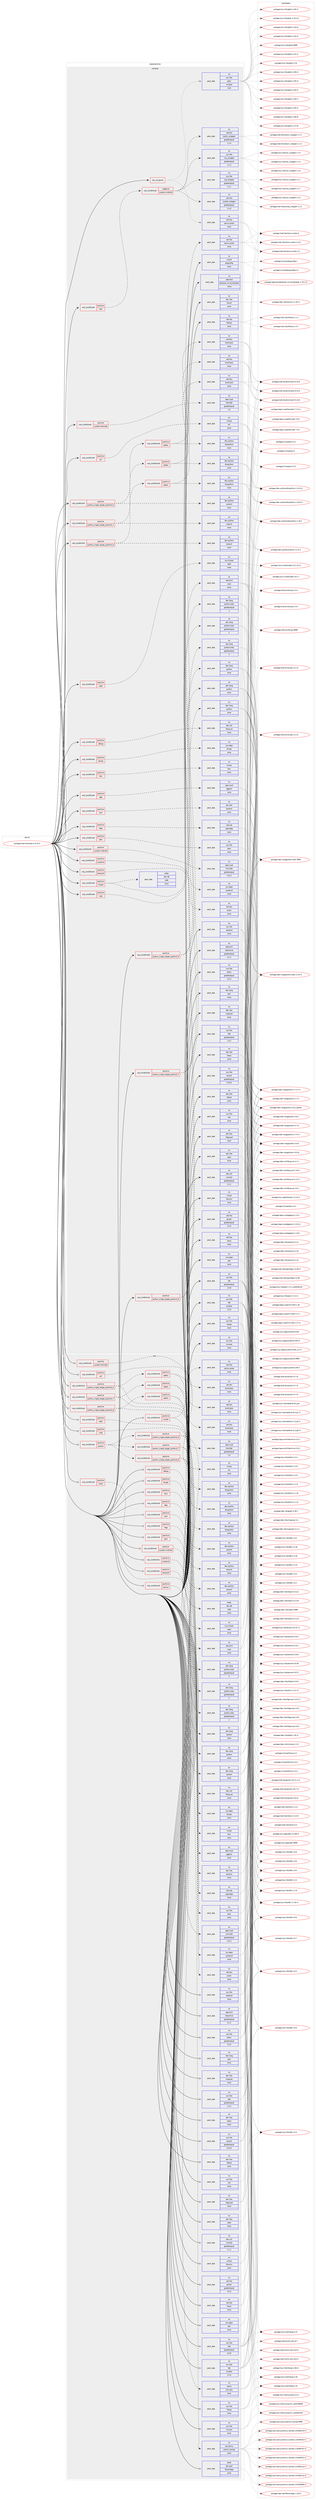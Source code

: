 digraph prolog {

# *************
# Graph options
# *************

newrank=true;
concentrate=true;
compound=true;
graph [rankdir=LR,fontname=Helvetica,fontsize=10,ranksep=1.5];#, ranksep=2.5, nodesep=0.2];
edge  [arrowhead=vee];
node  [fontname=Helvetica,fontsize=10];

# **********
# The ebuild
# **********

subgraph cluster_leftcol {
color=gray;
rank=same;
label=<<i>ebuild</i>>;
id [label="portage://net-fs/samba-4.11.6-r2", color=red, width=4, href="../net-fs/samba-4.11.6-r2.svg"];
}

# ****************
# The dependencies
# ****************

subgraph cluster_midcol {
color=gray;
label=<<i>dependencies</i>>;
subgraph cluster_compile {
fillcolor="#eeeeee";
style=filled;
label=<<i>compile</i>>;
subgraph any2142 {
dependency131657 [label=<<TABLE BORDER="0" CELLBORDER="1" CELLSPACING="0" CELLPADDING="4"><TR><TD CELLPADDING="10">any_of_group</TD></TR></TABLE>>, shape=none, color=red];subgraph pack100945 {
dependency131658 [label=<<TABLE BORDER="0" CELLBORDER="1" CELLSPACING="0" CELLPADDING="4" WIDTH="220"><TR><TD ROWSPAN="6" CELLPADDING="30">pack_dep</TD></TR><TR><TD WIDTH="110">no</TD></TR><TR><TD>net-libs</TD></TR><TR><TD>rpcsvc-proto</TD></TR><TR><TD>none</TD></TR><TR><TD></TD></TR></TABLE>>, shape=none, color=blue];
}
dependency131657:e -> dependency131658:w [weight=20,style="dotted",arrowhead="oinv"];
subgraph pack100946 {
dependency131659 [label=<<TABLE BORDER="0" CELLBORDER="1" CELLSPACING="0" CELLPADDING="4" WIDTH="220"><TR><TD ROWSPAN="6" CELLPADDING="30">pack_dep</TD></TR><TR><TD WIDTH="110">no</TD></TR><TR><TD>sys-libs</TD></TR><TR><TD>glibc</TD></TR><TR><TD>smaller</TD></TR><TR><TD>2.26</TD></TR></TABLE>>, shape=none, color=blue];
}
dependency131657:e -> dependency131659:w [weight=20,style="dotted",arrowhead="oinv"];
}
id:e -> dependency131657:w [weight=20,style="solid",arrowhead="vee"];
subgraph cond28443 {
dependency131660 [label=<<TABLE BORDER="0" CELLBORDER="1" CELLSPACING="0" CELLPADDING="4"><TR><TD ROWSPAN="3" CELLPADDING="10">use_conditional</TD></TR><TR><TD>positive</TD></TR><TR><TD>acl</TD></TR></TABLE>>, shape=none, color=red];
subgraph pack100947 {
dependency131661 [label=<<TABLE BORDER="0" CELLBORDER="1" CELLSPACING="0" CELLPADDING="4" WIDTH="220"><TR><TD ROWSPAN="6" CELLPADDING="30">pack_dep</TD></TR><TR><TD WIDTH="110">no</TD></TR><TR><TD>virtual</TD></TR><TR><TD>acl</TD></TR><TR><TD>none</TD></TR><TR><TD></TD></TR></TABLE>>, shape=none, color=blue];
}
dependency131660:e -> dependency131661:w [weight=20,style="dashed",arrowhead="vee"];
}
id:e -> dependency131660:w [weight=20,style="solid",arrowhead="vee"];
subgraph cond28444 {
dependency131662 [label=<<TABLE BORDER="0" CELLBORDER="1" CELLSPACING="0" CELLPADDING="4"><TR><TD ROWSPAN="3" CELLPADDING="10">use_conditional</TD></TR><TR><TD>positive</TD></TR><TR><TD>ceph</TD></TR></TABLE>>, shape=none, color=red];
subgraph pack100948 {
dependency131663 [label=<<TABLE BORDER="0" CELLBORDER="1" CELLSPACING="0" CELLPADDING="4" WIDTH="220"><TR><TD ROWSPAN="6" CELLPADDING="30">pack_dep</TD></TR><TR><TD WIDTH="110">no</TD></TR><TR><TD>sys-cluster</TD></TR><TR><TD>ceph</TD></TR><TR><TD>none</TD></TR><TR><TD></TD></TR></TABLE>>, shape=none, color=blue];
}
dependency131662:e -> dependency131663:w [weight=20,style="dashed",arrowhead="vee"];
}
id:e -> dependency131662:w [weight=20,style="solid",arrowhead="vee"];
subgraph cond28445 {
dependency131664 [label=<<TABLE BORDER="0" CELLBORDER="1" CELLSPACING="0" CELLPADDING="4"><TR><TD ROWSPAN="3" CELLPADDING="10">use_conditional</TD></TR><TR><TD>positive</TD></TR><TR><TD>cluster</TD></TR></TABLE>>, shape=none, color=red];
subgraph pack100949 {
dependency131665 [label=<<TABLE BORDER="0" CELLBORDER="1" CELLSPACING="0" CELLPADDING="4" WIDTH="220"><TR><TD ROWSPAN="6" CELLPADDING="30">pack_dep</TD></TR><TR><TD WIDTH="110">no</TD></TR><TR><TD>net-libs</TD></TR><TR><TD>rpcsvc-proto</TD></TR><TR><TD>none</TD></TR><TR><TD></TD></TR></TABLE>>, shape=none, color=blue];
}
dependency131664:e -> dependency131665:w [weight=20,style="dashed",arrowhead="vee"];
subgraph pack100950 {
dependency131666 [label=<<TABLE BORDER="0" CELLBORDER="1" CELLSPACING="0" CELLPADDING="4" WIDTH="220"><TR><TD ROWSPAN="6" CELLPADDING="30">pack_dep</TD></TR><TR><TD WIDTH="110">weak</TD></TR><TR><TD>dev-db</TD></TR><TR><TD>ctdb</TD></TR><TR><TD>none</TD></TR><TR><TD></TD></TR></TABLE>>, shape=none, color=blue];
}
dependency131664:e -> dependency131666:w [weight=20,style="dashed",arrowhead="vee"];
}
id:e -> dependency131664:w [weight=20,style="solid",arrowhead="vee"];
subgraph cond28446 {
dependency131667 [label=<<TABLE BORDER="0" CELLBORDER="1" CELLSPACING="0" CELLPADDING="4"><TR><TD ROWSPAN="3" CELLPADDING="10">use_conditional</TD></TR><TR><TD>positive</TD></TR><TR><TD>cups</TD></TR></TABLE>>, shape=none, color=red];
subgraph pack100951 {
dependency131668 [label=<<TABLE BORDER="0" CELLBORDER="1" CELLSPACING="0" CELLPADDING="4" WIDTH="220"><TR><TD ROWSPAN="6" CELLPADDING="30">pack_dep</TD></TR><TR><TD WIDTH="110">no</TD></TR><TR><TD>net-print</TD></TR><TR><TD>cups</TD></TR><TR><TD>none</TD></TR><TR><TD></TD></TR></TABLE>>, shape=none, color=blue];
}
dependency131667:e -> dependency131668:w [weight=20,style="dashed",arrowhead="vee"];
}
id:e -> dependency131667:w [weight=20,style="solid",arrowhead="vee"];
subgraph cond28447 {
dependency131669 [label=<<TABLE BORDER="0" CELLBORDER="1" CELLSPACING="0" CELLPADDING="4"><TR><TD ROWSPAN="3" CELLPADDING="10">use_conditional</TD></TR><TR><TD>positive</TD></TR><TR><TD>debug</TD></TR></TABLE>>, shape=none, color=red];
subgraph pack100952 {
dependency131670 [label=<<TABLE BORDER="0" CELLBORDER="1" CELLSPACING="0" CELLPADDING="4" WIDTH="220"><TR><TD ROWSPAN="6" CELLPADDING="30">pack_dep</TD></TR><TR><TD WIDTH="110">no</TD></TR><TR><TD>dev-util</TD></TR><TR><TD>lttng-ust</TD></TR><TR><TD>none</TD></TR><TR><TD></TD></TR></TABLE>>, shape=none, color=blue];
}
dependency131669:e -> dependency131670:w [weight=20,style="dashed",arrowhead="vee"];
}
id:e -> dependency131669:w [weight=20,style="solid",arrowhead="vee"];
subgraph cond28448 {
dependency131671 [label=<<TABLE BORDER="0" CELLBORDER="1" CELLSPACING="0" CELLPADDING="4"><TR><TD ROWSPAN="3" CELLPADDING="10">use_conditional</TD></TR><TR><TD>positive</TD></TR><TR><TD>dmapi</TD></TR></TABLE>>, shape=none, color=red];
subgraph pack100953 {
dependency131672 [label=<<TABLE BORDER="0" CELLBORDER="1" CELLSPACING="0" CELLPADDING="4" WIDTH="220"><TR><TD ROWSPAN="6" CELLPADDING="30">pack_dep</TD></TR><TR><TD WIDTH="110">no</TD></TR><TR><TD>sys-apps</TD></TR><TR><TD>dmapi</TD></TR><TR><TD>none</TD></TR><TR><TD></TD></TR></TABLE>>, shape=none, color=blue];
}
dependency131671:e -> dependency131672:w [weight=20,style="dashed",arrowhead="vee"];
}
id:e -> dependency131671:w [weight=20,style="solid",arrowhead="vee"];
subgraph cond28449 {
dependency131673 [label=<<TABLE BORDER="0" CELLBORDER="1" CELLSPACING="0" CELLPADDING="4"><TR><TD ROWSPAN="3" CELLPADDING="10">use_conditional</TD></TR><TR><TD>positive</TD></TR><TR><TD>fam</TD></TR></TABLE>>, shape=none, color=red];
subgraph pack100954 {
dependency131674 [label=<<TABLE BORDER="0" CELLBORDER="1" CELLSPACING="0" CELLPADDING="4" WIDTH="220"><TR><TD ROWSPAN="6" CELLPADDING="30">pack_dep</TD></TR><TR><TD WIDTH="110">no</TD></TR><TR><TD>virtual</TD></TR><TR><TD>fam</TD></TR><TR><TD>none</TD></TR><TR><TD></TD></TR></TABLE>>, shape=none, color=blue];
}
dependency131673:e -> dependency131674:w [weight=20,style="dashed",arrowhead="vee"];
}
id:e -> dependency131673:w [weight=20,style="solid",arrowhead="vee"];
subgraph cond28450 {
dependency131675 [label=<<TABLE BORDER="0" CELLBORDER="1" CELLSPACING="0" CELLPADDING="4"><TR><TD ROWSPAN="3" CELLPADDING="10">use_conditional</TD></TR><TR><TD>positive</TD></TR><TR><TD>gpg</TD></TR></TABLE>>, shape=none, color=red];
subgraph pack100955 {
dependency131676 [label=<<TABLE BORDER="0" CELLBORDER="1" CELLSPACING="0" CELLPADDING="4" WIDTH="220"><TR><TD ROWSPAN="6" CELLPADDING="30">pack_dep</TD></TR><TR><TD WIDTH="110">no</TD></TR><TR><TD>app-crypt</TD></TR><TR><TD>gpgme</TD></TR><TR><TD>none</TD></TR><TR><TD></TD></TR></TABLE>>, shape=none, color=blue];
}
dependency131675:e -> dependency131676:w [weight=20,style="dashed",arrowhead="vee"];
}
id:e -> dependency131675:w [weight=20,style="solid",arrowhead="vee"];
subgraph cond28451 {
dependency131677 [label=<<TABLE BORDER="0" CELLBORDER="1" CELLSPACING="0" CELLPADDING="4"><TR><TD ROWSPAN="3" CELLPADDING="10">use_conditional</TD></TR><TR><TD>positive</TD></TR><TR><TD>json</TD></TR></TABLE>>, shape=none, color=red];
subgraph pack100956 {
dependency131678 [label=<<TABLE BORDER="0" CELLBORDER="1" CELLSPACING="0" CELLPADDING="4" WIDTH="220"><TR><TD ROWSPAN="6" CELLPADDING="30">pack_dep</TD></TR><TR><TD WIDTH="110">no</TD></TR><TR><TD>dev-libs</TD></TR><TR><TD>jansson</TD></TR><TR><TD>none</TD></TR><TR><TD></TD></TR></TABLE>>, shape=none, color=blue];
}
dependency131677:e -> dependency131678:w [weight=20,style="dashed",arrowhead="vee"];
}
id:e -> dependency131677:w [weight=20,style="solid",arrowhead="vee"];
subgraph cond28452 {
dependency131679 [label=<<TABLE BORDER="0" CELLBORDER="1" CELLSPACING="0" CELLPADDING="4"><TR><TD ROWSPAN="3" CELLPADDING="10">use_conditional</TD></TR><TR><TD>positive</TD></TR><TR><TD>ldap</TD></TR></TABLE>>, shape=none, color=red];
subgraph pack100957 {
dependency131680 [label=<<TABLE BORDER="0" CELLBORDER="1" CELLSPACING="0" CELLPADDING="4" WIDTH="220"><TR><TD ROWSPAN="6" CELLPADDING="30">pack_dep</TD></TR><TR><TD WIDTH="110">no</TD></TR><TR><TD>net-nds</TD></TR><TR><TD>openldap</TD></TR><TR><TD>none</TD></TR><TR><TD></TD></TR></TABLE>>, shape=none, color=blue];
}
dependency131679:e -> dependency131680:w [weight=20,style="dashed",arrowhead="vee"];
}
id:e -> dependency131679:w [weight=20,style="solid",arrowhead="vee"];
subgraph cond28453 {
dependency131681 [label=<<TABLE BORDER="0" CELLBORDER="1" CELLSPACING="0" CELLPADDING="4"><TR><TD ROWSPAN="3" CELLPADDING="10">use_conditional</TD></TR><TR><TD>positive</TD></TR><TR><TD>pam</TD></TR></TABLE>>, shape=none, color=red];
subgraph pack100958 {
dependency131682 [label=<<TABLE BORDER="0" CELLBORDER="1" CELLSPACING="0" CELLPADDING="4" WIDTH="220"><TR><TD ROWSPAN="6" CELLPADDING="30">pack_dep</TD></TR><TR><TD WIDTH="110">no</TD></TR><TR><TD>sys-libs</TD></TR><TR><TD>pam</TD></TR><TR><TD>none</TD></TR><TR><TD></TD></TR></TABLE>>, shape=none, color=blue];
}
dependency131681:e -> dependency131682:w [weight=20,style="dashed",arrowhead="vee"];
}
id:e -> dependency131681:w [weight=20,style="solid",arrowhead="vee"];
subgraph cond28454 {
dependency131683 [label=<<TABLE BORDER="0" CELLBORDER="1" CELLSPACING="0" CELLPADDING="4"><TR><TD ROWSPAN="3" CELLPADDING="10">use_conditional</TD></TR><TR><TD>positive</TD></TR><TR><TD>python_single_target_python3_6</TD></TR></TABLE>>, shape=none, color=red];
subgraph pack100959 {
dependency131684 [label=<<TABLE BORDER="0" CELLBORDER="1" CELLSPACING="0" CELLPADDING="4" WIDTH="220"><TR><TD ROWSPAN="6" CELLPADDING="30">pack_dep</TD></TR><TR><TD WIDTH="110">no</TD></TR><TR><TD>dev-lang</TD></TR><TR><TD>python</TD></TR><TR><TD>none</TD></TR><TR><TD></TD></TR></TABLE>>, shape=none, color=blue];
}
dependency131683:e -> dependency131684:w [weight=20,style="dashed",arrowhead="vee"];
subgraph pack100960 {
dependency131685 [label=<<TABLE BORDER="0" CELLBORDER="1" CELLSPACING="0" CELLPADDING="4" WIDTH="220"><TR><TD ROWSPAN="6" CELLPADDING="30">pack_dep</TD></TR><TR><TD WIDTH="110">no</TD></TR><TR><TD>dev-lang</TD></TR><TR><TD>python-exec</TD></TR><TR><TD>greaterequal</TD></TR><TR><TD>2</TD></TR></TABLE>>, shape=none, color=blue];
}
dependency131683:e -> dependency131685:w [weight=20,style="dashed",arrowhead="vee"];
}
id:e -> dependency131683:w [weight=20,style="solid",arrowhead="vee"];
subgraph cond28455 {
dependency131686 [label=<<TABLE BORDER="0" CELLBORDER="1" CELLSPACING="0" CELLPADDING="4"><TR><TD ROWSPAN="3" CELLPADDING="10">use_conditional</TD></TR><TR><TD>positive</TD></TR><TR><TD>python_single_target_python3_6</TD></TR></TABLE>>, shape=none, color=red];
subgraph pack100961 {
dependency131687 [label=<<TABLE BORDER="0" CELLBORDER="1" CELLSPACING="0" CELLPADDING="4" WIDTH="220"><TR><TD ROWSPAN="6" CELLPADDING="30">pack_dep</TD></TR><TR><TD WIDTH="110">no</TD></TR><TR><TD>dev-python</TD></TR><TR><TD>subunit</TD></TR><TR><TD>none</TD></TR><TR><TD></TD></TR></TABLE>>, shape=none, color=blue];
}
dependency131686:e -> dependency131687:w [weight=20,style="dashed",arrowhead="vee"];
subgraph cond28456 {
dependency131688 [label=<<TABLE BORDER="0" CELLBORDER="1" CELLSPACING="0" CELLPADDING="4"><TR><TD ROWSPAN="3" CELLPADDING="10">use_conditional</TD></TR><TR><TD>positive</TD></TR><TR><TD>addns</TD></TR></TABLE>>, shape=none, color=red];
subgraph pack100962 {
dependency131689 [label=<<TABLE BORDER="0" CELLBORDER="1" CELLSPACING="0" CELLPADDING="4" WIDTH="220"><TR><TD ROWSPAN="6" CELLPADDING="30">pack_dep</TD></TR><TR><TD WIDTH="110">no</TD></TR><TR><TD>net-dns</TD></TR><TR><TD>bind-tools</TD></TR><TR><TD>none</TD></TR><TR><TD></TD></TR></TABLE>>, shape=none, color=blue];
}
dependency131688:e -> dependency131689:w [weight=20,style="dashed",arrowhead="vee"];
subgraph pack100963 {
dependency131690 [label=<<TABLE BORDER="0" CELLBORDER="1" CELLSPACING="0" CELLPADDING="4" WIDTH="220"><TR><TD ROWSPAN="6" CELLPADDING="30">pack_dep</TD></TR><TR><TD WIDTH="110">no</TD></TR><TR><TD>dev-python</TD></TR><TR><TD>dnspython</TD></TR><TR><TD>none</TD></TR><TR><TD></TD></TR></TABLE>>, shape=none, color=blue];
}
dependency131688:e -> dependency131690:w [weight=20,style="dashed",arrowhead="vee"];
}
dependency131686:e -> dependency131688:w [weight=20,style="dashed",arrowhead="vee"];
}
id:e -> dependency131686:w [weight=20,style="solid",arrowhead="vee"];
subgraph cond28457 {
dependency131691 [label=<<TABLE BORDER="0" CELLBORDER="1" CELLSPACING="0" CELLPADDING="4"><TR><TD ROWSPAN="3" CELLPADDING="10">use_conditional</TD></TR><TR><TD>positive</TD></TR><TR><TD>python_single_target_python3_7</TD></TR></TABLE>>, shape=none, color=red];
subgraph pack100964 {
dependency131692 [label=<<TABLE BORDER="0" CELLBORDER="1" CELLSPACING="0" CELLPADDING="4" WIDTH="220"><TR><TD ROWSPAN="6" CELLPADDING="30">pack_dep</TD></TR><TR><TD WIDTH="110">no</TD></TR><TR><TD>dev-lang</TD></TR><TR><TD>python</TD></TR><TR><TD>none</TD></TR><TR><TD></TD></TR></TABLE>>, shape=none, color=blue];
}
dependency131691:e -> dependency131692:w [weight=20,style="dashed",arrowhead="vee"];
subgraph pack100965 {
dependency131693 [label=<<TABLE BORDER="0" CELLBORDER="1" CELLSPACING="0" CELLPADDING="4" WIDTH="220"><TR><TD ROWSPAN="6" CELLPADDING="30">pack_dep</TD></TR><TR><TD WIDTH="110">no</TD></TR><TR><TD>dev-lang</TD></TR><TR><TD>python-exec</TD></TR><TR><TD>greaterequal</TD></TR><TR><TD>2</TD></TR></TABLE>>, shape=none, color=blue];
}
dependency131691:e -> dependency131693:w [weight=20,style="dashed",arrowhead="vee"];
}
id:e -> dependency131691:w [weight=20,style="solid",arrowhead="vee"];
subgraph cond28458 {
dependency131694 [label=<<TABLE BORDER="0" CELLBORDER="1" CELLSPACING="0" CELLPADDING="4"><TR><TD ROWSPAN="3" CELLPADDING="10">use_conditional</TD></TR><TR><TD>positive</TD></TR><TR><TD>python_single_target_python3_7</TD></TR></TABLE>>, shape=none, color=red];
subgraph pack100966 {
dependency131695 [label=<<TABLE BORDER="0" CELLBORDER="1" CELLSPACING="0" CELLPADDING="4" WIDTH="220"><TR><TD ROWSPAN="6" CELLPADDING="30">pack_dep</TD></TR><TR><TD WIDTH="110">no</TD></TR><TR><TD>dev-python</TD></TR><TR><TD>subunit</TD></TR><TR><TD>none</TD></TR><TR><TD></TD></TR></TABLE>>, shape=none, color=blue];
}
dependency131694:e -> dependency131695:w [weight=20,style="dashed",arrowhead="vee"];
subgraph cond28459 {
dependency131696 [label=<<TABLE BORDER="0" CELLBORDER="1" CELLSPACING="0" CELLPADDING="4"><TR><TD ROWSPAN="3" CELLPADDING="10">use_conditional</TD></TR><TR><TD>positive</TD></TR><TR><TD>addns</TD></TR></TABLE>>, shape=none, color=red];
subgraph pack100967 {
dependency131697 [label=<<TABLE BORDER="0" CELLBORDER="1" CELLSPACING="0" CELLPADDING="4" WIDTH="220"><TR><TD ROWSPAN="6" CELLPADDING="30">pack_dep</TD></TR><TR><TD WIDTH="110">no</TD></TR><TR><TD>net-dns</TD></TR><TR><TD>bind-tools</TD></TR><TR><TD>none</TD></TR><TR><TD></TD></TR></TABLE>>, shape=none, color=blue];
}
dependency131696:e -> dependency131697:w [weight=20,style="dashed",arrowhead="vee"];
subgraph pack100968 {
dependency131698 [label=<<TABLE BORDER="0" CELLBORDER="1" CELLSPACING="0" CELLPADDING="4" WIDTH="220"><TR><TD ROWSPAN="6" CELLPADDING="30">pack_dep</TD></TR><TR><TD WIDTH="110">no</TD></TR><TR><TD>dev-python</TD></TR><TR><TD>dnspython</TD></TR><TR><TD>none</TD></TR><TR><TD></TD></TR></TABLE>>, shape=none, color=blue];
}
dependency131696:e -> dependency131698:w [weight=20,style="dashed",arrowhead="vee"];
}
dependency131694:e -> dependency131696:w [weight=20,style="dashed",arrowhead="vee"];
}
id:e -> dependency131694:w [weight=20,style="solid",arrowhead="vee"];
subgraph cond28460 {
dependency131699 [label=<<TABLE BORDER="0" CELLBORDER="1" CELLSPACING="0" CELLPADDING="4"><TR><TD ROWSPAN="3" CELLPADDING="10">use_conditional</TD></TR><TR><TD>positive</TD></TR><TR><TD>python_single_target_python3_8</TD></TR></TABLE>>, shape=none, color=red];
subgraph pack100969 {
dependency131700 [label=<<TABLE BORDER="0" CELLBORDER="1" CELLSPACING="0" CELLPADDING="4" WIDTH="220"><TR><TD ROWSPAN="6" CELLPADDING="30">pack_dep</TD></TR><TR><TD WIDTH="110">no</TD></TR><TR><TD>dev-lang</TD></TR><TR><TD>python</TD></TR><TR><TD>none</TD></TR><TR><TD></TD></TR></TABLE>>, shape=none, color=blue];
}
dependency131699:e -> dependency131700:w [weight=20,style="dashed",arrowhead="vee"];
subgraph pack100970 {
dependency131701 [label=<<TABLE BORDER="0" CELLBORDER="1" CELLSPACING="0" CELLPADDING="4" WIDTH="220"><TR><TD ROWSPAN="6" CELLPADDING="30">pack_dep</TD></TR><TR><TD WIDTH="110">no</TD></TR><TR><TD>dev-lang</TD></TR><TR><TD>python-exec</TD></TR><TR><TD>greaterequal</TD></TR><TR><TD>2</TD></TR></TABLE>>, shape=none, color=blue];
}
dependency131699:e -> dependency131701:w [weight=20,style="dashed",arrowhead="vee"];
}
id:e -> dependency131699:w [weight=20,style="solid",arrowhead="vee"];
subgraph cond28461 {
dependency131702 [label=<<TABLE BORDER="0" CELLBORDER="1" CELLSPACING="0" CELLPADDING="4"><TR><TD ROWSPAN="3" CELLPADDING="10">use_conditional</TD></TR><TR><TD>positive</TD></TR><TR><TD>python_single_target_python3_8</TD></TR></TABLE>>, shape=none, color=red];
subgraph pack100971 {
dependency131703 [label=<<TABLE BORDER="0" CELLBORDER="1" CELLSPACING="0" CELLPADDING="4" WIDTH="220"><TR><TD ROWSPAN="6" CELLPADDING="30">pack_dep</TD></TR><TR><TD WIDTH="110">no</TD></TR><TR><TD>dev-python</TD></TR><TR><TD>subunit</TD></TR><TR><TD>none</TD></TR><TR><TD></TD></TR></TABLE>>, shape=none, color=blue];
}
dependency131702:e -> dependency131703:w [weight=20,style="dashed",arrowhead="vee"];
subgraph cond28462 {
dependency131704 [label=<<TABLE BORDER="0" CELLBORDER="1" CELLSPACING="0" CELLPADDING="4"><TR><TD ROWSPAN="3" CELLPADDING="10">use_conditional</TD></TR><TR><TD>positive</TD></TR><TR><TD>addns</TD></TR></TABLE>>, shape=none, color=red];
subgraph pack100972 {
dependency131705 [label=<<TABLE BORDER="0" CELLBORDER="1" CELLSPACING="0" CELLPADDING="4" WIDTH="220"><TR><TD ROWSPAN="6" CELLPADDING="30">pack_dep</TD></TR><TR><TD WIDTH="110">no</TD></TR><TR><TD>net-dns</TD></TR><TR><TD>bind-tools</TD></TR><TR><TD>none</TD></TR><TR><TD></TD></TR></TABLE>>, shape=none, color=blue];
}
dependency131704:e -> dependency131705:w [weight=20,style="dashed",arrowhead="vee"];
subgraph pack100973 {
dependency131706 [label=<<TABLE BORDER="0" CELLBORDER="1" CELLSPACING="0" CELLPADDING="4" WIDTH="220"><TR><TD ROWSPAN="6" CELLPADDING="30">pack_dep</TD></TR><TR><TD WIDTH="110">no</TD></TR><TR><TD>dev-python</TD></TR><TR><TD>dnspython</TD></TR><TR><TD>none</TD></TR><TR><TD></TD></TR></TABLE>>, shape=none, color=blue];
}
dependency131704:e -> dependency131706:w [weight=20,style="dashed",arrowhead="vee"];
}
dependency131702:e -> dependency131704:w [weight=20,style="dashed",arrowhead="vee"];
}
id:e -> dependency131702:w [weight=20,style="solid",arrowhead="vee"];
subgraph cond28463 {
dependency131707 [label=<<TABLE BORDER="0" CELLBORDER="1" CELLSPACING="0" CELLPADDING="4"><TR><TD ROWSPAN="3" CELLPADDING="10">use_conditional</TD></TR><TR><TD>positive</TD></TR><TR><TD>system-heimdal</TD></TR></TABLE>>, shape=none, color=red];
subgraph pack100974 {
dependency131708 [label=<<TABLE BORDER="0" CELLBORDER="1" CELLSPACING="0" CELLPADDING="4" WIDTH="220"><TR><TD ROWSPAN="6" CELLPADDING="30">pack_dep</TD></TR><TR><TD WIDTH="110">no</TD></TR><TR><TD>app-crypt</TD></TR><TR><TD>heimdal</TD></TR><TR><TD>greaterequal</TD></TR><TR><TD>1.5</TD></TR></TABLE>>, shape=none, color=blue];
}
dependency131707:e -> dependency131708:w [weight=20,style="dashed",arrowhead="vee"];
}
id:e -> dependency131707:w [weight=20,style="solid",arrowhead="vee"];
subgraph cond28464 {
dependency131709 [label=<<TABLE BORDER="0" CELLBORDER="1" CELLSPACING="0" CELLPADDING="4"><TR><TD ROWSPAN="3" CELLPADDING="10">use_conditional</TD></TR><TR><TD>positive</TD></TR><TR><TD>system-mitkrb5</TD></TR></TABLE>>, shape=none, color=red];
subgraph pack100975 {
dependency131710 [label=<<TABLE BORDER="0" CELLBORDER="1" CELLSPACING="0" CELLPADDING="4" WIDTH="220"><TR><TD ROWSPAN="6" CELLPADDING="30">pack_dep</TD></TR><TR><TD WIDTH="110">no</TD></TR><TR><TD>app-crypt</TD></TR><TR><TD>mit-krb5</TD></TR><TR><TD>greaterequal</TD></TR><TR><TD>1.15.1</TD></TR></TABLE>>, shape=none, color=blue];
}
dependency131709:e -> dependency131710:w [weight=20,style="dashed",arrowhead="vee"];
}
id:e -> dependency131709:w [weight=20,style="solid",arrowhead="vee"];
subgraph cond28465 {
dependency131711 [label=<<TABLE BORDER="0" CELLBORDER="1" CELLSPACING="0" CELLPADDING="4"><TR><TD ROWSPAN="3" CELLPADDING="10">use_conditional</TD></TR><TR><TD>positive</TD></TR><TR><TD>systemd</TD></TR></TABLE>>, shape=none, color=red];
subgraph pack100976 {
dependency131712 [label=<<TABLE BORDER="0" CELLBORDER="1" CELLSPACING="0" CELLPADDING="4" WIDTH="220"><TR><TD ROWSPAN="6" CELLPADDING="30">pack_dep</TD></TR><TR><TD WIDTH="110">no</TD></TR><TR><TD>sys-apps</TD></TR><TR><TD>systemd</TD></TR><TR><TD>none</TD></TR><TR><TD></TD></TR></TABLE>>, shape=none, color=blue];
}
dependency131711:e -> dependency131712:w [weight=20,style="dashed",arrowhead="vee"];
}
id:e -> dependency131711:w [weight=20,style="solid",arrowhead="vee"];
subgraph cond28466 {
dependency131713 [label=<<TABLE BORDER="0" CELLBORDER="1" CELLSPACING="0" CELLPADDING="4"><TR><TD ROWSPAN="3" CELLPADDING="10">use_conditional</TD></TR><TR><TD>positive</TD></TR><TR><TD>test</TD></TR></TABLE>>, shape=none, color=red];
subgraph cond28467 {
dependency131714 [label=<<TABLE BORDER="0" CELLBORDER="1" CELLSPACING="0" CELLPADDING="4"><TR><TD ROWSPAN="3" CELLPADDING="10">use_conditional</TD></TR><TR><TD>negative</TD></TR><TR><TD>system-mitkrb5</TD></TR></TABLE>>, shape=none, color=red];
subgraph pack100977 {
dependency131715 [label=<<TABLE BORDER="0" CELLBORDER="1" CELLSPACING="0" CELLPADDING="4" WIDTH="220"><TR><TD ROWSPAN="6" CELLPADDING="30">pack_dep</TD></TR><TR><TD WIDTH="110">no</TD></TR><TR><TD>sys-libs</TD></TR><TR><TD>nss_wrapper</TD></TR><TR><TD>greaterequal</TD></TR><TR><TD>1.1.3</TD></TR></TABLE>>, shape=none, color=blue];
}
dependency131714:e -> dependency131715:w [weight=20,style="dashed",arrowhead="vee"];
subgraph pack100978 {
dependency131716 [label=<<TABLE BORDER="0" CELLBORDER="1" CELLSPACING="0" CELLPADDING="4" WIDTH="220"><TR><TD ROWSPAN="6" CELLPADDING="30">pack_dep</TD></TR><TR><TD WIDTH="110">no</TD></TR><TR><TD>net-dns</TD></TR><TR><TD>resolv_wrapper</TD></TR><TR><TD>greaterequal</TD></TR><TR><TD>1.1.4</TD></TR></TABLE>>, shape=none, color=blue];
}
dependency131714:e -> dependency131716:w [weight=20,style="dashed",arrowhead="vee"];
subgraph pack100979 {
dependency131717 [label=<<TABLE BORDER="0" CELLBORDER="1" CELLSPACING="0" CELLPADDING="4" WIDTH="220"><TR><TD ROWSPAN="6" CELLPADDING="30">pack_dep</TD></TR><TR><TD WIDTH="110">no</TD></TR><TR><TD>net-libs</TD></TR><TR><TD>socket_wrapper</TD></TR><TR><TD>greaterequal</TD></TR><TR><TD>1.1.9</TD></TR></TABLE>>, shape=none, color=blue];
}
dependency131714:e -> dependency131717:w [weight=20,style="dashed",arrowhead="vee"];
subgraph pack100980 {
dependency131718 [label=<<TABLE BORDER="0" CELLBORDER="1" CELLSPACING="0" CELLPADDING="4" WIDTH="220"><TR><TD ROWSPAN="6" CELLPADDING="30">pack_dep</TD></TR><TR><TD WIDTH="110">no</TD></TR><TR><TD>sys-libs</TD></TR><TR><TD>uid_wrapper</TD></TR><TR><TD>greaterequal</TD></TR><TR><TD>1.2.1</TD></TR></TABLE>>, shape=none, color=blue];
}
dependency131714:e -> dependency131718:w [weight=20,style="dashed",arrowhead="vee"];
}
dependency131713:e -> dependency131714:w [weight=20,style="dashed",arrowhead="vee"];
}
id:e -> dependency131713:w [weight=20,style="solid",arrowhead="vee"];
subgraph cond28468 {
dependency131719 [label=<<TABLE BORDER="0" CELLBORDER="1" CELLSPACING="0" CELLPADDING="4"><TR><TD ROWSPAN="3" CELLPADDING="10">use_conditional</TD></TR><TR><TD>positive</TD></TR><TR><TD>zeroconf</TD></TR></TABLE>>, shape=none, color=red];
subgraph pack100981 {
dependency131720 [label=<<TABLE BORDER="0" CELLBORDER="1" CELLSPACING="0" CELLPADDING="4" WIDTH="220"><TR><TD ROWSPAN="6" CELLPADDING="30">pack_dep</TD></TR><TR><TD WIDTH="110">no</TD></TR><TR><TD>net-dns</TD></TR><TR><TD>avahi</TD></TR><TR><TD>none</TD></TR><TR><TD></TD></TR></TABLE>>, shape=none, color=blue];
}
dependency131719:e -> dependency131720:w [weight=20,style="dashed",arrowhead="vee"];
}
id:e -> dependency131719:w [weight=20,style="solid",arrowhead="vee"];
subgraph pack100982 {
dependency131721 [label=<<TABLE BORDER="0" CELLBORDER="1" CELLSPACING="0" CELLPADDING="4" WIDTH="220"><TR><TD ROWSPAN="6" CELLPADDING="30">pack_dep</TD></TR><TR><TD WIDTH="110">no</TD></TR><TR><TD>app-arch</TD></TR><TR><TD>libarchive</TD></TR><TR><TD>greaterequal</TD></TR><TR><TD>3.1.2</TD></TR></TABLE>>, shape=none, color=blue];
}
id:e -> dependency131721:w [weight=20,style="solid",arrowhead="vee"];
subgraph pack100983 {
dependency131722 [label=<<TABLE BORDER="0" CELLBORDER="1" CELLSPACING="0" CELLPADDING="4" WIDTH="220"><TR><TD ROWSPAN="6" CELLPADDING="30">pack_dep</TD></TR><TR><TD WIDTH="110">no</TD></TR><TR><TD>app-text</TD></TR><TR><TD>docbook-xsl-stylesheets</TD></TR><TR><TD>none</TD></TR><TR><TD></TD></TR></TABLE>>, shape=none, color=blue];
}
id:e -> dependency131722:w [weight=20,style="solid",arrowhead="vee"];
subgraph pack100984 {
dependency131723 [label=<<TABLE BORDER="0" CELLBORDER="1" CELLSPACING="0" CELLPADDING="4" WIDTH="220"><TR><TD ROWSPAN="6" CELLPADDING="30">pack_dep</TD></TR><TR><TD WIDTH="110">no</TD></TR><TR><TD>dev-lang</TD></TR><TR><TD>perl</TD></TR><TR><TD>none</TD></TR><TR><TD></TD></TR></TABLE>>, shape=none, color=blue];
}
id:e -> dependency131723:w [weight=20,style="solid",arrowhead="vee"];
subgraph pack100985 {
dependency131724 [label=<<TABLE BORDER="0" CELLBORDER="1" CELLSPACING="0" CELLPADDING="4" WIDTH="220"><TR><TD ROWSPAN="6" CELLPADDING="30">pack_dep</TD></TR><TR><TD WIDTH="110">no</TD></TR><TR><TD>dev-libs</TD></TR><TR><TD>iniparser</TD></TR><TR><TD>none</TD></TR><TR><TD></TD></TR></TABLE>>, shape=none, color=blue];
}
id:e -> dependency131724:w [weight=20,style="solid",arrowhead="vee"];
subgraph pack100986 {
dependency131725 [label=<<TABLE BORDER="0" CELLBORDER="1" CELLSPACING="0" CELLPADDING="4" WIDTH="220"><TR><TD ROWSPAN="6" CELLPADDING="30">pack_dep</TD></TR><TR><TD WIDTH="110">no</TD></TR><TR><TD>dev-libs</TD></TR><TR><TD>libaio</TD></TR><TR><TD>none</TD></TR><TR><TD></TD></TR></TABLE>>, shape=none, color=blue];
}
id:e -> dependency131725:w [weight=20,style="solid",arrowhead="vee"];
subgraph pack100987 {
dependency131726 [label=<<TABLE BORDER="0" CELLBORDER="1" CELLSPACING="0" CELLPADDING="4" WIDTH="220"><TR><TD ROWSPAN="6" CELLPADDING="30">pack_dep</TD></TR><TR><TD WIDTH="110">no</TD></TR><TR><TD>dev-libs</TD></TR><TR><TD>libbsd</TD></TR><TR><TD>none</TD></TR><TR><TD></TD></TR></TABLE>>, shape=none, color=blue];
}
id:e -> dependency131726:w [weight=20,style="solid",arrowhead="vee"];
subgraph pack100988 {
dependency131727 [label=<<TABLE BORDER="0" CELLBORDER="1" CELLSPACING="0" CELLPADDING="4" WIDTH="220"><TR><TD ROWSPAN="6" CELLPADDING="30">pack_dep</TD></TR><TR><TD WIDTH="110">no</TD></TR><TR><TD>dev-libs</TD></TR><TR><TD>libgcrypt</TD></TR><TR><TD>none</TD></TR><TR><TD></TD></TR></TABLE>>, shape=none, color=blue];
}
id:e -> dependency131727:w [weight=20,style="solid",arrowhead="vee"];
subgraph pack100989 {
dependency131728 [label=<<TABLE BORDER="0" CELLBORDER="1" CELLSPACING="0" CELLPADDING="4" WIDTH="220"><TR><TD ROWSPAN="6" CELLPADDING="30">pack_dep</TD></TR><TR><TD WIDTH="110">no</TD></TR><TR><TD>dev-libs</TD></TR><TR><TD>libxslt</TD></TR><TR><TD>none</TD></TR><TR><TD></TD></TR></TABLE>>, shape=none, color=blue];
}
id:e -> dependency131728:w [weight=20,style="solid",arrowhead="vee"];
subgraph pack100990 {
dependency131729 [label=<<TABLE BORDER="0" CELLBORDER="1" CELLSPACING="0" CELLPADDING="4" WIDTH="220"><TR><TD ROWSPAN="6" CELLPADDING="30">pack_dep</TD></TR><TR><TD WIDTH="110">no</TD></TR><TR><TD>dev-libs</TD></TR><TR><TD>popt</TD></TR><TR><TD>none</TD></TR><TR><TD></TD></TR></TABLE>>, shape=none, color=blue];
}
id:e -> dependency131729:w [weight=20,style="solid",arrowhead="vee"];
subgraph pack100991 {
dependency131730 [label=<<TABLE BORDER="0" CELLBORDER="1" CELLSPACING="0" CELLPADDING="4" WIDTH="220"><TR><TD ROWSPAN="6" CELLPADDING="30">pack_dep</TD></TR><TR><TD WIDTH="110">no</TD></TR><TR><TD>dev-util</TD></TR><TR><TD>cmocka</TD></TR><TR><TD>greaterequal</TD></TR><TR><TD>1.1.1</TD></TR></TABLE>>, shape=none, color=blue];
}
id:e -> dependency131730:w [weight=20,style="solid",arrowhead="vee"];
subgraph pack100992 {
dependency131731 [label=<<TABLE BORDER="0" CELLBORDER="1" CELLSPACING="0" CELLPADDING="4" WIDTH="220"><TR><TD ROWSPAN="6" CELLPADDING="30">pack_dep</TD></TR><TR><TD WIDTH="110">no</TD></TR><TR><TD>net-libs</TD></TR><TR><TD>gnutls</TD></TR><TR><TD>greaterequal</TD></TR><TR><TD>3.2.0</TD></TR></TABLE>>, shape=none, color=blue];
}
id:e -> dependency131731:w [weight=20,style="solid",arrowhead="vee"];
subgraph pack100993 {
dependency131732 [label=<<TABLE BORDER="0" CELLBORDER="1" CELLSPACING="0" CELLPADDING="4" WIDTH="220"><TR><TD ROWSPAN="6" CELLPADDING="30">pack_dep</TD></TR><TR><TD WIDTH="110">no</TD></TR><TR><TD>net-libs</TD></TR><TR><TD>libnsl</TD></TR><TR><TD>none</TD></TR><TR><TD></TD></TR></TABLE>>, shape=none, color=blue];
}
id:e -> dependency131732:w [weight=20,style="solid",arrowhead="vee"];
subgraph pack100994 {
dependency131733 [label=<<TABLE BORDER="0" CELLBORDER="1" CELLSPACING="0" CELLPADDING="4" WIDTH="220"><TR><TD ROWSPAN="6" CELLPADDING="30">pack_dep</TD></TR><TR><TD WIDTH="110">no</TD></TR><TR><TD>net-libs</TD></TR><TR><TD>libtirpc</TD></TR><TR><TD>none</TD></TR><TR><TD></TD></TR></TABLE>>, shape=none, color=blue];
}
id:e -> dependency131733:w [weight=20,style="solid",arrowhead="vee"];
subgraph pack100995 {
dependency131734 [label=<<TABLE BORDER="0" CELLBORDER="1" CELLSPACING="0" CELLPADDING="4" WIDTH="220"><TR><TD ROWSPAN="6" CELLPADDING="30">pack_dep</TD></TR><TR><TD WIDTH="110">no</TD></TR><TR><TD>sys-apps</TD></TR><TR><TD>attr</TD></TR><TR><TD>none</TD></TR><TR><TD></TD></TR></TABLE>>, shape=none, color=blue];
}
id:e -> dependency131734:w [weight=20,style="solid",arrowhead="vee"];
subgraph pack100996 {
dependency131735 [label=<<TABLE BORDER="0" CELLBORDER="1" CELLSPACING="0" CELLPADDING="4" WIDTH="220"><TR><TD ROWSPAN="6" CELLPADDING="30">pack_dep</TD></TR><TR><TD WIDTH="110">no</TD></TR><TR><TD>sys-libs</TD></TR><TR><TD>ldb</TD></TR><TR><TD>greaterequal</TD></TR><TR><TD>2.0.8</TD></TR></TABLE>>, shape=none, color=blue];
}
id:e -> dependency131735:w [weight=20,style="solid",arrowhead="vee"];
subgraph pack100997 {
dependency131736 [label=<<TABLE BORDER="0" CELLBORDER="1" CELLSPACING="0" CELLPADDING="4" WIDTH="220"><TR><TD ROWSPAN="6" CELLPADDING="30">pack_dep</TD></TR><TR><TD WIDTH="110">no</TD></TR><TR><TD>sys-libs</TD></TR><TR><TD>ldb</TD></TR><TR><TD>smaller</TD></TR><TR><TD>2.2.0</TD></TR></TABLE>>, shape=none, color=blue];
}
id:e -> dependency131736:w [weight=20,style="solid",arrowhead="vee"];
subgraph pack100998 {
dependency131737 [label=<<TABLE BORDER="0" CELLBORDER="1" CELLSPACING="0" CELLPADDING="4" WIDTH="220"><TR><TD ROWSPAN="6" CELLPADDING="30">pack_dep</TD></TR><TR><TD WIDTH="110">no</TD></TR><TR><TD>sys-libs</TD></TR><TR><TD>libcap</TD></TR><TR><TD>none</TD></TR><TR><TD></TD></TR></TABLE>>, shape=none, color=blue];
}
id:e -> dependency131737:w [weight=20,style="solid",arrowhead="vee"];
subgraph pack100999 {
dependency131738 [label=<<TABLE BORDER="0" CELLBORDER="1" CELLSPACING="0" CELLPADDING="4" WIDTH="220"><TR><TD ROWSPAN="6" CELLPADDING="30">pack_dep</TD></TR><TR><TD WIDTH="110">no</TD></TR><TR><TD>sys-libs</TD></TR><TR><TD>ncurses</TD></TR><TR><TD>none</TD></TR><TR><TD></TD></TR></TABLE>>, shape=none, color=blue];
}
id:e -> dependency131738:w [weight=20,style="solid",arrowhead="vee"];
subgraph pack101000 {
dependency131739 [label=<<TABLE BORDER="0" CELLBORDER="1" CELLSPACING="0" CELLPADDING="4" WIDTH="220"><TR><TD ROWSPAN="6" CELLPADDING="30">pack_dep</TD></TR><TR><TD WIDTH="110">no</TD></TR><TR><TD>sys-libs</TD></TR><TR><TD>readline</TD></TR><TR><TD>none</TD></TR><TR><TD></TD></TR></TABLE>>, shape=none, color=blue];
}
id:e -> dependency131739:w [weight=20,style="solid",arrowhead="vee"];
subgraph pack101001 {
dependency131740 [label=<<TABLE BORDER="0" CELLBORDER="1" CELLSPACING="0" CELLPADDING="4" WIDTH="220"><TR><TD ROWSPAN="6" CELLPADDING="30">pack_dep</TD></TR><TR><TD WIDTH="110">no</TD></TR><TR><TD>sys-libs</TD></TR><TR><TD>talloc</TD></TR><TR><TD>greaterequal</TD></TR><TR><TD>2.2.0</TD></TR></TABLE>>, shape=none, color=blue];
}
id:e -> dependency131740:w [weight=20,style="solid",arrowhead="vee"];
subgraph pack101002 {
dependency131741 [label=<<TABLE BORDER="0" CELLBORDER="1" CELLSPACING="0" CELLPADDING="4" WIDTH="220"><TR><TD ROWSPAN="6" CELLPADDING="30">pack_dep</TD></TR><TR><TD WIDTH="110">no</TD></TR><TR><TD>sys-libs</TD></TR><TR><TD>tdb</TD></TR><TR><TD>greaterequal</TD></TR><TR><TD>1.4.2</TD></TR></TABLE>>, shape=none, color=blue];
}
id:e -> dependency131741:w [weight=20,style="solid",arrowhead="vee"];
subgraph pack101003 {
dependency131742 [label=<<TABLE BORDER="0" CELLBORDER="1" CELLSPACING="0" CELLPADDING="4" WIDTH="220"><TR><TD ROWSPAN="6" CELLPADDING="30">pack_dep</TD></TR><TR><TD WIDTH="110">no</TD></TR><TR><TD>sys-libs</TD></TR><TR><TD>tevent</TD></TR><TR><TD>greaterequal</TD></TR><TR><TD>0.10.0</TD></TR></TABLE>>, shape=none, color=blue];
}
id:e -> dependency131742:w [weight=20,style="solid",arrowhead="vee"];
subgraph pack101004 {
dependency131743 [label=<<TABLE BORDER="0" CELLBORDER="1" CELLSPACING="0" CELLPADDING="4" WIDTH="220"><TR><TD ROWSPAN="6" CELLPADDING="30">pack_dep</TD></TR><TR><TD WIDTH="110">no</TD></TR><TR><TD>sys-libs</TD></TR><TR><TD>zlib</TD></TR><TR><TD>none</TD></TR><TR><TD></TD></TR></TABLE>>, shape=none, color=blue];
}
id:e -> dependency131743:w [weight=20,style="solid",arrowhead="vee"];
subgraph pack101005 {
dependency131744 [label=<<TABLE BORDER="0" CELLBORDER="1" CELLSPACING="0" CELLPADDING="4" WIDTH="220"><TR><TD ROWSPAN="6" CELLPADDING="30">pack_dep</TD></TR><TR><TD WIDTH="110">no</TD></TR><TR><TD>virtual</TD></TR><TR><TD>libiconv</TD></TR><TR><TD>none</TD></TR><TR><TD></TD></TR></TABLE>>, shape=none, color=blue];
}
id:e -> dependency131744:w [weight=20,style="solid",arrowhead="vee"];
subgraph pack101006 {
dependency131745 [label=<<TABLE BORDER="0" CELLBORDER="1" CELLSPACING="0" CELLPADDING="4" WIDTH="220"><TR><TD ROWSPAN="6" CELLPADDING="30">pack_dep</TD></TR><TR><TD WIDTH="110">no</TD></TR><TR><TD>virtual</TD></TR><TR><TD>pkgconfig</TD></TR><TR><TD>none</TD></TR><TR><TD></TD></TR></TABLE>>, shape=none, color=blue];
}
id:e -> dependency131745:w [weight=20,style="solid",arrowhead="vee"];
}
subgraph cluster_compileandrun {
fillcolor="#eeeeee";
style=filled;
label=<<i>compile and run</i>>;
}
subgraph cluster_run {
fillcolor="#eeeeee";
style=filled;
label=<<i>run</i>>;
subgraph cond28469 {
dependency131746 [label=<<TABLE BORDER="0" CELLBORDER="1" CELLSPACING="0" CELLPADDING="4"><TR><TD ROWSPAN="3" CELLPADDING="10">use_conditional</TD></TR><TR><TD>positive</TD></TR><TR><TD>acl</TD></TR></TABLE>>, shape=none, color=red];
subgraph pack101007 {
dependency131747 [label=<<TABLE BORDER="0" CELLBORDER="1" CELLSPACING="0" CELLPADDING="4" WIDTH="220"><TR><TD ROWSPAN="6" CELLPADDING="30">pack_dep</TD></TR><TR><TD WIDTH="110">no</TD></TR><TR><TD>virtual</TD></TR><TR><TD>acl</TD></TR><TR><TD>none</TD></TR><TR><TD></TD></TR></TABLE>>, shape=none, color=blue];
}
dependency131746:e -> dependency131747:w [weight=20,style="dashed",arrowhead="vee"];
}
id:e -> dependency131746:w [weight=20,style="solid",arrowhead="odot"];
subgraph cond28470 {
dependency131748 [label=<<TABLE BORDER="0" CELLBORDER="1" CELLSPACING="0" CELLPADDING="4"><TR><TD ROWSPAN="3" CELLPADDING="10">use_conditional</TD></TR><TR><TD>positive</TD></TR><TR><TD>ceph</TD></TR></TABLE>>, shape=none, color=red];
subgraph pack101008 {
dependency131749 [label=<<TABLE BORDER="0" CELLBORDER="1" CELLSPACING="0" CELLPADDING="4" WIDTH="220"><TR><TD ROWSPAN="6" CELLPADDING="30">pack_dep</TD></TR><TR><TD WIDTH="110">no</TD></TR><TR><TD>sys-cluster</TD></TR><TR><TD>ceph</TD></TR><TR><TD>none</TD></TR><TR><TD></TD></TR></TABLE>>, shape=none, color=blue];
}
dependency131748:e -> dependency131749:w [weight=20,style="dashed",arrowhead="vee"];
}
id:e -> dependency131748:w [weight=20,style="solid",arrowhead="odot"];
subgraph cond28471 {
dependency131750 [label=<<TABLE BORDER="0" CELLBORDER="1" CELLSPACING="0" CELLPADDING="4"><TR><TD ROWSPAN="3" CELLPADDING="10">use_conditional</TD></TR><TR><TD>positive</TD></TR><TR><TD>client</TD></TR></TABLE>>, shape=none, color=red];
subgraph pack101009 {
dependency131751 [label=<<TABLE BORDER="0" CELLBORDER="1" CELLSPACING="0" CELLPADDING="4" WIDTH="220"><TR><TD ROWSPAN="6" CELLPADDING="30">pack_dep</TD></TR><TR><TD WIDTH="110">no</TD></TR><TR><TD>net-fs</TD></TR><TR><TD>cifs-utils</TD></TR><TR><TD>none</TD></TR><TR><TD></TD></TR></TABLE>>, shape=none, color=blue];
}
dependency131750:e -> dependency131751:w [weight=20,style="dashed",arrowhead="vee"];
}
id:e -> dependency131750:w [weight=20,style="solid",arrowhead="odot"];
subgraph cond28472 {
dependency131752 [label=<<TABLE BORDER="0" CELLBORDER="1" CELLSPACING="0" CELLPADDING="4"><TR><TD ROWSPAN="3" CELLPADDING="10">use_conditional</TD></TR><TR><TD>positive</TD></TR><TR><TD>cluster</TD></TR></TABLE>>, shape=none, color=red];
subgraph pack101010 {
dependency131753 [label=<<TABLE BORDER="0" CELLBORDER="1" CELLSPACING="0" CELLPADDING="4" WIDTH="220"><TR><TD ROWSPAN="6" CELLPADDING="30">pack_dep</TD></TR><TR><TD WIDTH="110">no</TD></TR><TR><TD>net-libs</TD></TR><TR><TD>rpcsvc-proto</TD></TR><TR><TD>none</TD></TR><TR><TD></TD></TR></TABLE>>, shape=none, color=blue];
}
dependency131752:e -> dependency131753:w [weight=20,style="dashed",arrowhead="vee"];
subgraph pack101011 {
dependency131754 [label=<<TABLE BORDER="0" CELLBORDER="1" CELLSPACING="0" CELLPADDING="4" WIDTH="220"><TR><TD ROWSPAN="6" CELLPADDING="30">pack_dep</TD></TR><TR><TD WIDTH="110">weak</TD></TR><TR><TD>dev-db</TD></TR><TR><TD>ctdb</TD></TR><TR><TD>none</TD></TR><TR><TD></TD></TR></TABLE>>, shape=none, color=blue];
}
dependency131752:e -> dependency131754:w [weight=20,style="dashed",arrowhead="vee"];
}
id:e -> dependency131752:w [weight=20,style="solid",arrowhead="odot"];
subgraph cond28473 {
dependency131755 [label=<<TABLE BORDER="0" CELLBORDER="1" CELLSPACING="0" CELLPADDING="4"><TR><TD ROWSPAN="3" CELLPADDING="10">use_conditional</TD></TR><TR><TD>positive</TD></TR><TR><TD>cups</TD></TR></TABLE>>, shape=none, color=red];
subgraph pack101012 {
dependency131756 [label=<<TABLE BORDER="0" CELLBORDER="1" CELLSPACING="0" CELLPADDING="4" WIDTH="220"><TR><TD ROWSPAN="6" CELLPADDING="30">pack_dep</TD></TR><TR><TD WIDTH="110">no</TD></TR><TR><TD>net-print</TD></TR><TR><TD>cups</TD></TR><TR><TD>none</TD></TR><TR><TD></TD></TR></TABLE>>, shape=none, color=blue];
}
dependency131755:e -> dependency131756:w [weight=20,style="dashed",arrowhead="vee"];
}
id:e -> dependency131755:w [weight=20,style="solid",arrowhead="odot"];
subgraph cond28474 {
dependency131757 [label=<<TABLE BORDER="0" CELLBORDER="1" CELLSPACING="0" CELLPADDING="4"><TR><TD ROWSPAN="3" CELLPADDING="10">use_conditional</TD></TR><TR><TD>positive</TD></TR><TR><TD>debug</TD></TR></TABLE>>, shape=none, color=red];
subgraph pack101013 {
dependency131758 [label=<<TABLE BORDER="0" CELLBORDER="1" CELLSPACING="0" CELLPADDING="4" WIDTH="220"><TR><TD ROWSPAN="6" CELLPADDING="30">pack_dep</TD></TR><TR><TD WIDTH="110">no</TD></TR><TR><TD>dev-util</TD></TR><TR><TD>lttng-ust</TD></TR><TR><TD>none</TD></TR><TR><TD></TD></TR></TABLE>>, shape=none, color=blue];
}
dependency131757:e -> dependency131758:w [weight=20,style="dashed",arrowhead="vee"];
}
id:e -> dependency131757:w [weight=20,style="solid",arrowhead="odot"];
subgraph cond28475 {
dependency131759 [label=<<TABLE BORDER="0" CELLBORDER="1" CELLSPACING="0" CELLPADDING="4"><TR><TD ROWSPAN="3" CELLPADDING="10">use_conditional</TD></TR><TR><TD>positive</TD></TR><TR><TD>dmapi</TD></TR></TABLE>>, shape=none, color=red];
subgraph pack101014 {
dependency131760 [label=<<TABLE BORDER="0" CELLBORDER="1" CELLSPACING="0" CELLPADDING="4" WIDTH="220"><TR><TD ROWSPAN="6" CELLPADDING="30">pack_dep</TD></TR><TR><TD WIDTH="110">no</TD></TR><TR><TD>sys-apps</TD></TR><TR><TD>dmapi</TD></TR><TR><TD>none</TD></TR><TR><TD></TD></TR></TABLE>>, shape=none, color=blue];
}
dependency131759:e -> dependency131760:w [weight=20,style="dashed",arrowhead="vee"];
}
id:e -> dependency131759:w [weight=20,style="solid",arrowhead="odot"];
subgraph cond28476 {
dependency131761 [label=<<TABLE BORDER="0" CELLBORDER="1" CELLSPACING="0" CELLPADDING="4"><TR><TD ROWSPAN="3" CELLPADDING="10">use_conditional</TD></TR><TR><TD>positive</TD></TR><TR><TD>fam</TD></TR></TABLE>>, shape=none, color=red];
subgraph pack101015 {
dependency131762 [label=<<TABLE BORDER="0" CELLBORDER="1" CELLSPACING="0" CELLPADDING="4" WIDTH="220"><TR><TD ROWSPAN="6" CELLPADDING="30">pack_dep</TD></TR><TR><TD WIDTH="110">no</TD></TR><TR><TD>virtual</TD></TR><TR><TD>fam</TD></TR><TR><TD>none</TD></TR><TR><TD></TD></TR></TABLE>>, shape=none, color=blue];
}
dependency131761:e -> dependency131762:w [weight=20,style="dashed",arrowhead="vee"];
}
id:e -> dependency131761:w [weight=20,style="solid",arrowhead="odot"];
subgraph cond28477 {
dependency131763 [label=<<TABLE BORDER="0" CELLBORDER="1" CELLSPACING="0" CELLPADDING="4"><TR><TD ROWSPAN="3" CELLPADDING="10">use_conditional</TD></TR><TR><TD>positive</TD></TR><TR><TD>gpg</TD></TR></TABLE>>, shape=none, color=red];
subgraph pack101016 {
dependency131764 [label=<<TABLE BORDER="0" CELLBORDER="1" CELLSPACING="0" CELLPADDING="4" WIDTH="220"><TR><TD ROWSPAN="6" CELLPADDING="30">pack_dep</TD></TR><TR><TD WIDTH="110">no</TD></TR><TR><TD>app-crypt</TD></TR><TR><TD>gpgme</TD></TR><TR><TD>none</TD></TR><TR><TD></TD></TR></TABLE>>, shape=none, color=blue];
}
dependency131763:e -> dependency131764:w [weight=20,style="dashed",arrowhead="vee"];
}
id:e -> dependency131763:w [weight=20,style="solid",arrowhead="odot"];
subgraph cond28478 {
dependency131765 [label=<<TABLE BORDER="0" CELLBORDER="1" CELLSPACING="0" CELLPADDING="4"><TR><TD ROWSPAN="3" CELLPADDING="10">use_conditional</TD></TR><TR><TD>positive</TD></TR><TR><TD>json</TD></TR></TABLE>>, shape=none, color=red];
subgraph pack101017 {
dependency131766 [label=<<TABLE BORDER="0" CELLBORDER="1" CELLSPACING="0" CELLPADDING="4" WIDTH="220"><TR><TD ROWSPAN="6" CELLPADDING="30">pack_dep</TD></TR><TR><TD WIDTH="110">no</TD></TR><TR><TD>dev-libs</TD></TR><TR><TD>jansson</TD></TR><TR><TD>none</TD></TR><TR><TD></TD></TR></TABLE>>, shape=none, color=blue];
}
dependency131765:e -> dependency131766:w [weight=20,style="dashed",arrowhead="vee"];
}
id:e -> dependency131765:w [weight=20,style="solid",arrowhead="odot"];
subgraph cond28479 {
dependency131767 [label=<<TABLE BORDER="0" CELLBORDER="1" CELLSPACING="0" CELLPADDING="4"><TR><TD ROWSPAN="3" CELLPADDING="10">use_conditional</TD></TR><TR><TD>positive</TD></TR><TR><TD>ldap</TD></TR></TABLE>>, shape=none, color=red];
subgraph pack101018 {
dependency131768 [label=<<TABLE BORDER="0" CELLBORDER="1" CELLSPACING="0" CELLPADDING="4" WIDTH="220"><TR><TD ROWSPAN="6" CELLPADDING="30">pack_dep</TD></TR><TR><TD WIDTH="110">no</TD></TR><TR><TD>net-nds</TD></TR><TR><TD>openldap</TD></TR><TR><TD>none</TD></TR><TR><TD></TD></TR></TABLE>>, shape=none, color=blue];
}
dependency131767:e -> dependency131768:w [weight=20,style="dashed",arrowhead="vee"];
}
id:e -> dependency131767:w [weight=20,style="solid",arrowhead="odot"];
subgraph cond28480 {
dependency131769 [label=<<TABLE BORDER="0" CELLBORDER="1" CELLSPACING="0" CELLPADDING="4"><TR><TD ROWSPAN="3" CELLPADDING="10">use_conditional</TD></TR><TR><TD>positive</TD></TR><TR><TD>pam</TD></TR></TABLE>>, shape=none, color=red];
subgraph pack101019 {
dependency131770 [label=<<TABLE BORDER="0" CELLBORDER="1" CELLSPACING="0" CELLPADDING="4" WIDTH="220"><TR><TD ROWSPAN="6" CELLPADDING="30">pack_dep</TD></TR><TR><TD WIDTH="110">no</TD></TR><TR><TD>sys-libs</TD></TR><TR><TD>pam</TD></TR><TR><TD>none</TD></TR><TR><TD></TD></TR></TABLE>>, shape=none, color=blue];
}
dependency131769:e -> dependency131770:w [weight=20,style="dashed",arrowhead="vee"];
}
id:e -> dependency131769:w [weight=20,style="solid",arrowhead="odot"];
subgraph cond28481 {
dependency131771 [label=<<TABLE BORDER="0" CELLBORDER="1" CELLSPACING="0" CELLPADDING="4"><TR><TD ROWSPAN="3" CELLPADDING="10">use_conditional</TD></TR><TR><TD>positive</TD></TR><TR><TD>python</TD></TR></TABLE>>, shape=none, color=red];
subgraph cond28482 {
dependency131772 [label=<<TABLE BORDER="0" CELLBORDER="1" CELLSPACING="0" CELLPADDING="4"><TR><TD ROWSPAN="3" CELLPADDING="10">use_conditional</TD></TR><TR><TD>positive</TD></TR><TR><TD>python_single_target_python3_6</TD></TR></TABLE>>, shape=none, color=red];
subgraph pack101020 {
dependency131773 [label=<<TABLE BORDER="0" CELLBORDER="1" CELLSPACING="0" CELLPADDING="4" WIDTH="220"><TR><TD ROWSPAN="6" CELLPADDING="30">pack_dep</TD></TR><TR><TD WIDTH="110">no</TD></TR><TR><TD>dev-lang</TD></TR><TR><TD>python</TD></TR><TR><TD>none</TD></TR><TR><TD></TD></TR></TABLE>>, shape=none, color=blue];
}
dependency131772:e -> dependency131773:w [weight=20,style="dashed",arrowhead="vee"];
subgraph pack101021 {
dependency131774 [label=<<TABLE BORDER="0" CELLBORDER="1" CELLSPACING="0" CELLPADDING="4" WIDTH="220"><TR><TD ROWSPAN="6" CELLPADDING="30">pack_dep</TD></TR><TR><TD WIDTH="110">no</TD></TR><TR><TD>dev-lang</TD></TR><TR><TD>python-exec</TD></TR><TR><TD>greaterequal</TD></TR><TR><TD>2</TD></TR></TABLE>>, shape=none, color=blue];
}
dependency131772:e -> dependency131774:w [weight=20,style="dashed",arrowhead="vee"];
}
dependency131771:e -> dependency131772:w [weight=20,style="dashed",arrowhead="vee"];
subgraph cond28483 {
dependency131775 [label=<<TABLE BORDER="0" CELLBORDER="1" CELLSPACING="0" CELLPADDING="4"><TR><TD ROWSPAN="3" CELLPADDING="10">use_conditional</TD></TR><TR><TD>positive</TD></TR><TR><TD>python_single_target_python3_7</TD></TR></TABLE>>, shape=none, color=red];
subgraph pack101022 {
dependency131776 [label=<<TABLE BORDER="0" CELLBORDER="1" CELLSPACING="0" CELLPADDING="4" WIDTH="220"><TR><TD ROWSPAN="6" CELLPADDING="30">pack_dep</TD></TR><TR><TD WIDTH="110">no</TD></TR><TR><TD>dev-lang</TD></TR><TR><TD>python</TD></TR><TR><TD>none</TD></TR><TR><TD></TD></TR></TABLE>>, shape=none, color=blue];
}
dependency131775:e -> dependency131776:w [weight=20,style="dashed",arrowhead="vee"];
subgraph pack101023 {
dependency131777 [label=<<TABLE BORDER="0" CELLBORDER="1" CELLSPACING="0" CELLPADDING="4" WIDTH="220"><TR><TD ROWSPAN="6" CELLPADDING="30">pack_dep</TD></TR><TR><TD WIDTH="110">no</TD></TR><TR><TD>dev-lang</TD></TR><TR><TD>python-exec</TD></TR><TR><TD>greaterequal</TD></TR><TR><TD>2</TD></TR></TABLE>>, shape=none, color=blue];
}
dependency131775:e -> dependency131777:w [weight=20,style="dashed",arrowhead="vee"];
}
dependency131771:e -> dependency131775:w [weight=20,style="dashed",arrowhead="vee"];
subgraph cond28484 {
dependency131778 [label=<<TABLE BORDER="0" CELLBORDER="1" CELLSPACING="0" CELLPADDING="4"><TR><TD ROWSPAN="3" CELLPADDING="10">use_conditional</TD></TR><TR><TD>positive</TD></TR><TR><TD>python_single_target_python3_8</TD></TR></TABLE>>, shape=none, color=red];
subgraph pack101024 {
dependency131779 [label=<<TABLE BORDER="0" CELLBORDER="1" CELLSPACING="0" CELLPADDING="4" WIDTH="220"><TR><TD ROWSPAN="6" CELLPADDING="30">pack_dep</TD></TR><TR><TD WIDTH="110">no</TD></TR><TR><TD>dev-lang</TD></TR><TR><TD>python</TD></TR><TR><TD>none</TD></TR><TR><TD></TD></TR></TABLE>>, shape=none, color=blue];
}
dependency131778:e -> dependency131779:w [weight=20,style="dashed",arrowhead="vee"];
subgraph pack101025 {
dependency131780 [label=<<TABLE BORDER="0" CELLBORDER="1" CELLSPACING="0" CELLPADDING="4" WIDTH="220"><TR><TD ROWSPAN="6" CELLPADDING="30">pack_dep</TD></TR><TR><TD WIDTH="110">no</TD></TR><TR><TD>dev-lang</TD></TR><TR><TD>python-exec</TD></TR><TR><TD>greaterequal</TD></TR><TR><TD>2</TD></TR></TABLE>>, shape=none, color=blue];
}
dependency131778:e -> dependency131780:w [weight=20,style="dashed",arrowhead="vee"];
}
dependency131771:e -> dependency131778:w [weight=20,style="dashed",arrowhead="vee"];
}
id:e -> dependency131771:w [weight=20,style="solid",arrowhead="odot"];
subgraph cond28485 {
dependency131781 [label=<<TABLE BORDER="0" CELLBORDER="1" CELLSPACING="0" CELLPADDING="4"><TR><TD ROWSPAN="3" CELLPADDING="10">use_conditional</TD></TR><TR><TD>positive</TD></TR><TR><TD>python_single_target_python3_6</TD></TR></TABLE>>, shape=none, color=red];
subgraph pack101026 {
dependency131782 [label=<<TABLE BORDER="0" CELLBORDER="1" CELLSPACING="0" CELLPADDING="4" WIDTH="220"><TR><TD ROWSPAN="6" CELLPADDING="30">pack_dep</TD></TR><TR><TD WIDTH="110">no</TD></TR><TR><TD>dev-python</TD></TR><TR><TD>subunit</TD></TR><TR><TD>none</TD></TR><TR><TD></TD></TR></TABLE>>, shape=none, color=blue];
}
dependency131781:e -> dependency131782:w [weight=20,style="dashed",arrowhead="vee"];
subgraph cond28486 {
dependency131783 [label=<<TABLE BORDER="0" CELLBORDER="1" CELLSPACING="0" CELLPADDING="4"><TR><TD ROWSPAN="3" CELLPADDING="10">use_conditional</TD></TR><TR><TD>positive</TD></TR><TR><TD>addns</TD></TR></TABLE>>, shape=none, color=red];
subgraph pack101027 {
dependency131784 [label=<<TABLE BORDER="0" CELLBORDER="1" CELLSPACING="0" CELLPADDING="4" WIDTH="220"><TR><TD ROWSPAN="6" CELLPADDING="30">pack_dep</TD></TR><TR><TD WIDTH="110">no</TD></TR><TR><TD>net-dns</TD></TR><TR><TD>bind-tools</TD></TR><TR><TD>none</TD></TR><TR><TD></TD></TR></TABLE>>, shape=none, color=blue];
}
dependency131783:e -> dependency131784:w [weight=20,style="dashed",arrowhead="vee"];
subgraph pack101028 {
dependency131785 [label=<<TABLE BORDER="0" CELLBORDER="1" CELLSPACING="0" CELLPADDING="4" WIDTH="220"><TR><TD ROWSPAN="6" CELLPADDING="30">pack_dep</TD></TR><TR><TD WIDTH="110">no</TD></TR><TR><TD>dev-python</TD></TR><TR><TD>dnspython</TD></TR><TR><TD>none</TD></TR><TR><TD></TD></TR></TABLE>>, shape=none, color=blue];
}
dependency131783:e -> dependency131785:w [weight=20,style="dashed",arrowhead="vee"];
}
dependency131781:e -> dependency131783:w [weight=20,style="dashed",arrowhead="vee"];
}
id:e -> dependency131781:w [weight=20,style="solid",arrowhead="odot"];
subgraph cond28487 {
dependency131786 [label=<<TABLE BORDER="0" CELLBORDER="1" CELLSPACING="0" CELLPADDING="4"><TR><TD ROWSPAN="3" CELLPADDING="10">use_conditional</TD></TR><TR><TD>positive</TD></TR><TR><TD>python_single_target_python3_7</TD></TR></TABLE>>, shape=none, color=red];
subgraph pack101029 {
dependency131787 [label=<<TABLE BORDER="0" CELLBORDER="1" CELLSPACING="0" CELLPADDING="4" WIDTH="220"><TR><TD ROWSPAN="6" CELLPADDING="30">pack_dep</TD></TR><TR><TD WIDTH="110">no</TD></TR><TR><TD>dev-python</TD></TR><TR><TD>subunit</TD></TR><TR><TD>none</TD></TR><TR><TD></TD></TR></TABLE>>, shape=none, color=blue];
}
dependency131786:e -> dependency131787:w [weight=20,style="dashed",arrowhead="vee"];
subgraph cond28488 {
dependency131788 [label=<<TABLE BORDER="0" CELLBORDER="1" CELLSPACING="0" CELLPADDING="4"><TR><TD ROWSPAN="3" CELLPADDING="10">use_conditional</TD></TR><TR><TD>positive</TD></TR><TR><TD>addns</TD></TR></TABLE>>, shape=none, color=red];
subgraph pack101030 {
dependency131789 [label=<<TABLE BORDER="0" CELLBORDER="1" CELLSPACING="0" CELLPADDING="4" WIDTH="220"><TR><TD ROWSPAN="6" CELLPADDING="30">pack_dep</TD></TR><TR><TD WIDTH="110">no</TD></TR><TR><TD>net-dns</TD></TR><TR><TD>bind-tools</TD></TR><TR><TD>none</TD></TR><TR><TD></TD></TR></TABLE>>, shape=none, color=blue];
}
dependency131788:e -> dependency131789:w [weight=20,style="dashed",arrowhead="vee"];
subgraph pack101031 {
dependency131790 [label=<<TABLE BORDER="0" CELLBORDER="1" CELLSPACING="0" CELLPADDING="4" WIDTH="220"><TR><TD ROWSPAN="6" CELLPADDING="30">pack_dep</TD></TR><TR><TD WIDTH="110">no</TD></TR><TR><TD>dev-python</TD></TR><TR><TD>dnspython</TD></TR><TR><TD>none</TD></TR><TR><TD></TD></TR></TABLE>>, shape=none, color=blue];
}
dependency131788:e -> dependency131790:w [weight=20,style="dashed",arrowhead="vee"];
}
dependency131786:e -> dependency131788:w [weight=20,style="dashed",arrowhead="vee"];
}
id:e -> dependency131786:w [weight=20,style="solid",arrowhead="odot"];
subgraph cond28489 {
dependency131791 [label=<<TABLE BORDER="0" CELLBORDER="1" CELLSPACING="0" CELLPADDING="4"><TR><TD ROWSPAN="3" CELLPADDING="10">use_conditional</TD></TR><TR><TD>positive</TD></TR><TR><TD>python_single_target_python3_8</TD></TR></TABLE>>, shape=none, color=red];
subgraph pack101032 {
dependency131792 [label=<<TABLE BORDER="0" CELLBORDER="1" CELLSPACING="0" CELLPADDING="4" WIDTH="220"><TR><TD ROWSPAN="6" CELLPADDING="30">pack_dep</TD></TR><TR><TD WIDTH="110">no</TD></TR><TR><TD>dev-python</TD></TR><TR><TD>subunit</TD></TR><TR><TD>none</TD></TR><TR><TD></TD></TR></TABLE>>, shape=none, color=blue];
}
dependency131791:e -> dependency131792:w [weight=20,style="dashed",arrowhead="vee"];
subgraph cond28490 {
dependency131793 [label=<<TABLE BORDER="0" CELLBORDER="1" CELLSPACING="0" CELLPADDING="4"><TR><TD ROWSPAN="3" CELLPADDING="10">use_conditional</TD></TR><TR><TD>positive</TD></TR><TR><TD>addns</TD></TR></TABLE>>, shape=none, color=red];
subgraph pack101033 {
dependency131794 [label=<<TABLE BORDER="0" CELLBORDER="1" CELLSPACING="0" CELLPADDING="4" WIDTH="220"><TR><TD ROWSPAN="6" CELLPADDING="30">pack_dep</TD></TR><TR><TD WIDTH="110">no</TD></TR><TR><TD>net-dns</TD></TR><TR><TD>bind-tools</TD></TR><TR><TD>none</TD></TR><TR><TD></TD></TR></TABLE>>, shape=none, color=blue];
}
dependency131793:e -> dependency131794:w [weight=20,style="dashed",arrowhead="vee"];
subgraph pack101034 {
dependency131795 [label=<<TABLE BORDER="0" CELLBORDER="1" CELLSPACING="0" CELLPADDING="4" WIDTH="220"><TR><TD ROWSPAN="6" CELLPADDING="30">pack_dep</TD></TR><TR><TD WIDTH="110">no</TD></TR><TR><TD>dev-python</TD></TR><TR><TD>dnspython</TD></TR><TR><TD>none</TD></TR><TR><TD></TD></TR></TABLE>>, shape=none, color=blue];
}
dependency131793:e -> dependency131795:w [weight=20,style="dashed",arrowhead="vee"];
}
dependency131791:e -> dependency131793:w [weight=20,style="dashed",arrowhead="vee"];
}
id:e -> dependency131791:w [weight=20,style="solid",arrowhead="odot"];
subgraph cond28491 {
dependency131796 [label=<<TABLE BORDER="0" CELLBORDER="1" CELLSPACING="0" CELLPADDING="4"><TR><TD ROWSPAN="3" CELLPADDING="10">use_conditional</TD></TR><TR><TD>positive</TD></TR><TR><TD>selinux</TD></TR></TABLE>>, shape=none, color=red];
subgraph pack101035 {
dependency131797 [label=<<TABLE BORDER="0" CELLBORDER="1" CELLSPACING="0" CELLPADDING="4" WIDTH="220"><TR><TD ROWSPAN="6" CELLPADDING="30">pack_dep</TD></TR><TR><TD WIDTH="110">no</TD></TR><TR><TD>sec-policy</TD></TR><TR><TD>selinux-samba</TD></TR><TR><TD>none</TD></TR><TR><TD></TD></TR></TABLE>>, shape=none, color=blue];
}
dependency131796:e -> dependency131797:w [weight=20,style="dashed",arrowhead="vee"];
}
id:e -> dependency131796:w [weight=20,style="solid",arrowhead="odot"];
subgraph cond28492 {
dependency131798 [label=<<TABLE BORDER="0" CELLBORDER="1" CELLSPACING="0" CELLPADDING="4"><TR><TD ROWSPAN="3" CELLPADDING="10">use_conditional</TD></TR><TR><TD>positive</TD></TR><TR><TD>system-heimdal</TD></TR></TABLE>>, shape=none, color=red];
subgraph pack101036 {
dependency131799 [label=<<TABLE BORDER="0" CELLBORDER="1" CELLSPACING="0" CELLPADDING="4" WIDTH="220"><TR><TD ROWSPAN="6" CELLPADDING="30">pack_dep</TD></TR><TR><TD WIDTH="110">no</TD></TR><TR><TD>app-crypt</TD></TR><TR><TD>heimdal</TD></TR><TR><TD>greaterequal</TD></TR><TR><TD>1.5</TD></TR></TABLE>>, shape=none, color=blue];
}
dependency131798:e -> dependency131799:w [weight=20,style="dashed",arrowhead="vee"];
}
id:e -> dependency131798:w [weight=20,style="solid",arrowhead="odot"];
subgraph cond28493 {
dependency131800 [label=<<TABLE BORDER="0" CELLBORDER="1" CELLSPACING="0" CELLPADDING="4"><TR><TD ROWSPAN="3" CELLPADDING="10">use_conditional</TD></TR><TR><TD>positive</TD></TR><TR><TD>system-mitkrb5</TD></TR></TABLE>>, shape=none, color=red];
subgraph pack101037 {
dependency131801 [label=<<TABLE BORDER="0" CELLBORDER="1" CELLSPACING="0" CELLPADDING="4" WIDTH="220"><TR><TD ROWSPAN="6" CELLPADDING="30">pack_dep</TD></TR><TR><TD WIDTH="110">no</TD></TR><TR><TD>app-crypt</TD></TR><TR><TD>mit-krb5</TD></TR><TR><TD>greaterequal</TD></TR><TR><TD>1.15.1</TD></TR></TABLE>>, shape=none, color=blue];
}
dependency131800:e -> dependency131801:w [weight=20,style="dashed",arrowhead="vee"];
}
id:e -> dependency131800:w [weight=20,style="solid",arrowhead="odot"];
subgraph cond28494 {
dependency131802 [label=<<TABLE BORDER="0" CELLBORDER="1" CELLSPACING="0" CELLPADDING="4"><TR><TD ROWSPAN="3" CELLPADDING="10">use_conditional</TD></TR><TR><TD>positive</TD></TR><TR><TD>systemd</TD></TR></TABLE>>, shape=none, color=red];
subgraph pack101038 {
dependency131803 [label=<<TABLE BORDER="0" CELLBORDER="1" CELLSPACING="0" CELLPADDING="4" WIDTH="220"><TR><TD ROWSPAN="6" CELLPADDING="30">pack_dep</TD></TR><TR><TD WIDTH="110">no</TD></TR><TR><TD>sys-apps</TD></TR><TR><TD>systemd</TD></TR><TR><TD>none</TD></TR><TR><TD></TD></TR></TABLE>>, shape=none, color=blue];
}
dependency131802:e -> dependency131803:w [weight=20,style="dashed",arrowhead="vee"];
}
id:e -> dependency131802:w [weight=20,style="solid",arrowhead="odot"];
subgraph cond28495 {
dependency131804 [label=<<TABLE BORDER="0" CELLBORDER="1" CELLSPACING="0" CELLPADDING="4"><TR><TD ROWSPAN="3" CELLPADDING="10">use_conditional</TD></TR><TR><TD>positive</TD></TR><TR><TD>zeroconf</TD></TR></TABLE>>, shape=none, color=red];
subgraph pack101039 {
dependency131805 [label=<<TABLE BORDER="0" CELLBORDER="1" CELLSPACING="0" CELLPADDING="4" WIDTH="220"><TR><TD ROWSPAN="6" CELLPADDING="30">pack_dep</TD></TR><TR><TD WIDTH="110">no</TD></TR><TR><TD>net-dns</TD></TR><TR><TD>avahi</TD></TR><TR><TD>none</TD></TR><TR><TD></TD></TR></TABLE>>, shape=none, color=blue];
}
dependency131804:e -> dependency131805:w [weight=20,style="dashed",arrowhead="vee"];
}
id:e -> dependency131804:w [weight=20,style="solid",arrowhead="odot"];
subgraph pack101040 {
dependency131806 [label=<<TABLE BORDER="0" CELLBORDER="1" CELLSPACING="0" CELLPADDING="4" WIDTH="220"><TR><TD ROWSPAN="6" CELLPADDING="30">pack_dep</TD></TR><TR><TD WIDTH="110">no</TD></TR><TR><TD>app-arch</TD></TR><TR><TD>libarchive</TD></TR><TR><TD>greaterequal</TD></TR><TR><TD>3.1.2</TD></TR></TABLE>>, shape=none, color=blue];
}
id:e -> dependency131806:w [weight=20,style="solid",arrowhead="odot"];
subgraph pack101041 {
dependency131807 [label=<<TABLE BORDER="0" CELLBORDER="1" CELLSPACING="0" CELLPADDING="4" WIDTH="220"><TR><TD ROWSPAN="6" CELLPADDING="30">pack_dep</TD></TR><TR><TD WIDTH="110">no</TD></TR><TR><TD>dev-lang</TD></TR><TR><TD>perl</TD></TR><TR><TD>none</TD></TR><TR><TD></TD></TR></TABLE>>, shape=none, color=blue];
}
id:e -> dependency131807:w [weight=20,style="solid",arrowhead="odot"];
subgraph pack101042 {
dependency131808 [label=<<TABLE BORDER="0" CELLBORDER="1" CELLSPACING="0" CELLPADDING="4" WIDTH="220"><TR><TD ROWSPAN="6" CELLPADDING="30">pack_dep</TD></TR><TR><TD WIDTH="110">no</TD></TR><TR><TD>dev-libs</TD></TR><TR><TD>iniparser</TD></TR><TR><TD>none</TD></TR><TR><TD></TD></TR></TABLE>>, shape=none, color=blue];
}
id:e -> dependency131808:w [weight=20,style="solid",arrowhead="odot"];
subgraph pack101043 {
dependency131809 [label=<<TABLE BORDER="0" CELLBORDER="1" CELLSPACING="0" CELLPADDING="4" WIDTH="220"><TR><TD ROWSPAN="6" CELLPADDING="30">pack_dep</TD></TR><TR><TD WIDTH="110">no</TD></TR><TR><TD>dev-libs</TD></TR><TR><TD>libaio</TD></TR><TR><TD>none</TD></TR><TR><TD></TD></TR></TABLE>>, shape=none, color=blue];
}
id:e -> dependency131809:w [weight=20,style="solid",arrowhead="odot"];
subgraph pack101044 {
dependency131810 [label=<<TABLE BORDER="0" CELLBORDER="1" CELLSPACING="0" CELLPADDING="4" WIDTH="220"><TR><TD ROWSPAN="6" CELLPADDING="30">pack_dep</TD></TR><TR><TD WIDTH="110">no</TD></TR><TR><TD>dev-libs</TD></TR><TR><TD>libbsd</TD></TR><TR><TD>none</TD></TR><TR><TD></TD></TR></TABLE>>, shape=none, color=blue];
}
id:e -> dependency131810:w [weight=20,style="solid",arrowhead="odot"];
subgraph pack101045 {
dependency131811 [label=<<TABLE BORDER="0" CELLBORDER="1" CELLSPACING="0" CELLPADDING="4" WIDTH="220"><TR><TD ROWSPAN="6" CELLPADDING="30">pack_dep</TD></TR><TR><TD WIDTH="110">no</TD></TR><TR><TD>dev-libs</TD></TR><TR><TD>libgcrypt</TD></TR><TR><TD>none</TD></TR><TR><TD></TD></TR></TABLE>>, shape=none, color=blue];
}
id:e -> dependency131811:w [weight=20,style="solid",arrowhead="odot"];
subgraph pack101046 {
dependency131812 [label=<<TABLE BORDER="0" CELLBORDER="1" CELLSPACING="0" CELLPADDING="4" WIDTH="220"><TR><TD ROWSPAN="6" CELLPADDING="30">pack_dep</TD></TR><TR><TD WIDTH="110">no</TD></TR><TR><TD>dev-libs</TD></TR><TR><TD>popt</TD></TR><TR><TD>none</TD></TR><TR><TD></TD></TR></TABLE>>, shape=none, color=blue];
}
id:e -> dependency131812:w [weight=20,style="solid",arrowhead="odot"];
subgraph pack101047 {
dependency131813 [label=<<TABLE BORDER="0" CELLBORDER="1" CELLSPACING="0" CELLPADDING="4" WIDTH="220"><TR><TD ROWSPAN="6" CELLPADDING="30">pack_dep</TD></TR><TR><TD WIDTH="110">no</TD></TR><TR><TD>dev-util</TD></TR><TR><TD>cmocka</TD></TR><TR><TD>greaterequal</TD></TR><TR><TD>1.1.1</TD></TR></TABLE>>, shape=none, color=blue];
}
id:e -> dependency131813:w [weight=20,style="solid",arrowhead="odot"];
subgraph pack101048 {
dependency131814 [label=<<TABLE BORDER="0" CELLBORDER="1" CELLSPACING="0" CELLPADDING="4" WIDTH="220"><TR><TD ROWSPAN="6" CELLPADDING="30">pack_dep</TD></TR><TR><TD WIDTH="110">no</TD></TR><TR><TD>net-libs</TD></TR><TR><TD>gnutls</TD></TR><TR><TD>greaterequal</TD></TR><TR><TD>3.2.0</TD></TR></TABLE>>, shape=none, color=blue];
}
id:e -> dependency131814:w [weight=20,style="solid",arrowhead="odot"];
subgraph pack101049 {
dependency131815 [label=<<TABLE BORDER="0" CELLBORDER="1" CELLSPACING="0" CELLPADDING="4" WIDTH="220"><TR><TD ROWSPAN="6" CELLPADDING="30">pack_dep</TD></TR><TR><TD WIDTH="110">no</TD></TR><TR><TD>net-libs</TD></TR><TR><TD>libnsl</TD></TR><TR><TD>none</TD></TR><TR><TD></TD></TR></TABLE>>, shape=none, color=blue];
}
id:e -> dependency131815:w [weight=20,style="solid",arrowhead="odot"];
subgraph pack101050 {
dependency131816 [label=<<TABLE BORDER="0" CELLBORDER="1" CELLSPACING="0" CELLPADDING="4" WIDTH="220"><TR><TD ROWSPAN="6" CELLPADDING="30">pack_dep</TD></TR><TR><TD WIDTH="110">no</TD></TR><TR><TD>sys-apps</TD></TR><TR><TD>attr</TD></TR><TR><TD>none</TD></TR><TR><TD></TD></TR></TABLE>>, shape=none, color=blue];
}
id:e -> dependency131816:w [weight=20,style="solid",arrowhead="odot"];
subgraph pack101051 {
dependency131817 [label=<<TABLE BORDER="0" CELLBORDER="1" CELLSPACING="0" CELLPADDING="4" WIDTH="220"><TR><TD ROWSPAN="6" CELLPADDING="30">pack_dep</TD></TR><TR><TD WIDTH="110">no</TD></TR><TR><TD>sys-libs</TD></TR><TR><TD>ldb</TD></TR><TR><TD>greaterequal</TD></TR><TR><TD>2.0.8</TD></TR></TABLE>>, shape=none, color=blue];
}
id:e -> dependency131817:w [weight=20,style="solid",arrowhead="odot"];
subgraph pack101052 {
dependency131818 [label=<<TABLE BORDER="0" CELLBORDER="1" CELLSPACING="0" CELLPADDING="4" WIDTH="220"><TR><TD ROWSPAN="6" CELLPADDING="30">pack_dep</TD></TR><TR><TD WIDTH="110">no</TD></TR><TR><TD>sys-libs</TD></TR><TR><TD>ldb</TD></TR><TR><TD>smaller</TD></TR><TR><TD>2.2.0</TD></TR></TABLE>>, shape=none, color=blue];
}
id:e -> dependency131818:w [weight=20,style="solid",arrowhead="odot"];
subgraph pack101053 {
dependency131819 [label=<<TABLE BORDER="0" CELLBORDER="1" CELLSPACING="0" CELLPADDING="4" WIDTH="220"><TR><TD ROWSPAN="6" CELLPADDING="30">pack_dep</TD></TR><TR><TD WIDTH="110">no</TD></TR><TR><TD>sys-libs</TD></TR><TR><TD>libcap</TD></TR><TR><TD>none</TD></TR><TR><TD></TD></TR></TABLE>>, shape=none, color=blue];
}
id:e -> dependency131819:w [weight=20,style="solid",arrowhead="odot"];
subgraph pack101054 {
dependency131820 [label=<<TABLE BORDER="0" CELLBORDER="1" CELLSPACING="0" CELLPADDING="4" WIDTH="220"><TR><TD ROWSPAN="6" CELLPADDING="30">pack_dep</TD></TR><TR><TD WIDTH="110">no</TD></TR><TR><TD>sys-libs</TD></TR><TR><TD>ncurses</TD></TR><TR><TD>none</TD></TR><TR><TD></TD></TR></TABLE>>, shape=none, color=blue];
}
id:e -> dependency131820:w [weight=20,style="solid",arrowhead="odot"];
subgraph pack101055 {
dependency131821 [label=<<TABLE BORDER="0" CELLBORDER="1" CELLSPACING="0" CELLPADDING="4" WIDTH="220"><TR><TD ROWSPAN="6" CELLPADDING="30">pack_dep</TD></TR><TR><TD WIDTH="110">no</TD></TR><TR><TD>sys-libs</TD></TR><TR><TD>readline</TD></TR><TR><TD>none</TD></TR><TR><TD></TD></TR></TABLE>>, shape=none, color=blue];
}
id:e -> dependency131821:w [weight=20,style="solid",arrowhead="odot"];
subgraph pack101056 {
dependency131822 [label=<<TABLE BORDER="0" CELLBORDER="1" CELLSPACING="0" CELLPADDING="4" WIDTH="220"><TR><TD ROWSPAN="6" CELLPADDING="30">pack_dep</TD></TR><TR><TD WIDTH="110">no</TD></TR><TR><TD>sys-libs</TD></TR><TR><TD>talloc</TD></TR><TR><TD>greaterequal</TD></TR><TR><TD>2.2.0</TD></TR></TABLE>>, shape=none, color=blue];
}
id:e -> dependency131822:w [weight=20,style="solid",arrowhead="odot"];
subgraph pack101057 {
dependency131823 [label=<<TABLE BORDER="0" CELLBORDER="1" CELLSPACING="0" CELLPADDING="4" WIDTH="220"><TR><TD ROWSPAN="6" CELLPADDING="30">pack_dep</TD></TR><TR><TD WIDTH="110">no</TD></TR><TR><TD>sys-libs</TD></TR><TR><TD>tdb</TD></TR><TR><TD>greaterequal</TD></TR><TR><TD>1.4.2</TD></TR></TABLE>>, shape=none, color=blue];
}
id:e -> dependency131823:w [weight=20,style="solid",arrowhead="odot"];
subgraph pack101058 {
dependency131824 [label=<<TABLE BORDER="0" CELLBORDER="1" CELLSPACING="0" CELLPADDING="4" WIDTH="220"><TR><TD ROWSPAN="6" CELLPADDING="30">pack_dep</TD></TR><TR><TD WIDTH="110">no</TD></TR><TR><TD>sys-libs</TD></TR><TR><TD>tevent</TD></TR><TR><TD>greaterequal</TD></TR><TR><TD>0.10.0</TD></TR></TABLE>>, shape=none, color=blue];
}
id:e -> dependency131824:w [weight=20,style="solid",arrowhead="odot"];
subgraph pack101059 {
dependency131825 [label=<<TABLE BORDER="0" CELLBORDER="1" CELLSPACING="0" CELLPADDING="4" WIDTH="220"><TR><TD ROWSPAN="6" CELLPADDING="30">pack_dep</TD></TR><TR><TD WIDTH="110">no</TD></TR><TR><TD>sys-libs</TD></TR><TR><TD>zlib</TD></TR><TR><TD>none</TD></TR><TR><TD></TD></TR></TABLE>>, shape=none, color=blue];
}
id:e -> dependency131825:w [weight=20,style="solid",arrowhead="odot"];
subgraph pack101060 {
dependency131826 [label=<<TABLE BORDER="0" CELLBORDER="1" CELLSPACING="0" CELLPADDING="4" WIDTH="220"><TR><TD ROWSPAN="6" CELLPADDING="30">pack_dep</TD></TR><TR><TD WIDTH="110">no</TD></TR><TR><TD>virtual</TD></TR><TR><TD>libiconv</TD></TR><TR><TD>none</TD></TR><TR><TD></TD></TR></TABLE>>, shape=none, color=blue];
}
id:e -> dependency131826:w [weight=20,style="solid",arrowhead="odot"];
subgraph pack101061 {
dependency131827 [label=<<TABLE BORDER="0" CELLBORDER="1" CELLSPACING="0" CELLPADDING="4" WIDTH="220"><TR><TD ROWSPAN="6" CELLPADDING="30">pack_dep</TD></TR><TR><TD WIDTH="110">weak</TD></TR><TR><TD>dev-perl</TD></TR><TR><TD>Parse-Yapp</TD></TR><TR><TD>none</TD></TR><TR><TD></TD></TR></TABLE>>, shape=none, color=blue];
}
id:e -> dependency131827:w [weight=20,style="solid",arrowhead="odot"];
}
}

# **************
# The candidates
# **************

subgraph cluster_choices {
rank=same;
color=gray;
label=<<i>candidates</i>>;

subgraph choice100945 {
color=black;
nodesep=1;
choice110101116451081059811547114112991151189945112114111116111454946524511449 [label="portage://net-libs/rpcsvc-proto-1.4-r1", color=red, width=4,href="../net-libs/rpcsvc-proto-1.4-r1.svg"];
choice11010111645108105981154711411299115118994511211411111611145494652 [label="portage://net-libs/rpcsvc-proto-1.4", color=red, width=4,href="../net-libs/rpcsvc-proto-1.4.svg"];
choice1101011164510810598115471141129911511899451121141111161114548 [label="portage://net-libs/rpcsvc-proto-0", color=red, width=4,href="../net-libs/rpcsvc-proto-0.svg"];
dependency131658:e -> choice110101116451081059811547114112991151189945112114111116111454946524511449:w [style=dotted,weight="100"];
dependency131658:e -> choice11010111645108105981154711411299115118994511211411111611145494652:w [style=dotted,weight="100"];
dependency131658:e -> choice1101011164510810598115471141129911511899451121141111161114548:w [style=dotted,weight="100"];
}
subgraph choice100946 {
color=black;
nodesep=1;
choice11512111545108105981154710310810598994557575757 [label="portage://sys-libs/glibc-9999", color=red, width=4,href="../sys-libs/glibc-9999.svg"];
choice115121115451081059811547103108105989945504651494511449 [label="portage://sys-libs/glibc-2.31-r1", color=red, width=4,href="../sys-libs/glibc-2.31-r1.svg"];
choice11512111545108105981154710310810598994550465149 [label="portage://sys-libs/glibc-2.31", color=red, width=4,href="../sys-libs/glibc-2.31.svg"];
choice115121115451081059811547103108105989945504651484511452 [label="portage://sys-libs/glibc-2.30-r4", color=red, width=4,href="../sys-libs/glibc-2.30-r4.svg"];
choice115121115451081059811547103108105989945504651484511451 [label="portage://sys-libs/glibc-2.30-r3", color=red, width=4,href="../sys-libs/glibc-2.30-r3.svg"];
choice115121115451081059811547103108105989945504651484511450 [label="portage://sys-libs/glibc-2.30-r2", color=red, width=4,href="../sys-libs/glibc-2.30-r2.svg"];
choice115121115451081059811547103108105989945504650574511455 [label="portage://sys-libs/glibc-2.29-r7", color=red, width=4,href="../sys-libs/glibc-2.29-r7.svg"];
choice115121115451081059811547103108105989945504650574511450 [label="portage://sys-libs/glibc-2.29-r2", color=red, width=4,href="../sys-libs/glibc-2.29-r2.svg"];
choice115121115451081059811547103108105989945504650564511454 [label="portage://sys-libs/glibc-2.28-r6", color=red, width=4,href="../sys-libs/glibc-2.28-r6.svg"];
choice115121115451081059811547103108105989945504650554511454 [label="portage://sys-libs/glibc-2.27-r6", color=red, width=4,href="../sys-libs/glibc-2.27-r6.svg"];
choice115121115451081059811547103108105989945504650544511455 [label="portage://sys-libs/glibc-2.26-r7", color=red, width=4,href="../sys-libs/glibc-2.26-r7.svg"];
choice11512111545108105981154710310810598994550465053451144949 [label="portage://sys-libs/glibc-2.25-r11", color=red, width=4,href="../sys-libs/glibc-2.25-r11.svg"];
choice115121115451081059811547103108105989945504650524511452 [label="portage://sys-libs/glibc-2.24-r4", color=red, width=4,href="../sys-libs/glibc-2.24-r4.svg"];
choice115121115451081059811547103108105989945504649574511450 [label="portage://sys-libs/glibc-2.19-r2", color=red, width=4,href="../sys-libs/glibc-2.19-r2.svg"];
dependency131659:e -> choice11512111545108105981154710310810598994557575757:w [style=dotted,weight="100"];
dependency131659:e -> choice115121115451081059811547103108105989945504651494511449:w [style=dotted,weight="100"];
dependency131659:e -> choice11512111545108105981154710310810598994550465149:w [style=dotted,weight="100"];
dependency131659:e -> choice115121115451081059811547103108105989945504651484511452:w [style=dotted,weight="100"];
dependency131659:e -> choice115121115451081059811547103108105989945504651484511451:w [style=dotted,weight="100"];
dependency131659:e -> choice115121115451081059811547103108105989945504651484511450:w [style=dotted,weight="100"];
dependency131659:e -> choice115121115451081059811547103108105989945504650574511455:w [style=dotted,weight="100"];
dependency131659:e -> choice115121115451081059811547103108105989945504650574511450:w [style=dotted,weight="100"];
dependency131659:e -> choice115121115451081059811547103108105989945504650564511454:w [style=dotted,weight="100"];
dependency131659:e -> choice115121115451081059811547103108105989945504650554511454:w [style=dotted,weight="100"];
dependency131659:e -> choice115121115451081059811547103108105989945504650544511455:w [style=dotted,weight="100"];
dependency131659:e -> choice11512111545108105981154710310810598994550465053451144949:w [style=dotted,weight="100"];
dependency131659:e -> choice115121115451081059811547103108105989945504650524511452:w [style=dotted,weight="100"];
dependency131659:e -> choice115121115451081059811547103108105989945504649574511450:w [style=dotted,weight="100"];
}
subgraph choice100947 {
color=black;
nodesep=1;
choice1181051141161179710847979910845484511450 [label="portage://virtual/acl-0-r2", color=red, width=4,href="../virtual/acl-0-r2.svg"];
choice1181051141161179710847979910845484511449 [label="portage://virtual/acl-0-r1", color=red, width=4,href="../virtual/acl-0-r1.svg"];
choice118105114116117971084797991084548 [label="portage://virtual/acl-0", color=red, width=4,href="../virtual/acl-0.svg"];
dependency131661:e -> choice1181051141161179710847979910845484511450:w [style=dotted,weight="100"];
dependency131661:e -> choice1181051141161179710847979910845484511449:w [style=dotted,weight="100"];
dependency131661:e -> choice118105114116117971084797991084548:w [style=dotted,weight="100"];
}
subgraph choice100948 {
color=black;
nodesep=1;
choice1151211154599108117115116101114479910111210445495246504655 [label="portage://sys-cluster/ceph-14.2.7", color=red, width=4,href="../sys-cluster/ceph-14.2.7.svg"];
choice1151211154599108117115116101114479910111210445495046504649504511450 [label="portage://sys-cluster/ceph-12.2.12-r2", color=red, width=4,href="../sys-cluster/ceph-12.2.12-r2.svg"];
dependency131663:e -> choice1151211154599108117115116101114479910111210445495246504655:w [style=dotted,weight="100"];
dependency131663:e -> choice1151211154599108117115116101114479910111210445495046504649504511450:w [style=dotted,weight="100"];
}
subgraph choice100949 {
color=black;
nodesep=1;
choice110101116451081059811547114112991151189945112114111116111454946524511449 [label="portage://net-libs/rpcsvc-proto-1.4-r1", color=red, width=4,href="../net-libs/rpcsvc-proto-1.4-r1.svg"];
choice11010111645108105981154711411299115118994511211411111611145494652 [label="portage://net-libs/rpcsvc-proto-1.4", color=red, width=4,href="../net-libs/rpcsvc-proto-1.4.svg"];
choice1101011164510810598115471141129911511899451121141111161114548 [label="portage://net-libs/rpcsvc-proto-0", color=red, width=4,href="../net-libs/rpcsvc-proto-0.svg"];
dependency131665:e -> choice110101116451081059811547114112991151189945112114111116111454946524511449:w [style=dotted,weight="100"];
dependency131665:e -> choice11010111645108105981154711411299115118994511211411111611145494652:w [style=dotted,weight="100"];
dependency131665:e -> choice1101011164510810598115471141129911511899451121141111161114548:w [style=dotted,weight="100"];
}
subgraph choice100950 {
color=black;
nodesep=1;
}
subgraph choice100951 {
color=black;
nodesep=1;
choice1101011164511211410511011647991171121154557575757 [label="portage://net-print/cups-9999", color=red, width=4,href="../net-print/cups-9999.svg"];
choice110101116451121141051101164799117112115455046514649 [label="portage://net-print/cups-2.3.1", color=red, width=4,href="../net-print/cups-2.3.1.svg"];
choice110101116451121141051101164799117112115455046514648 [label="portage://net-print/cups-2.3.0", color=red, width=4,href="../net-print/cups-2.3.0.svg"];
choice11010111645112114105110116479911711211545504650464951 [label="portage://net-print/cups-2.2.13", color=red, width=4,href="../net-print/cups-2.2.13.svg"];
choice11010111645112114105110116479911711211545504650464950 [label="portage://net-print/cups-2.2.12", color=red, width=4,href="../net-print/cups-2.2.12.svg"];
dependency131668:e -> choice1101011164511211410511011647991171121154557575757:w [style=dotted,weight="100"];
dependency131668:e -> choice110101116451121141051101164799117112115455046514649:w [style=dotted,weight="100"];
dependency131668:e -> choice110101116451121141051101164799117112115455046514648:w [style=dotted,weight="100"];
dependency131668:e -> choice11010111645112114105110116479911711211545504650464951:w [style=dotted,weight="100"];
dependency131668:e -> choice11010111645112114105110116479911711211545504650464950:w [style=dotted,weight="100"];
}
subgraph choice100952 {
color=black;
nodesep=1;
choice100101118451171161051084710811611611010345117115116455046564649 [label="portage://dev-util/lttng-ust-2.8.1", color=red, width=4,href="../dev-util/lttng-ust-2.8.1.svg"];
choice100101118451171161051084710811611611010345117115116455046554649 [label="portage://dev-util/lttng-ust-2.7.1", color=red, width=4,href="../dev-util/lttng-ust-2.7.1.svg"];
choice10010111845117116105108471081161161101034511711511645504649494648 [label="portage://dev-util/lttng-ust-2.11.0", color=red, width=4,href="../dev-util/lttng-ust-2.11.0.svg"];
choice10010111845117116105108471081161161101034511711511645504649484654 [label="portage://dev-util/lttng-ust-2.10.6", color=red, width=4,href="../dev-util/lttng-ust-2.10.6.svg"];
dependency131670:e -> choice100101118451171161051084710811611611010345117115116455046564649:w [style=dotted,weight="100"];
dependency131670:e -> choice100101118451171161051084710811611611010345117115116455046554649:w [style=dotted,weight="100"];
dependency131670:e -> choice10010111845117116105108471081161161101034511711511645504649494648:w [style=dotted,weight="100"];
dependency131670:e -> choice10010111845117116105108471081161161101034511711511645504649484654:w [style=dotted,weight="100"];
}
subgraph choice100953 {
color=black;
nodesep=1;
choice11512111545971121121154710010997112105455046504649504511449 [label="portage://sys-apps/dmapi-2.2.12-r1", color=red, width=4,href="../sys-apps/dmapi-2.2.12-r1.svg"];
dependency131672:e -> choice11512111545971121121154710010997112105455046504649504511449:w [style=dotted,weight="100"];
}
subgraph choice100954 {
color=black;
nodesep=1;
choice11810511411611797108471029710945484511449 [label="portage://virtual/fam-0-r1", color=red, width=4,href="../virtual/fam-0-r1.svg"];
dependency131674:e -> choice11810511411611797108471029710945484511449:w [style=dotted,weight="100"];
}
subgraph choice100955 {
color=black;
nodesep=1;
choice9711211245991141211121164710311210310910145494649514649 [label="portage://app-crypt/gpgme-1.13.1", color=red, width=4,href="../app-crypt/gpgme-1.13.1.svg"];
choice97112112459911412111211647103112103109101454946495146484511449 [label="portage://app-crypt/gpgme-1.13.0-r1", color=red, width=4,href="../app-crypt/gpgme-1.13.0-r1.svg"];
choice9711211245991141211121164710311210310910145494649514648 [label="portage://app-crypt/gpgme-1.13.0", color=red, width=4,href="../app-crypt/gpgme-1.13.0.svg"];
dependency131676:e -> choice9711211245991141211121164710311210310910145494649514649:w [style=dotted,weight="100"];
dependency131676:e -> choice97112112459911412111211647103112103109101454946495146484511449:w [style=dotted,weight="100"];
dependency131676:e -> choice9711211245991141211121164710311210310910145494649514648:w [style=dotted,weight="100"];
}
subgraph choice100956 {
color=black;
nodesep=1;
choice100101118451081059811547106971101151151111104550464950 [label="portage://dev-libs/jansson-2.12", color=red, width=4,href="../dev-libs/jansson-2.12.svg"];
choice100101118451081059811547106971101151151111104550464949 [label="portage://dev-libs/jansson-2.11", color=red, width=4,href="../dev-libs/jansson-2.11.svg"];
choice100101118451081059811547106971101151151111104550464948 [label="portage://dev-libs/jansson-2.10", color=red, width=4,href="../dev-libs/jansson-2.10.svg"];
dependency131678:e -> choice100101118451081059811547106971101151151111104550464950:w [style=dotted,weight="100"];
dependency131678:e -> choice100101118451081059811547106971101151151111104550464949:w [style=dotted,weight="100"];
dependency131678:e -> choice100101118451081059811547106971101151151111104550464948:w [style=dotted,weight="100"];
}
subgraph choice100957 {
color=black;
nodesep=1;
choice110101116451101001154711111210111010810097112455046524652574511449 [label="portage://net-nds/openldap-2.4.49-r1", color=red, width=4,href="../net-nds/openldap-2.4.49-r1.svg"];
choice11010111645110100115471111121011101081009711245504652465256 [label="portage://net-nds/openldap-2.4.48", color=red, width=4,href="../net-nds/openldap-2.4.48.svg"];
dependency131680:e -> choice110101116451101001154711111210111010810097112455046524652574511449:w [style=dotted,weight="100"];
dependency131680:e -> choice11010111645110100115471111121011101081009711245504652465256:w [style=dotted,weight="100"];
}
subgraph choice100958 {
color=black;
nodesep=1;
choice11512111545108105981154711297109454946514649951125048504848495056 [label="portage://sys-libs/pam-1.3.1_p20200128", color=red, width=4,href="../sys-libs/pam-1.3.1_p20200128.svg"];
choice115121115451081059811547112971094549465146494511449 [label="portage://sys-libs/pam-1.3.1-r1", color=red, width=4,href="../sys-libs/pam-1.3.1-r1.svg"];
dependency131682:e -> choice11512111545108105981154711297109454946514649951125048504848495056:w [style=dotted,weight="100"];
dependency131682:e -> choice115121115451081059811547112971094549465146494511449:w [style=dotted,weight="100"];
}
subgraph choice100959 {
color=black;
nodesep=1;
choice10010111845108971101034711212111610411111045514657464895971081121049750 [label="portage://dev-lang/python-3.9.0_alpha2", color=red, width=4,href="../dev-lang/python-3.9.0_alpha2.svg"];
choice100101118451089711010347112121116104111110455146564649 [label="portage://dev-lang/python-3.8.1", color=red, width=4,href="../dev-lang/python-3.8.1.svg"];
choice100101118451089711010347112121116104111110455146554654 [label="portage://dev-lang/python-3.7.6", color=red, width=4,href="../dev-lang/python-3.7.6.svg"];
choice1001011184510897110103471121211161041111104551465546534511449 [label="portage://dev-lang/python-3.7.5-r1", color=red, width=4,href="../dev-lang/python-3.7.5-r1.svg"];
choice100101118451089711010347112121116104111110455146544657 [label="portage://dev-lang/python-3.6.9", color=red, width=4,href="../dev-lang/python-3.6.9.svg"];
choice10010111845108971101034711212111610411111045514654464948 [label="portage://dev-lang/python-3.6.10", color=red, width=4,href="../dev-lang/python-3.6.10.svg"];
choice100101118451089711010347112121116104111110455046554649554511449 [label="portage://dev-lang/python-2.7.17-r1", color=red, width=4,href="../dev-lang/python-2.7.17-r1.svg"];
choice10010111845108971101034711212111610411111045504655464955 [label="portage://dev-lang/python-2.7.17", color=red, width=4,href="../dev-lang/python-2.7.17.svg"];
dependency131684:e -> choice10010111845108971101034711212111610411111045514657464895971081121049750:w [style=dotted,weight="100"];
dependency131684:e -> choice100101118451089711010347112121116104111110455146564649:w [style=dotted,weight="100"];
dependency131684:e -> choice100101118451089711010347112121116104111110455146554654:w [style=dotted,weight="100"];
dependency131684:e -> choice1001011184510897110103471121211161041111104551465546534511449:w [style=dotted,weight="100"];
dependency131684:e -> choice100101118451089711010347112121116104111110455146544657:w [style=dotted,weight="100"];
dependency131684:e -> choice10010111845108971101034711212111610411111045514654464948:w [style=dotted,weight="100"];
dependency131684:e -> choice100101118451089711010347112121116104111110455046554649554511449:w [style=dotted,weight="100"];
dependency131684:e -> choice10010111845108971101034711212111610411111045504655464955:w [style=dotted,weight="100"];
}
subgraph choice100960 {
color=black;
nodesep=1;
choice10010111845108971101034711212111610411111045101120101994557575757 [label="portage://dev-lang/python-exec-9999", color=red, width=4,href="../dev-lang/python-exec-9999.svg"];
choice10010111845108971101034711212111610411111045101120101994550465246544511449 [label="portage://dev-lang/python-exec-2.4.6-r1", color=red, width=4,href="../dev-lang/python-exec-2.4.6-r1.svg"];
dependency131685:e -> choice10010111845108971101034711212111610411111045101120101994557575757:w [style=dotted,weight="100"];
dependency131685:e -> choice10010111845108971101034711212111610411111045101120101994550465246544511449:w [style=dotted,weight="100"];
}
subgraph choice100961 {
color=black;
nodesep=1;
choice1001011184511212111610411111047115117981171101051164549465046484511449 [label="portage://dev-python/subunit-1.2.0-r1", color=red, width=4,href="../dev-python/subunit-1.2.0-r1.svg"];
dependency131687:e -> choice1001011184511212111610411111047115117981171101051164549465046484511449:w [style=dotted,weight="100"];
}
subgraph choice100962 {
color=black;
nodesep=1;
choice1101011164510011011547981051101004511611111110811545574649534654 [label="portage://net-dns/bind-tools-9.15.6", color=red, width=4,href="../net-dns/bind-tools-9.15.6.svg"];
choice1101011164510011011547981051101004511611111110811545574649524657 [label="portage://net-dns/bind-tools-9.14.9", color=red, width=4,href="../net-dns/bind-tools-9.14.9.svg"];
choice1101011164510011011547981051101004511611111110811545574649524656 [label="portage://net-dns/bind-tools-9.14.8", color=red, width=4,href="../net-dns/bind-tools-9.14.8.svg"];
dependency131689:e -> choice1101011164510011011547981051101004511611111110811545574649534654:w [style=dotted,weight="100"];
dependency131689:e -> choice1101011164510011011547981051101004511611111110811545574649524657:w [style=dotted,weight="100"];
dependency131689:e -> choice1101011164510011011547981051101004511611111110811545574649524656:w [style=dotted,weight="100"];
}
subgraph choice100963 {
color=black;
nodesep=1;
choice1001011184511212111610411111047100110115112121116104111110454946495446484511449 [label="portage://dev-python/dnspython-1.16.0-r1", color=red, width=4,href="../dev-python/dnspython-1.16.0-r1.svg"];
choice100101118451121211161041111104710011011511212111610411111045494649544648 [label="portage://dev-python/dnspython-1.16.0", color=red, width=4,href="../dev-python/dnspython-1.16.0.svg"];
choice1001011184511212111610411111047100110115112121116104111110454946495346484511449 [label="portage://dev-python/dnspython-1.15.0-r1", color=red, width=4,href="../dev-python/dnspython-1.15.0-r1.svg"];
dependency131690:e -> choice1001011184511212111610411111047100110115112121116104111110454946495446484511449:w [style=dotted,weight="100"];
dependency131690:e -> choice100101118451121211161041111104710011011511212111610411111045494649544648:w [style=dotted,weight="100"];
dependency131690:e -> choice1001011184511212111610411111047100110115112121116104111110454946495346484511449:w [style=dotted,weight="100"];
}
subgraph choice100964 {
color=black;
nodesep=1;
choice10010111845108971101034711212111610411111045514657464895971081121049750 [label="portage://dev-lang/python-3.9.0_alpha2", color=red, width=4,href="../dev-lang/python-3.9.0_alpha2.svg"];
choice100101118451089711010347112121116104111110455146564649 [label="portage://dev-lang/python-3.8.1", color=red, width=4,href="../dev-lang/python-3.8.1.svg"];
choice100101118451089711010347112121116104111110455146554654 [label="portage://dev-lang/python-3.7.6", color=red, width=4,href="../dev-lang/python-3.7.6.svg"];
choice1001011184510897110103471121211161041111104551465546534511449 [label="portage://dev-lang/python-3.7.5-r1", color=red, width=4,href="../dev-lang/python-3.7.5-r1.svg"];
choice100101118451089711010347112121116104111110455146544657 [label="portage://dev-lang/python-3.6.9", color=red, width=4,href="../dev-lang/python-3.6.9.svg"];
choice10010111845108971101034711212111610411111045514654464948 [label="portage://dev-lang/python-3.6.10", color=red, width=4,href="../dev-lang/python-3.6.10.svg"];
choice100101118451089711010347112121116104111110455046554649554511449 [label="portage://dev-lang/python-2.7.17-r1", color=red, width=4,href="../dev-lang/python-2.7.17-r1.svg"];
choice10010111845108971101034711212111610411111045504655464955 [label="portage://dev-lang/python-2.7.17", color=red, width=4,href="../dev-lang/python-2.7.17.svg"];
dependency131692:e -> choice10010111845108971101034711212111610411111045514657464895971081121049750:w [style=dotted,weight="100"];
dependency131692:e -> choice100101118451089711010347112121116104111110455146564649:w [style=dotted,weight="100"];
dependency131692:e -> choice100101118451089711010347112121116104111110455146554654:w [style=dotted,weight="100"];
dependency131692:e -> choice1001011184510897110103471121211161041111104551465546534511449:w [style=dotted,weight="100"];
dependency131692:e -> choice100101118451089711010347112121116104111110455146544657:w [style=dotted,weight="100"];
dependency131692:e -> choice10010111845108971101034711212111610411111045514654464948:w [style=dotted,weight="100"];
dependency131692:e -> choice100101118451089711010347112121116104111110455046554649554511449:w [style=dotted,weight="100"];
dependency131692:e -> choice10010111845108971101034711212111610411111045504655464955:w [style=dotted,weight="100"];
}
subgraph choice100965 {
color=black;
nodesep=1;
choice10010111845108971101034711212111610411111045101120101994557575757 [label="portage://dev-lang/python-exec-9999", color=red, width=4,href="../dev-lang/python-exec-9999.svg"];
choice10010111845108971101034711212111610411111045101120101994550465246544511449 [label="portage://dev-lang/python-exec-2.4.6-r1", color=red, width=4,href="../dev-lang/python-exec-2.4.6-r1.svg"];
dependency131693:e -> choice10010111845108971101034711212111610411111045101120101994557575757:w [style=dotted,weight="100"];
dependency131693:e -> choice10010111845108971101034711212111610411111045101120101994550465246544511449:w [style=dotted,weight="100"];
}
subgraph choice100966 {
color=black;
nodesep=1;
choice1001011184511212111610411111047115117981171101051164549465046484511449 [label="portage://dev-python/subunit-1.2.0-r1", color=red, width=4,href="../dev-python/subunit-1.2.0-r1.svg"];
dependency131695:e -> choice1001011184511212111610411111047115117981171101051164549465046484511449:w [style=dotted,weight="100"];
}
subgraph choice100967 {
color=black;
nodesep=1;
choice1101011164510011011547981051101004511611111110811545574649534654 [label="portage://net-dns/bind-tools-9.15.6", color=red, width=4,href="../net-dns/bind-tools-9.15.6.svg"];
choice1101011164510011011547981051101004511611111110811545574649524657 [label="portage://net-dns/bind-tools-9.14.9", color=red, width=4,href="../net-dns/bind-tools-9.14.9.svg"];
choice1101011164510011011547981051101004511611111110811545574649524656 [label="portage://net-dns/bind-tools-9.14.8", color=red, width=4,href="../net-dns/bind-tools-9.14.8.svg"];
dependency131697:e -> choice1101011164510011011547981051101004511611111110811545574649534654:w [style=dotted,weight="100"];
dependency131697:e -> choice1101011164510011011547981051101004511611111110811545574649524657:w [style=dotted,weight="100"];
dependency131697:e -> choice1101011164510011011547981051101004511611111110811545574649524656:w [style=dotted,weight="100"];
}
subgraph choice100968 {
color=black;
nodesep=1;
choice1001011184511212111610411111047100110115112121116104111110454946495446484511449 [label="portage://dev-python/dnspython-1.16.0-r1", color=red, width=4,href="../dev-python/dnspython-1.16.0-r1.svg"];
choice100101118451121211161041111104710011011511212111610411111045494649544648 [label="portage://dev-python/dnspython-1.16.0", color=red, width=4,href="../dev-python/dnspython-1.16.0.svg"];
choice1001011184511212111610411111047100110115112121116104111110454946495346484511449 [label="portage://dev-python/dnspython-1.15.0-r1", color=red, width=4,href="../dev-python/dnspython-1.15.0-r1.svg"];
dependency131698:e -> choice1001011184511212111610411111047100110115112121116104111110454946495446484511449:w [style=dotted,weight="100"];
dependency131698:e -> choice100101118451121211161041111104710011011511212111610411111045494649544648:w [style=dotted,weight="100"];
dependency131698:e -> choice1001011184511212111610411111047100110115112121116104111110454946495346484511449:w [style=dotted,weight="100"];
}
subgraph choice100969 {
color=black;
nodesep=1;
choice10010111845108971101034711212111610411111045514657464895971081121049750 [label="portage://dev-lang/python-3.9.0_alpha2", color=red, width=4,href="../dev-lang/python-3.9.0_alpha2.svg"];
choice100101118451089711010347112121116104111110455146564649 [label="portage://dev-lang/python-3.8.1", color=red, width=4,href="../dev-lang/python-3.8.1.svg"];
choice100101118451089711010347112121116104111110455146554654 [label="portage://dev-lang/python-3.7.6", color=red, width=4,href="../dev-lang/python-3.7.6.svg"];
choice1001011184510897110103471121211161041111104551465546534511449 [label="portage://dev-lang/python-3.7.5-r1", color=red, width=4,href="../dev-lang/python-3.7.5-r1.svg"];
choice100101118451089711010347112121116104111110455146544657 [label="portage://dev-lang/python-3.6.9", color=red, width=4,href="../dev-lang/python-3.6.9.svg"];
choice10010111845108971101034711212111610411111045514654464948 [label="portage://dev-lang/python-3.6.10", color=red, width=4,href="../dev-lang/python-3.6.10.svg"];
choice100101118451089711010347112121116104111110455046554649554511449 [label="portage://dev-lang/python-2.7.17-r1", color=red, width=4,href="../dev-lang/python-2.7.17-r1.svg"];
choice10010111845108971101034711212111610411111045504655464955 [label="portage://dev-lang/python-2.7.17", color=red, width=4,href="../dev-lang/python-2.7.17.svg"];
dependency131700:e -> choice10010111845108971101034711212111610411111045514657464895971081121049750:w [style=dotted,weight="100"];
dependency131700:e -> choice100101118451089711010347112121116104111110455146564649:w [style=dotted,weight="100"];
dependency131700:e -> choice100101118451089711010347112121116104111110455146554654:w [style=dotted,weight="100"];
dependency131700:e -> choice1001011184510897110103471121211161041111104551465546534511449:w [style=dotted,weight="100"];
dependency131700:e -> choice100101118451089711010347112121116104111110455146544657:w [style=dotted,weight="100"];
dependency131700:e -> choice10010111845108971101034711212111610411111045514654464948:w [style=dotted,weight="100"];
dependency131700:e -> choice100101118451089711010347112121116104111110455046554649554511449:w [style=dotted,weight="100"];
dependency131700:e -> choice10010111845108971101034711212111610411111045504655464955:w [style=dotted,weight="100"];
}
subgraph choice100970 {
color=black;
nodesep=1;
choice10010111845108971101034711212111610411111045101120101994557575757 [label="portage://dev-lang/python-exec-9999", color=red, width=4,href="../dev-lang/python-exec-9999.svg"];
choice10010111845108971101034711212111610411111045101120101994550465246544511449 [label="portage://dev-lang/python-exec-2.4.6-r1", color=red, width=4,href="../dev-lang/python-exec-2.4.6-r1.svg"];
dependency131701:e -> choice10010111845108971101034711212111610411111045101120101994557575757:w [style=dotted,weight="100"];
dependency131701:e -> choice10010111845108971101034711212111610411111045101120101994550465246544511449:w [style=dotted,weight="100"];
}
subgraph choice100971 {
color=black;
nodesep=1;
choice1001011184511212111610411111047115117981171101051164549465046484511449 [label="portage://dev-python/subunit-1.2.0-r1", color=red, width=4,href="../dev-python/subunit-1.2.0-r1.svg"];
dependency131703:e -> choice1001011184511212111610411111047115117981171101051164549465046484511449:w [style=dotted,weight="100"];
}
subgraph choice100972 {
color=black;
nodesep=1;
choice1101011164510011011547981051101004511611111110811545574649534654 [label="portage://net-dns/bind-tools-9.15.6", color=red, width=4,href="../net-dns/bind-tools-9.15.6.svg"];
choice1101011164510011011547981051101004511611111110811545574649524657 [label="portage://net-dns/bind-tools-9.14.9", color=red, width=4,href="../net-dns/bind-tools-9.14.9.svg"];
choice1101011164510011011547981051101004511611111110811545574649524656 [label="portage://net-dns/bind-tools-9.14.8", color=red, width=4,href="../net-dns/bind-tools-9.14.8.svg"];
dependency131705:e -> choice1101011164510011011547981051101004511611111110811545574649534654:w [style=dotted,weight="100"];
dependency131705:e -> choice1101011164510011011547981051101004511611111110811545574649524657:w [style=dotted,weight="100"];
dependency131705:e -> choice1101011164510011011547981051101004511611111110811545574649524656:w [style=dotted,weight="100"];
}
subgraph choice100973 {
color=black;
nodesep=1;
choice1001011184511212111610411111047100110115112121116104111110454946495446484511449 [label="portage://dev-python/dnspython-1.16.0-r1", color=red, width=4,href="../dev-python/dnspython-1.16.0-r1.svg"];
choice100101118451121211161041111104710011011511212111610411111045494649544648 [label="portage://dev-python/dnspython-1.16.0", color=red, width=4,href="../dev-python/dnspython-1.16.0.svg"];
choice1001011184511212111610411111047100110115112121116104111110454946495346484511449 [label="portage://dev-python/dnspython-1.15.0-r1", color=red, width=4,href="../dev-python/dnspython-1.15.0-r1.svg"];
dependency131706:e -> choice1001011184511212111610411111047100110115112121116104111110454946495446484511449:w [style=dotted,weight="100"];
dependency131706:e -> choice100101118451121211161041111104710011011511212111610411111045494649544648:w [style=dotted,weight="100"];
dependency131706:e -> choice1001011184511212111610411111047100110115112121116104111110454946495346484511449:w [style=dotted,weight="100"];
}
subgraph choice100974 {
color=black;
nodesep=1;
choice97112112459911412111211647104101105109100971084555465546484511449 [label="portage://app-crypt/heimdal-7.7.0-r1", color=red, width=4,href="../app-crypt/heimdal-7.7.0-r1.svg"];
choice9711211245991141211121164710410110510910097108455546544648 [label="portage://app-crypt/heimdal-7.6.0", color=red, width=4,href="../app-crypt/heimdal-7.6.0.svg"];
choice9711211245991141211121164710410110510910097108455546534648 [label="portage://app-crypt/heimdal-7.5.0", color=red, width=4,href="../app-crypt/heimdal-7.5.0.svg"];
dependency131708:e -> choice97112112459911412111211647104101105109100971084555465546484511449:w [style=dotted,weight="100"];
dependency131708:e -> choice9711211245991141211121164710410110510910097108455546544648:w [style=dotted,weight="100"];
dependency131708:e -> choice9711211245991141211121164710410110510910097108455546534648:w [style=dotted,weight="100"];
}
subgraph choice100975 {
color=black;
nodesep=1;
choice971121124599114121112116471091051164510711498534549464956 [label="portage://app-crypt/mit-krb5-1.18", color=red, width=4,href="../app-crypt/mit-krb5-1.18.svg"];
choice9711211245991141211121164710910511645107114985345494649554649 [label="portage://app-crypt/mit-krb5-1.17.1", color=red, width=4,href="../app-crypt/mit-krb5-1.17.1.svg"];
choice9711211245991141211121164710910511645107114985345494649554511449 [label="portage://app-crypt/mit-krb5-1.17-r1", color=red, width=4,href="../app-crypt/mit-krb5-1.17-r1.svg"];
dependency131710:e -> choice971121124599114121112116471091051164510711498534549464956:w [style=dotted,weight="100"];
dependency131710:e -> choice9711211245991141211121164710910511645107114985345494649554649:w [style=dotted,weight="100"];
dependency131710:e -> choice9711211245991141211121164710910511645107114985345494649554511449:w [style=dotted,weight="100"];
}
subgraph choice100976 {
color=black;
nodesep=1;
choice1151211154597112112115471151211151161011091004557575757 [label="portage://sys-apps/systemd-9999", color=red, width=4,href="../sys-apps/systemd-9999.svg"];
choice115121115459711211211547115121115116101109100455052539511499494511449 [label="portage://sys-apps/systemd-245_rc1-r1", color=red, width=4,href="../sys-apps/systemd-245_rc1-r1.svg"];
choice115121115459711211211547115121115116101109100455052524651 [label="portage://sys-apps/systemd-244.3", color=red, width=4,href="../sys-apps/systemd-244.3.svg"];
choice11512111545971121121154711512111511610110910045505252 [label="portage://sys-apps/systemd-244", color=red, width=4,href="../sys-apps/systemd-244.svg"];
choice115121115459711211211547115121115116101109100455052514511450 [label="portage://sys-apps/systemd-243-r2", color=red, width=4,href="../sys-apps/systemd-243-r2.svg"];
dependency131712:e -> choice1151211154597112112115471151211151161011091004557575757:w [style=dotted,weight="100"];
dependency131712:e -> choice115121115459711211211547115121115116101109100455052539511499494511449:w [style=dotted,weight="100"];
dependency131712:e -> choice115121115459711211211547115121115116101109100455052524651:w [style=dotted,weight="100"];
dependency131712:e -> choice11512111545971121121154711512111511610110910045505252:w [style=dotted,weight="100"];
dependency131712:e -> choice115121115459711211211547115121115116101109100455052514511450:w [style=dotted,weight="100"];
}
subgraph choice100977 {
color=black;
nodesep=1;
choice1151211154510810598115471101151159511911497112112101114454946494654 [label="portage://sys-libs/nss_wrapper-1.1.6", color=red, width=4,href="../sys-libs/nss_wrapper-1.1.6.svg"];
choice1151211154510810598115471101151159511911497112112101114454946494653 [label="portage://sys-libs/nss_wrapper-1.1.5", color=red, width=4,href="../sys-libs/nss_wrapper-1.1.5.svg"];
choice1151211154510810598115471101151159511911497112112101114454946494651 [label="portage://sys-libs/nss_wrapper-1.1.3", color=red, width=4,href="../sys-libs/nss_wrapper-1.1.3.svg"];
dependency131715:e -> choice1151211154510810598115471101151159511911497112112101114454946494654:w [style=dotted,weight="100"];
dependency131715:e -> choice1151211154510810598115471101151159511911497112112101114454946494653:w [style=dotted,weight="100"];
dependency131715:e -> choice1151211154510810598115471101151159511911497112112101114454946494651:w [style=dotted,weight="100"];
}
subgraph choice100978 {
color=black;
nodesep=1;
choice11010111645100110115471141011151111081189511911497112112101114454946494653 [label="portage://net-dns/resolv_wrapper-1.1.5", color=red, width=4,href="../net-dns/resolv_wrapper-1.1.5.svg"];
choice11010111645100110115471141011151111081189511911497112112101114454946494652 [label="portage://net-dns/resolv_wrapper-1.1.4", color=red, width=4,href="../net-dns/resolv_wrapper-1.1.4.svg"];
dependency131716:e -> choice11010111645100110115471141011151111081189511911497112112101114454946494653:w [style=dotted,weight="100"];
dependency131716:e -> choice11010111645100110115471141011151111081189511911497112112101114454946494652:w [style=dotted,weight="100"];
}
subgraph choice100979 {
color=black;
nodesep=1;
choice110101116451081059811547115111991071011169511911497112112101114454946504651 [label="portage://net-libs/socket_wrapper-1.2.3", color=red, width=4,href="../net-libs/socket_wrapper-1.2.3.svg"];
dependency131717:e -> choice110101116451081059811547115111991071011169511911497112112101114454946504651:w [style=dotted,weight="100"];
}
subgraph choice100980 {
color=black;
nodesep=1;
choice1151211154510810598115471171051009511911497112112101114454946504655 [label="portage://sys-libs/uid_wrapper-1.2.7", color=red, width=4,href="../sys-libs/uid_wrapper-1.2.7.svg"];
choice1151211154510810598115471171051009511911497112112101114454946504652 [label="portage://sys-libs/uid_wrapper-1.2.4", color=red, width=4,href="../sys-libs/uid_wrapper-1.2.4.svg"];
choice1151211154510810598115471171051009511911497112112101114454946504649 [label="portage://sys-libs/uid_wrapper-1.2.1", color=red, width=4,href="../sys-libs/uid_wrapper-1.2.1.svg"];
dependency131718:e -> choice1151211154510810598115471171051009511911497112112101114454946504655:w [style=dotted,weight="100"];
dependency131718:e -> choice1151211154510810598115471171051009511911497112112101114454946504652:w [style=dotted,weight="100"];
dependency131718:e -> choice1151211154510810598115471171051009511911497112112101114454946504649:w [style=dotted,weight="100"];
}
subgraph choice100981 {
color=black;
nodesep=1;
choice11010111645100110115479711897104105454846554511453 [label="portage://net-dns/avahi-0.7-r5", color=red, width=4,href="../net-dns/avahi-0.7-r5.svg"];
choice11010111645100110115479711897104105454846554511452 [label="portage://net-dns/avahi-0.7-r4", color=red, width=4,href="../net-dns/avahi-0.7-r4.svg"];
choice11010111645100110115479711897104105454846554511450 [label="portage://net-dns/avahi-0.7-r2", color=red, width=4,href="../net-dns/avahi-0.7-r2.svg"];
dependency131720:e -> choice11010111645100110115479711897104105454846554511453:w [style=dotted,weight="100"];
dependency131720:e -> choice11010111645100110115479711897104105454846554511452:w [style=dotted,weight="100"];
dependency131720:e -> choice11010111645100110115479711897104105454846554511450:w [style=dotted,weight="100"];
}
subgraph choice100982 {
color=black;
nodesep=1;
choice9711211245971149910447108105989711499104105118101455146524650 [label="portage://app-arch/libarchive-3.4.2", color=red, width=4,href="../app-arch/libarchive-3.4.2.svg"];
choice9711211245971149910447108105989711499104105118101455146524648 [label="portage://app-arch/libarchive-3.4.0", color=red, width=4,href="../app-arch/libarchive-3.4.0.svg"];
dependency131721:e -> choice9711211245971149910447108105989711499104105118101455146524650:w [style=dotted,weight="100"];
dependency131721:e -> choice9711211245971149910447108105989711499104105118101455146524648:w [style=dotted,weight="100"];
}
subgraph choice100983 {
color=black;
nodesep=1;
choice97112112451161011201164710011199981111111074512011510845115116121108101115104101101116115454946555746494511450 [label="portage://app-text/docbook-xsl-stylesheets-1.79.1-r2", color=red, width=4,href="../app-text/docbook-xsl-stylesheets-1.79.1-r2.svg"];
dependency131722:e -> choice97112112451161011201164710011199981111111074512011510845115116121108101115104101101116115454946555746494511450:w [style=dotted,weight="100"];
}
subgraph choice100984 {
color=black;
nodesep=1;
choice10010111845108971101034711210111410845534651484649 [label="portage://dev-lang/perl-5.30.1", color=red, width=4,href="../dev-lang/perl-5.30.1.svg"];
dependency131723:e -> choice10010111845108971101034711210111410845534651484649:w [style=dotted,weight="100"];
}
subgraph choice100985 {
color=black;
nodesep=1;
choice1001011184510810598115471051101051129711411510111445524649 [label="portage://dev-libs/iniparser-4.1", color=red, width=4,href="../dev-libs/iniparser-4.1.svg"];
choice10010111845108105981154710511010511297114115101114455146494511449 [label="portage://dev-libs/iniparser-3.1-r1", color=red, width=4,href="../dev-libs/iniparser-3.1-r1.svg"];
dependency131724:e -> choice1001011184510810598115471051101051129711411510111445524649:w [style=dotted,weight="100"];
dependency131724:e -> choice10010111845108105981154710511010511297114115101114455146494511449:w [style=dotted,weight="100"];
}
subgraph choice100986 {
color=black;
nodesep=1;
choice10010111845108105981154710810598971051114557575757 [label="portage://dev-libs/libaio-9999", color=red, width=4,href="../dev-libs/libaio-9999.svg"];
choice10010111845108105981154710810598971051114548465146494950 [label="portage://dev-libs/libaio-0.3.112", color=red, width=4,href="../dev-libs/libaio-0.3.112.svg"];
choice10010111845108105981154710810598971051114548465146494949 [label="portage://dev-libs/libaio-0.3.111", color=red, width=4,href="../dev-libs/libaio-0.3.111.svg"];
choice10010111845108105981154710810598971051114548465146494948 [label="portage://dev-libs/libaio-0.3.110", color=red, width=4,href="../dev-libs/libaio-0.3.110.svg"];
dependency131725:e -> choice10010111845108105981154710810598971051114557575757:w [style=dotted,weight="100"];
dependency131725:e -> choice10010111845108105981154710810598971051114548465146494950:w [style=dotted,weight="100"];
dependency131725:e -> choice10010111845108105981154710810598971051114548465146494949:w [style=dotted,weight="100"];
dependency131725:e -> choice10010111845108105981154710810598971051114548465146494948:w [style=dotted,weight="100"];
}
subgraph choice100987 {
color=black;
nodesep=1;
choice100101118451081059811547108105989811510045484649484648 [label="portage://dev-libs/libbsd-0.10.0", color=red, width=4,href="../dev-libs/libbsd-0.10.0.svg"];
dependency131726:e -> choice100101118451081059811547108105989811510045484649484648:w [style=dotted,weight="100"];
}
subgraph choice100988 {
color=black;
nodesep=1;
choice1001011184510810598115471081059810399114121112116454946564653 [label="portage://dev-libs/libgcrypt-1.8.5", color=red, width=4,href="../dev-libs/libgcrypt-1.8.5.svg"];
choice1001011184510810598115471081059810399114121112116454946564652 [label="portage://dev-libs/libgcrypt-1.8.4", color=red, width=4,href="../dev-libs/libgcrypt-1.8.4.svg"];
choice10010111845108105981154710810598103991141211121164549465646514511449 [label="portage://dev-libs/libgcrypt-1.8.3-r1", color=red, width=4,href="../dev-libs/libgcrypt-1.8.3-r1.svg"];
choice1001011184510810598115471081059810399114121112116454946564651 [label="portage://dev-libs/libgcrypt-1.8.3", color=red, width=4,href="../dev-libs/libgcrypt-1.8.3.svg"];
dependency131727:e -> choice1001011184510810598115471081059810399114121112116454946564653:w [style=dotted,weight="100"];
dependency131727:e -> choice1001011184510810598115471081059810399114121112116454946564652:w [style=dotted,weight="100"];
dependency131727:e -> choice10010111845108105981154710810598103991141211121164549465646514511449:w [style=dotted,weight="100"];
dependency131727:e -> choice1001011184510810598115471081059810399114121112116454946564651:w [style=dotted,weight="100"];
}
subgraph choice100989 {
color=black;
nodesep=1;
choice10010111845108105981154710810598120115108116454946494651514511449 [label="portage://dev-libs/libxslt-1.1.33-r1", color=red, width=4,href="../dev-libs/libxslt-1.1.33-r1.svg"];
dependency131728:e -> choice10010111845108105981154710810598120115108116454946494651514511449:w [style=dotted,weight="100"];
}
subgraph choice100990 {
color=black;
nodesep=1;
choice10010111845108105981154711211111211645494649544511450 [label="portage://dev-libs/popt-1.16-r2", color=red, width=4,href="../dev-libs/popt-1.16-r2.svg"];
dependency131729:e -> choice10010111845108105981154711211111211645494649544511450:w [style=dotted,weight="100"];
}
subgraph choice100991 {
color=black;
nodesep=1;
choice1001011184511711610510847991091119910797454946494653 [label="portage://dev-util/cmocka-1.1.5", color=red, width=4,href="../dev-util/cmocka-1.1.5.svg"];
dependency131730:e -> choice1001011184511711610510847991091119910797454946494653:w [style=dotted,weight="100"];
}
subgraph choice100992 {
color=black;
nodesep=1;
choice1101011164510810598115471031101171161081154551465446554511449 [label="portage://net-libs/gnutls-3.6.7-r1", color=red, width=4,href="../net-libs/gnutls-3.6.7-r1.svg"];
choice11010111645108105981154710311011711610811545514654464950 [label="portage://net-libs/gnutls-3.6.12", color=red, width=4,href="../net-libs/gnutls-3.6.12.svg"];
choice1101011164510810598115471031101171161081154551465446494946494511449 [label="portage://net-libs/gnutls-3.6.11.1-r1", color=red, width=4,href="../net-libs/gnutls-3.6.11.1-r1.svg"];
dependency131731:e -> choice1101011164510810598115471031101171161081154551465446554511449:w [style=dotted,weight="100"];
dependency131731:e -> choice11010111645108105981154710311011711610811545514654464950:w [style=dotted,weight="100"];
dependency131731:e -> choice1101011164510810598115471031101171161081154551465446494946494511449:w [style=dotted,weight="100"];
}
subgraph choice100993 {
color=black;
nodesep=1;
choice11010111645108105981154710810598110115108454946504648 [label="portage://net-libs/libnsl-1.2.0", color=red, width=4,href="../net-libs/libnsl-1.2.0.svg"];
choice110101116451081059811547108105981101151084549464946484511451 [label="portage://net-libs/libnsl-1.1.0-r3", color=red, width=4,href="../net-libs/libnsl-1.1.0-r3.svg"];
choice1101011164510810598115471081059811011510845484511449 [label="portage://net-libs/libnsl-0-r1", color=red, width=4,href="../net-libs/libnsl-0-r1.svg"];
dependency131732:e -> choice11010111645108105981154710810598110115108454946504648:w [style=dotted,weight="100"];
dependency131732:e -> choice110101116451081059811547108105981101151084549464946484511451:w [style=dotted,weight="100"];
dependency131732:e -> choice1101011164510810598115471081059811011510845484511449:w [style=dotted,weight="100"];
}
subgraph choice100994 {
color=black;
nodesep=1;
choice1101011164510810598115471081059811610511411299454946504653 [label="portage://net-libs/libtirpc-1.2.5", color=red, width=4,href="../net-libs/libtirpc-1.2.5.svg"];
choice1101011164510810598115471081059811610511411299454946494652 [label="portage://net-libs/libtirpc-1.1.4", color=red, width=4,href="../net-libs/libtirpc-1.1.4.svg"];
dependency131733:e -> choice1101011164510810598115471081059811610511411299454946504653:w [style=dotted,weight="100"];
dependency131733:e -> choice1101011164510810598115471081059811610511411299454946494652:w [style=dotted,weight="100"];
}
subgraph choice100995 {
color=black;
nodesep=1;
choice115121115459711211211547971161161144557575757 [label="portage://sys-apps/attr-9999", color=red, width=4,href="../sys-apps/attr-9999.svg"];
choice11512111545971121121154797116116114455046524652564511451 [label="portage://sys-apps/attr-2.4.48-r3", color=red, width=4,href="../sys-apps/attr-2.4.48-r3.svg"];
dependency131734:e -> choice115121115459711211211547971161161144557575757:w [style=dotted,weight="100"];
dependency131734:e -> choice11512111545971121121154797116116114455046524652564511451:w [style=dotted,weight="100"];
}
subgraph choice100996 {
color=black;
nodesep=1;
choice11512111545108105981154710810098455046484656 [label="portage://sys-libs/ldb-2.0.8", color=red, width=4,href="../sys-libs/ldb-2.0.8.svg"];
choice11512111545108105981154710810098455046484655 [label="portage://sys-libs/ldb-2.0.7", color=red, width=4,href="../sys-libs/ldb-2.0.7.svg"];
choice11512111545108105981154710810098454946544651 [label="portage://sys-libs/ldb-1.6.3", color=red, width=4,href="../sys-libs/ldb-1.6.3.svg"];
choice11512111545108105981154710810098454946534654 [label="portage://sys-libs/ldb-1.5.6", color=red, width=4,href="../sys-libs/ldb-1.5.6.svg"];
choice11512111545108105981154710810098454946534652 [label="portage://sys-libs/ldb-1.5.4", color=red, width=4,href="../sys-libs/ldb-1.5.4.svg"];
choice11512111545108105981154710810098454946524656 [label="portage://sys-libs/ldb-1.4.8", color=red, width=4,href="../sys-libs/ldb-1.4.8.svg"];
choice11512111545108105981154710810098454946514656 [label="portage://sys-libs/ldb-1.3.8", color=red, width=4,href="../sys-libs/ldb-1.3.8.svg"];
choice11512111545108105981154710810098454946514654 [label="portage://sys-libs/ldb-1.3.6", color=red, width=4,href="../sys-libs/ldb-1.3.6.svg"];
choice11512111545108105981154710810098454946504652 [label="portage://sys-libs/ldb-1.2.4", color=red, width=4,href="../sys-libs/ldb-1.2.4.svg"];
choice1151211154510810598115471081009845494649465149 [label="portage://sys-libs/ldb-1.1.31", color=red, width=4,href="../sys-libs/ldb-1.1.31.svg"];
choice11512111545108105981154710810098454946494650574511449 [label="portage://sys-libs/ldb-1.1.29-r1", color=red, width=4,href="../sys-libs/ldb-1.1.29-r1.svg"];
dependency131735:e -> choice11512111545108105981154710810098455046484656:w [style=dotted,weight="100"];
dependency131735:e -> choice11512111545108105981154710810098455046484655:w [style=dotted,weight="100"];
dependency131735:e -> choice11512111545108105981154710810098454946544651:w [style=dotted,weight="100"];
dependency131735:e -> choice11512111545108105981154710810098454946534654:w [style=dotted,weight="100"];
dependency131735:e -> choice11512111545108105981154710810098454946534652:w [style=dotted,weight="100"];
dependency131735:e -> choice11512111545108105981154710810098454946524656:w [style=dotted,weight="100"];
dependency131735:e -> choice11512111545108105981154710810098454946514656:w [style=dotted,weight="100"];
dependency131735:e -> choice11512111545108105981154710810098454946514654:w [style=dotted,weight="100"];
dependency131735:e -> choice11512111545108105981154710810098454946504652:w [style=dotted,weight="100"];
dependency131735:e -> choice1151211154510810598115471081009845494649465149:w [style=dotted,weight="100"];
dependency131735:e -> choice11512111545108105981154710810098454946494650574511449:w [style=dotted,weight="100"];
}
subgraph choice100997 {
color=black;
nodesep=1;
choice11512111545108105981154710810098455046484656 [label="portage://sys-libs/ldb-2.0.8", color=red, width=4,href="../sys-libs/ldb-2.0.8.svg"];
choice11512111545108105981154710810098455046484655 [label="portage://sys-libs/ldb-2.0.7", color=red, width=4,href="../sys-libs/ldb-2.0.7.svg"];
choice11512111545108105981154710810098454946544651 [label="portage://sys-libs/ldb-1.6.3", color=red, width=4,href="../sys-libs/ldb-1.6.3.svg"];
choice11512111545108105981154710810098454946534654 [label="portage://sys-libs/ldb-1.5.6", color=red, width=4,href="../sys-libs/ldb-1.5.6.svg"];
choice11512111545108105981154710810098454946534652 [label="portage://sys-libs/ldb-1.5.4", color=red, width=4,href="../sys-libs/ldb-1.5.4.svg"];
choice11512111545108105981154710810098454946524656 [label="portage://sys-libs/ldb-1.4.8", color=red, width=4,href="../sys-libs/ldb-1.4.8.svg"];
choice11512111545108105981154710810098454946514656 [label="portage://sys-libs/ldb-1.3.8", color=red, width=4,href="../sys-libs/ldb-1.3.8.svg"];
choice11512111545108105981154710810098454946514654 [label="portage://sys-libs/ldb-1.3.6", color=red, width=4,href="../sys-libs/ldb-1.3.6.svg"];
choice11512111545108105981154710810098454946504652 [label="portage://sys-libs/ldb-1.2.4", color=red, width=4,href="../sys-libs/ldb-1.2.4.svg"];
choice1151211154510810598115471081009845494649465149 [label="portage://sys-libs/ldb-1.1.31", color=red, width=4,href="../sys-libs/ldb-1.1.31.svg"];
choice11512111545108105981154710810098454946494650574511449 [label="portage://sys-libs/ldb-1.1.29-r1", color=red, width=4,href="../sys-libs/ldb-1.1.29-r1.svg"];
dependency131736:e -> choice11512111545108105981154710810098455046484656:w [style=dotted,weight="100"];
dependency131736:e -> choice11512111545108105981154710810098455046484655:w [style=dotted,weight="100"];
dependency131736:e -> choice11512111545108105981154710810098454946544651:w [style=dotted,weight="100"];
dependency131736:e -> choice11512111545108105981154710810098454946534654:w [style=dotted,weight="100"];
dependency131736:e -> choice11512111545108105981154710810098454946534652:w [style=dotted,weight="100"];
dependency131736:e -> choice11512111545108105981154710810098454946524656:w [style=dotted,weight="100"];
dependency131736:e -> choice11512111545108105981154710810098454946514656:w [style=dotted,weight="100"];
dependency131736:e -> choice11512111545108105981154710810098454946514654:w [style=dotted,weight="100"];
dependency131736:e -> choice11512111545108105981154710810098454946504652:w [style=dotted,weight="100"];
dependency131736:e -> choice1151211154510810598115471081009845494649465149:w [style=dotted,weight="100"];
dependency131736:e -> choice11512111545108105981154710810098454946494650574511449:w [style=dotted,weight="100"];
}
subgraph choice100998 {
color=black;
nodesep=1;
choice1151211154510810598115471081059899971124550465150 [label="portage://sys-libs/libcap-2.32", color=red, width=4,href="../sys-libs/libcap-2.32.svg"];
choice1151211154510810598115471081059899971124550465149 [label="portage://sys-libs/libcap-2.31", color=red, width=4,href="../sys-libs/libcap-2.31.svg"];
choice1151211154510810598115471081059899971124550465055 [label="portage://sys-libs/libcap-2.27", color=red, width=4,href="../sys-libs/libcap-2.27.svg"];
choice11512111545108105981154710810598999711245504650544511450 [label="portage://sys-libs/libcap-2.26-r2", color=red, width=4,href="../sys-libs/libcap-2.26-r2.svg"];
dependency131737:e -> choice1151211154510810598115471081059899971124550465150:w [style=dotted,weight="100"];
dependency131737:e -> choice1151211154510810598115471081059899971124550465149:w [style=dotted,weight="100"];
dependency131737:e -> choice1151211154510810598115471081059899971124550465055:w [style=dotted,weight="100"];
dependency131737:e -> choice11512111545108105981154710810598999711245504650544511450:w [style=dotted,weight="100"];
}
subgraph choice100999 {
color=black;
nodesep=1;
choice11512111545108105981154711099117114115101115455446504511449 [label="portage://sys-libs/ncurses-6.2-r1", color=red, width=4,href="../sys-libs/ncurses-6.2-r1.svg"];
choice1151211154510810598115471109911711411510111545544649951125048495748544857 [label="portage://sys-libs/ncurses-6.1_p20190609", color=red, width=4,href="../sys-libs/ncurses-6.1_p20190609.svg"];
choice1151211154510810598115471109911711411510111545544649951125048495649485048 [label="portage://sys-libs/ncurses-6.1_p20181020", color=red, width=4,href="../sys-libs/ncurses-6.1_p20181020.svg"];
dependency131738:e -> choice11512111545108105981154711099117114115101115455446504511449:w [style=dotted,weight="100"];
dependency131738:e -> choice1151211154510810598115471109911711411510111545544649951125048495748544857:w [style=dotted,weight="100"];
dependency131738:e -> choice1151211154510810598115471109911711411510111545544649951125048495649485048:w [style=dotted,weight="100"];
}
subgraph choice101000 {
color=black;
nodesep=1;
choice11512111545108105981154711410197100108105110101455646489511252 [label="portage://sys-libs/readline-8.0_p4", color=red, width=4,href="../sys-libs/readline-8.0_p4.svg"];
choice115121115451081059811547114101971001081051101014556464895112494511449 [label="portage://sys-libs/readline-8.0_p1-r1", color=red, width=4,href="../sys-libs/readline-8.0_p1-r1.svg"];
choice115121115451081059811547114101971001081051101014555464895112534511449 [label="portage://sys-libs/readline-7.0_p5-r1", color=red, width=4,href="../sys-libs/readline-7.0_p5-r1.svg"];
choice115121115451081059811547114101971001081051101014554465195112564511451 [label="portage://sys-libs/readline-6.3_p8-r3", color=red, width=4,href="../sys-libs/readline-6.3_p8-r3.svg"];
dependency131739:e -> choice11512111545108105981154711410197100108105110101455646489511252:w [style=dotted,weight="100"];
dependency131739:e -> choice115121115451081059811547114101971001081051101014556464895112494511449:w [style=dotted,weight="100"];
dependency131739:e -> choice115121115451081059811547114101971001081051101014555464895112534511449:w [style=dotted,weight="100"];
dependency131739:e -> choice115121115451081059811547114101971001081051101014554465195112564511451:w [style=dotted,weight="100"];
}
subgraph choice101001 {
color=black;
nodesep=1;
choice1151211154510810598115471169710810811199455046514649 [label="portage://sys-libs/talloc-2.3.1", color=red, width=4,href="../sys-libs/talloc-2.3.1.svg"];
choice1151211154510810598115471169710810811199455046514648 [label="portage://sys-libs/talloc-2.3.0", color=red, width=4,href="../sys-libs/talloc-2.3.0.svg"];
choice1151211154510810598115471169710810811199455046504648 [label="portage://sys-libs/talloc-2.2.0", color=red, width=4,href="../sys-libs/talloc-2.2.0.svg"];
choice1151211154510810598115471169710810811199455046494657 [label="portage://sys-libs/talloc-2.1.9", color=red, width=4,href="../sys-libs/talloc-2.1.9.svg"];
choice115121115451081059811547116971081081119945504649464954 [label="portage://sys-libs/talloc-2.1.16", color=red, width=4,href="../sys-libs/talloc-2.1.16.svg"];
choice115121115451081059811547116971081081119945504649464952 [label="portage://sys-libs/talloc-2.1.14", color=red, width=4,href="../sys-libs/talloc-2.1.14.svg"];
dependency131740:e -> choice1151211154510810598115471169710810811199455046514649:w [style=dotted,weight="100"];
dependency131740:e -> choice1151211154510810598115471169710810811199455046514648:w [style=dotted,weight="100"];
dependency131740:e -> choice1151211154510810598115471169710810811199455046504648:w [style=dotted,weight="100"];
dependency131740:e -> choice1151211154510810598115471169710810811199455046494657:w [style=dotted,weight="100"];
dependency131740:e -> choice115121115451081059811547116971081081119945504649464954:w [style=dotted,weight="100"];
dependency131740:e -> choice115121115451081059811547116971081081119945504649464952:w [style=dotted,weight="100"];
}
subgraph choice101002 {
color=black;
nodesep=1;
choice11512111545108105981154711610098454946524651 [label="portage://sys-libs/tdb-1.4.3", color=red, width=4,href="../sys-libs/tdb-1.4.3.svg"];
choice11512111545108105981154711610098454946524650 [label="portage://sys-libs/tdb-1.4.2", color=red, width=4,href="../sys-libs/tdb-1.4.2.svg"];
choice11512111545108105981154711610098454946524648 [label="portage://sys-libs/tdb-1.4.0", color=red, width=4,href="../sys-libs/tdb-1.4.0.svg"];
choice1151211154510810598115471161009845494651464956 [label="portage://sys-libs/tdb-1.3.18", color=red, width=4,href="../sys-libs/tdb-1.3.18.svg"];
choice1151211154510810598115471161009845494651464954 [label="portage://sys-libs/tdb-1.3.16", color=red, width=4,href="../sys-libs/tdb-1.3.16.svg"];
choice1151211154510810598115471161009845494651464951 [label="portage://sys-libs/tdb-1.3.13", color=red, width=4,href="../sys-libs/tdb-1.3.13.svg"];
dependency131741:e -> choice11512111545108105981154711610098454946524651:w [style=dotted,weight="100"];
dependency131741:e -> choice11512111545108105981154711610098454946524650:w [style=dotted,weight="100"];
dependency131741:e -> choice11512111545108105981154711610098454946524648:w [style=dotted,weight="100"];
dependency131741:e -> choice1151211154510810598115471161009845494651464956:w [style=dotted,weight="100"];
dependency131741:e -> choice1151211154510810598115471161009845494651464954:w [style=dotted,weight="100"];
dependency131741:e -> choice1151211154510810598115471161009845494651464951:w [style=dotted,weight="100"];
}
subgraph choice101003 {
color=black;
nodesep=1;
choice11512111545108105981154711610111810111011645484657465157 [label="portage://sys-libs/tevent-0.9.39", color=red, width=4,href="../sys-libs/tevent-0.9.39.svg"];
choice11512111545108105981154711610111810111011645484657465155 [label="portage://sys-libs/tevent-0.9.37", color=red, width=4,href="../sys-libs/tevent-0.9.37.svg"];
choice115121115451081059811547116101118101110116454846574651494511449 [label="portage://sys-libs/tevent-0.9.31-r1", color=red, width=4,href="../sys-libs/tevent-0.9.31-r1.svg"];
choice11512111545108105981154711610111810111011645484649484650 [label="portage://sys-libs/tevent-0.10.2", color=red, width=4,href="../sys-libs/tevent-0.10.2.svg"];
choice11512111545108105981154711610111810111011645484649484649 [label="portage://sys-libs/tevent-0.10.1", color=red, width=4,href="../sys-libs/tevent-0.10.1.svg"];
choice11512111545108105981154711610111810111011645484649484648 [label="portage://sys-libs/tevent-0.10.0", color=red, width=4,href="../sys-libs/tevent-0.10.0.svg"];
dependency131742:e -> choice11512111545108105981154711610111810111011645484657465157:w [style=dotted,weight="100"];
dependency131742:e -> choice11512111545108105981154711610111810111011645484657465155:w [style=dotted,weight="100"];
dependency131742:e -> choice115121115451081059811547116101118101110116454846574651494511449:w [style=dotted,weight="100"];
dependency131742:e -> choice11512111545108105981154711610111810111011645484649484650:w [style=dotted,weight="100"];
dependency131742:e -> choice11512111545108105981154711610111810111011645484649484649:w [style=dotted,weight="100"];
dependency131742:e -> choice11512111545108105981154711610111810111011645484649484648:w [style=dotted,weight="100"];
}
subgraph choice101004 {
color=black;
nodesep=1;
choice11512111545108105981154712210810598454946504649494511450 [label="portage://sys-libs/zlib-1.2.11-r2", color=red, width=4,href="../sys-libs/zlib-1.2.11-r2.svg"];
dependency131743:e -> choice11512111545108105981154712210810598454946504649494511450:w [style=dotted,weight="100"];
}
subgraph choice101005 {
color=black;
nodesep=1;
choice1181051141161179710847108105981059911111011845484511450 [label="portage://virtual/libiconv-0-r2", color=red, width=4,href="../virtual/libiconv-0-r2.svg"];
choice1181051141161179710847108105981059911111011845484511449 [label="portage://virtual/libiconv-0-r1", color=red, width=4,href="../virtual/libiconv-0-r1.svg"];
choice118105114116117971084710810598105991111101184548 [label="portage://virtual/libiconv-0", color=red, width=4,href="../virtual/libiconv-0.svg"];
dependency131744:e -> choice1181051141161179710847108105981059911111011845484511450:w [style=dotted,weight="100"];
dependency131744:e -> choice1181051141161179710847108105981059911111011845484511449:w [style=dotted,weight="100"];
dependency131744:e -> choice118105114116117971084710810598105991111101184548:w [style=dotted,weight="100"];
}
subgraph choice101006 {
color=black;
nodesep=1;
choice1181051141161179710847112107103991111101021051034549 [label="portage://virtual/pkgconfig-1", color=red, width=4,href="../virtual/pkgconfig-1.svg"];
choice11810511411611797108471121071039911111010210510345484511449 [label="portage://virtual/pkgconfig-0-r1", color=red, width=4,href="../virtual/pkgconfig-0-r1.svg"];
dependency131745:e -> choice1181051141161179710847112107103991111101021051034549:w [style=dotted,weight="100"];
dependency131745:e -> choice11810511411611797108471121071039911111010210510345484511449:w [style=dotted,weight="100"];
}
subgraph choice101007 {
color=black;
nodesep=1;
choice1181051141161179710847979910845484511450 [label="portage://virtual/acl-0-r2", color=red, width=4,href="../virtual/acl-0-r2.svg"];
choice1181051141161179710847979910845484511449 [label="portage://virtual/acl-0-r1", color=red, width=4,href="../virtual/acl-0-r1.svg"];
choice118105114116117971084797991084548 [label="portage://virtual/acl-0", color=red, width=4,href="../virtual/acl-0.svg"];
dependency131747:e -> choice1181051141161179710847979910845484511450:w [style=dotted,weight="100"];
dependency131747:e -> choice1181051141161179710847979910845484511449:w [style=dotted,weight="100"];
dependency131747:e -> choice118105114116117971084797991084548:w [style=dotted,weight="100"];
}
subgraph choice101008 {
color=black;
nodesep=1;
choice1151211154599108117115116101114479910111210445495246504655 [label="portage://sys-cluster/ceph-14.2.7", color=red, width=4,href="../sys-cluster/ceph-14.2.7.svg"];
choice1151211154599108117115116101114479910111210445495046504649504511450 [label="portage://sys-cluster/ceph-12.2.12-r2", color=red, width=4,href="../sys-cluster/ceph-12.2.12-r2.svg"];
dependency131749:e -> choice1151211154599108117115116101114479910111210445495246504655:w [style=dotted,weight="100"];
dependency131749:e -> choice1151211154599108117115116101114479910111210445495046504649504511450:w [style=dotted,weight="100"];
}
subgraph choice101009 {
color=black;
nodesep=1;
choice11010111645102115479910510211545117116105108115455446574511449 [label="portage://net-fs/cifs-utils-6.9-r1", color=red, width=4,href="../net-fs/cifs-utils-6.9-r1.svg"];
choice11010111645102115479910510211545117116105108115455446564511449 [label="portage://net-fs/cifs-utils-6.8-r1", color=red, width=4,href="../net-fs/cifs-utils-6.8-r1.svg"];
choice1101011164510211547991051021154511711610510811545544655 [label="portage://net-fs/cifs-utils-6.7", color=red, width=4,href="../net-fs/cifs-utils-6.7.svg"];
dependency131751:e -> choice11010111645102115479910510211545117116105108115455446574511449:w [style=dotted,weight="100"];
dependency131751:e -> choice11010111645102115479910510211545117116105108115455446564511449:w [style=dotted,weight="100"];
dependency131751:e -> choice1101011164510211547991051021154511711610510811545544655:w [style=dotted,weight="100"];
}
subgraph choice101010 {
color=black;
nodesep=1;
choice110101116451081059811547114112991151189945112114111116111454946524511449 [label="portage://net-libs/rpcsvc-proto-1.4-r1", color=red, width=4,href="../net-libs/rpcsvc-proto-1.4-r1.svg"];
choice11010111645108105981154711411299115118994511211411111611145494652 [label="portage://net-libs/rpcsvc-proto-1.4", color=red, width=4,href="../net-libs/rpcsvc-proto-1.4.svg"];
choice1101011164510810598115471141129911511899451121141111161114548 [label="portage://net-libs/rpcsvc-proto-0", color=red, width=4,href="../net-libs/rpcsvc-proto-0.svg"];
dependency131753:e -> choice110101116451081059811547114112991151189945112114111116111454946524511449:w [style=dotted,weight="100"];
dependency131753:e -> choice11010111645108105981154711411299115118994511211411111611145494652:w [style=dotted,weight="100"];
dependency131753:e -> choice1101011164510810598115471141129911511899451121141111161114548:w [style=dotted,weight="100"];
}
subgraph choice101011 {
color=black;
nodesep=1;
}
subgraph choice101012 {
color=black;
nodesep=1;
choice1101011164511211410511011647991171121154557575757 [label="portage://net-print/cups-9999", color=red, width=4,href="../net-print/cups-9999.svg"];
choice110101116451121141051101164799117112115455046514649 [label="portage://net-print/cups-2.3.1", color=red, width=4,href="../net-print/cups-2.3.1.svg"];
choice110101116451121141051101164799117112115455046514648 [label="portage://net-print/cups-2.3.0", color=red, width=4,href="../net-print/cups-2.3.0.svg"];
choice11010111645112114105110116479911711211545504650464951 [label="portage://net-print/cups-2.2.13", color=red, width=4,href="../net-print/cups-2.2.13.svg"];
choice11010111645112114105110116479911711211545504650464950 [label="portage://net-print/cups-2.2.12", color=red, width=4,href="../net-print/cups-2.2.12.svg"];
dependency131756:e -> choice1101011164511211410511011647991171121154557575757:w [style=dotted,weight="100"];
dependency131756:e -> choice110101116451121141051101164799117112115455046514649:w [style=dotted,weight="100"];
dependency131756:e -> choice110101116451121141051101164799117112115455046514648:w [style=dotted,weight="100"];
dependency131756:e -> choice11010111645112114105110116479911711211545504650464951:w [style=dotted,weight="100"];
dependency131756:e -> choice11010111645112114105110116479911711211545504650464950:w [style=dotted,weight="100"];
}
subgraph choice101013 {
color=black;
nodesep=1;
choice100101118451171161051084710811611611010345117115116455046564649 [label="portage://dev-util/lttng-ust-2.8.1", color=red, width=4,href="../dev-util/lttng-ust-2.8.1.svg"];
choice100101118451171161051084710811611611010345117115116455046554649 [label="portage://dev-util/lttng-ust-2.7.1", color=red, width=4,href="../dev-util/lttng-ust-2.7.1.svg"];
choice10010111845117116105108471081161161101034511711511645504649494648 [label="portage://dev-util/lttng-ust-2.11.0", color=red, width=4,href="../dev-util/lttng-ust-2.11.0.svg"];
choice10010111845117116105108471081161161101034511711511645504649484654 [label="portage://dev-util/lttng-ust-2.10.6", color=red, width=4,href="../dev-util/lttng-ust-2.10.6.svg"];
dependency131758:e -> choice100101118451171161051084710811611611010345117115116455046564649:w [style=dotted,weight="100"];
dependency131758:e -> choice100101118451171161051084710811611611010345117115116455046554649:w [style=dotted,weight="100"];
dependency131758:e -> choice10010111845117116105108471081161161101034511711511645504649494648:w [style=dotted,weight="100"];
dependency131758:e -> choice10010111845117116105108471081161161101034511711511645504649484654:w [style=dotted,weight="100"];
}
subgraph choice101014 {
color=black;
nodesep=1;
choice11512111545971121121154710010997112105455046504649504511449 [label="portage://sys-apps/dmapi-2.2.12-r1", color=red, width=4,href="../sys-apps/dmapi-2.2.12-r1.svg"];
dependency131760:e -> choice11512111545971121121154710010997112105455046504649504511449:w [style=dotted,weight="100"];
}
subgraph choice101015 {
color=black;
nodesep=1;
choice11810511411611797108471029710945484511449 [label="portage://virtual/fam-0-r1", color=red, width=4,href="../virtual/fam-0-r1.svg"];
dependency131762:e -> choice11810511411611797108471029710945484511449:w [style=dotted,weight="100"];
}
subgraph choice101016 {
color=black;
nodesep=1;
choice9711211245991141211121164710311210310910145494649514649 [label="portage://app-crypt/gpgme-1.13.1", color=red, width=4,href="../app-crypt/gpgme-1.13.1.svg"];
choice97112112459911412111211647103112103109101454946495146484511449 [label="portage://app-crypt/gpgme-1.13.0-r1", color=red, width=4,href="../app-crypt/gpgme-1.13.0-r1.svg"];
choice9711211245991141211121164710311210310910145494649514648 [label="portage://app-crypt/gpgme-1.13.0", color=red, width=4,href="../app-crypt/gpgme-1.13.0.svg"];
dependency131764:e -> choice9711211245991141211121164710311210310910145494649514649:w [style=dotted,weight="100"];
dependency131764:e -> choice97112112459911412111211647103112103109101454946495146484511449:w [style=dotted,weight="100"];
dependency131764:e -> choice9711211245991141211121164710311210310910145494649514648:w [style=dotted,weight="100"];
}
subgraph choice101017 {
color=black;
nodesep=1;
choice100101118451081059811547106971101151151111104550464950 [label="portage://dev-libs/jansson-2.12", color=red, width=4,href="../dev-libs/jansson-2.12.svg"];
choice100101118451081059811547106971101151151111104550464949 [label="portage://dev-libs/jansson-2.11", color=red, width=4,href="../dev-libs/jansson-2.11.svg"];
choice100101118451081059811547106971101151151111104550464948 [label="portage://dev-libs/jansson-2.10", color=red, width=4,href="../dev-libs/jansson-2.10.svg"];
dependency131766:e -> choice100101118451081059811547106971101151151111104550464950:w [style=dotted,weight="100"];
dependency131766:e -> choice100101118451081059811547106971101151151111104550464949:w [style=dotted,weight="100"];
dependency131766:e -> choice100101118451081059811547106971101151151111104550464948:w [style=dotted,weight="100"];
}
subgraph choice101018 {
color=black;
nodesep=1;
choice110101116451101001154711111210111010810097112455046524652574511449 [label="portage://net-nds/openldap-2.4.49-r1", color=red, width=4,href="../net-nds/openldap-2.4.49-r1.svg"];
choice11010111645110100115471111121011101081009711245504652465256 [label="portage://net-nds/openldap-2.4.48", color=red, width=4,href="../net-nds/openldap-2.4.48.svg"];
dependency131768:e -> choice110101116451101001154711111210111010810097112455046524652574511449:w [style=dotted,weight="100"];
dependency131768:e -> choice11010111645110100115471111121011101081009711245504652465256:w [style=dotted,weight="100"];
}
subgraph choice101019 {
color=black;
nodesep=1;
choice11512111545108105981154711297109454946514649951125048504848495056 [label="portage://sys-libs/pam-1.3.1_p20200128", color=red, width=4,href="../sys-libs/pam-1.3.1_p20200128.svg"];
choice115121115451081059811547112971094549465146494511449 [label="portage://sys-libs/pam-1.3.1-r1", color=red, width=4,href="../sys-libs/pam-1.3.1-r1.svg"];
dependency131770:e -> choice11512111545108105981154711297109454946514649951125048504848495056:w [style=dotted,weight="100"];
dependency131770:e -> choice115121115451081059811547112971094549465146494511449:w [style=dotted,weight="100"];
}
subgraph choice101020 {
color=black;
nodesep=1;
choice10010111845108971101034711212111610411111045514657464895971081121049750 [label="portage://dev-lang/python-3.9.0_alpha2", color=red, width=4,href="../dev-lang/python-3.9.0_alpha2.svg"];
choice100101118451089711010347112121116104111110455146564649 [label="portage://dev-lang/python-3.8.1", color=red, width=4,href="../dev-lang/python-3.8.1.svg"];
choice100101118451089711010347112121116104111110455146554654 [label="portage://dev-lang/python-3.7.6", color=red, width=4,href="../dev-lang/python-3.7.6.svg"];
choice1001011184510897110103471121211161041111104551465546534511449 [label="portage://dev-lang/python-3.7.5-r1", color=red, width=4,href="../dev-lang/python-3.7.5-r1.svg"];
choice100101118451089711010347112121116104111110455146544657 [label="portage://dev-lang/python-3.6.9", color=red, width=4,href="../dev-lang/python-3.6.9.svg"];
choice10010111845108971101034711212111610411111045514654464948 [label="portage://dev-lang/python-3.6.10", color=red, width=4,href="../dev-lang/python-3.6.10.svg"];
choice100101118451089711010347112121116104111110455046554649554511449 [label="portage://dev-lang/python-2.7.17-r1", color=red, width=4,href="../dev-lang/python-2.7.17-r1.svg"];
choice10010111845108971101034711212111610411111045504655464955 [label="portage://dev-lang/python-2.7.17", color=red, width=4,href="../dev-lang/python-2.7.17.svg"];
dependency131773:e -> choice10010111845108971101034711212111610411111045514657464895971081121049750:w [style=dotted,weight="100"];
dependency131773:e -> choice100101118451089711010347112121116104111110455146564649:w [style=dotted,weight="100"];
dependency131773:e -> choice100101118451089711010347112121116104111110455146554654:w [style=dotted,weight="100"];
dependency131773:e -> choice1001011184510897110103471121211161041111104551465546534511449:w [style=dotted,weight="100"];
dependency131773:e -> choice100101118451089711010347112121116104111110455146544657:w [style=dotted,weight="100"];
dependency131773:e -> choice10010111845108971101034711212111610411111045514654464948:w [style=dotted,weight="100"];
dependency131773:e -> choice100101118451089711010347112121116104111110455046554649554511449:w [style=dotted,weight="100"];
dependency131773:e -> choice10010111845108971101034711212111610411111045504655464955:w [style=dotted,weight="100"];
}
subgraph choice101021 {
color=black;
nodesep=1;
choice10010111845108971101034711212111610411111045101120101994557575757 [label="portage://dev-lang/python-exec-9999", color=red, width=4,href="../dev-lang/python-exec-9999.svg"];
choice10010111845108971101034711212111610411111045101120101994550465246544511449 [label="portage://dev-lang/python-exec-2.4.6-r1", color=red, width=4,href="../dev-lang/python-exec-2.4.6-r1.svg"];
dependency131774:e -> choice10010111845108971101034711212111610411111045101120101994557575757:w [style=dotted,weight="100"];
dependency131774:e -> choice10010111845108971101034711212111610411111045101120101994550465246544511449:w [style=dotted,weight="100"];
}
subgraph choice101022 {
color=black;
nodesep=1;
choice10010111845108971101034711212111610411111045514657464895971081121049750 [label="portage://dev-lang/python-3.9.0_alpha2", color=red, width=4,href="../dev-lang/python-3.9.0_alpha2.svg"];
choice100101118451089711010347112121116104111110455146564649 [label="portage://dev-lang/python-3.8.1", color=red, width=4,href="../dev-lang/python-3.8.1.svg"];
choice100101118451089711010347112121116104111110455146554654 [label="portage://dev-lang/python-3.7.6", color=red, width=4,href="../dev-lang/python-3.7.6.svg"];
choice1001011184510897110103471121211161041111104551465546534511449 [label="portage://dev-lang/python-3.7.5-r1", color=red, width=4,href="../dev-lang/python-3.7.5-r1.svg"];
choice100101118451089711010347112121116104111110455146544657 [label="portage://dev-lang/python-3.6.9", color=red, width=4,href="../dev-lang/python-3.6.9.svg"];
choice10010111845108971101034711212111610411111045514654464948 [label="portage://dev-lang/python-3.6.10", color=red, width=4,href="../dev-lang/python-3.6.10.svg"];
choice100101118451089711010347112121116104111110455046554649554511449 [label="portage://dev-lang/python-2.7.17-r1", color=red, width=4,href="../dev-lang/python-2.7.17-r1.svg"];
choice10010111845108971101034711212111610411111045504655464955 [label="portage://dev-lang/python-2.7.17", color=red, width=4,href="../dev-lang/python-2.7.17.svg"];
dependency131776:e -> choice10010111845108971101034711212111610411111045514657464895971081121049750:w [style=dotted,weight="100"];
dependency131776:e -> choice100101118451089711010347112121116104111110455146564649:w [style=dotted,weight="100"];
dependency131776:e -> choice100101118451089711010347112121116104111110455146554654:w [style=dotted,weight="100"];
dependency131776:e -> choice1001011184510897110103471121211161041111104551465546534511449:w [style=dotted,weight="100"];
dependency131776:e -> choice100101118451089711010347112121116104111110455146544657:w [style=dotted,weight="100"];
dependency131776:e -> choice10010111845108971101034711212111610411111045514654464948:w [style=dotted,weight="100"];
dependency131776:e -> choice100101118451089711010347112121116104111110455046554649554511449:w [style=dotted,weight="100"];
dependency131776:e -> choice10010111845108971101034711212111610411111045504655464955:w [style=dotted,weight="100"];
}
subgraph choice101023 {
color=black;
nodesep=1;
choice10010111845108971101034711212111610411111045101120101994557575757 [label="portage://dev-lang/python-exec-9999", color=red, width=4,href="../dev-lang/python-exec-9999.svg"];
choice10010111845108971101034711212111610411111045101120101994550465246544511449 [label="portage://dev-lang/python-exec-2.4.6-r1", color=red, width=4,href="../dev-lang/python-exec-2.4.6-r1.svg"];
dependency131777:e -> choice10010111845108971101034711212111610411111045101120101994557575757:w [style=dotted,weight="100"];
dependency131777:e -> choice10010111845108971101034711212111610411111045101120101994550465246544511449:w [style=dotted,weight="100"];
}
subgraph choice101024 {
color=black;
nodesep=1;
choice10010111845108971101034711212111610411111045514657464895971081121049750 [label="portage://dev-lang/python-3.9.0_alpha2", color=red, width=4,href="../dev-lang/python-3.9.0_alpha2.svg"];
choice100101118451089711010347112121116104111110455146564649 [label="portage://dev-lang/python-3.8.1", color=red, width=4,href="../dev-lang/python-3.8.1.svg"];
choice100101118451089711010347112121116104111110455146554654 [label="portage://dev-lang/python-3.7.6", color=red, width=4,href="../dev-lang/python-3.7.6.svg"];
choice1001011184510897110103471121211161041111104551465546534511449 [label="portage://dev-lang/python-3.7.5-r1", color=red, width=4,href="../dev-lang/python-3.7.5-r1.svg"];
choice100101118451089711010347112121116104111110455146544657 [label="portage://dev-lang/python-3.6.9", color=red, width=4,href="../dev-lang/python-3.6.9.svg"];
choice10010111845108971101034711212111610411111045514654464948 [label="portage://dev-lang/python-3.6.10", color=red, width=4,href="../dev-lang/python-3.6.10.svg"];
choice100101118451089711010347112121116104111110455046554649554511449 [label="portage://dev-lang/python-2.7.17-r1", color=red, width=4,href="../dev-lang/python-2.7.17-r1.svg"];
choice10010111845108971101034711212111610411111045504655464955 [label="portage://dev-lang/python-2.7.17", color=red, width=4,href="../dev-lang/python-2.7.17.svg"];
dependency131779:e -> choice10010111845108971101034711212111610411111045514657464895971081121049750:w [style=dotted,weight="100"];
dependency131779:e -> choice100101118451089711010347112121116104111110455146564649:w [style=dotted,weight="100"];
dependency131779:e -> choice100101118451089711010347112121116104111110455146554654:w [style=dotted,weight="100"];
dependency131779:e -> choice1001011184510897110103471121211161041111104551465546534511449:w [style=dotted,weight="100"];
dependency131779:e -> choice100101118451089711010347112121116104111110455146544657:w [style=dotted,weight="100"];
dependency131779:e -> choice10010111845108971101034711212111610411111045514654464948:w [style=dotted,weight="100"];
dependency131779:e -> choice100101118451089711010347112121116104111110455046554649554511449:w [style=dotted,weight="100"];
dependency131779:e -> choice10010111845108971101034711212111610411111045504655464955:w [style=dotted,weight="100"];
}
subgraph choice101025 {
color=black;
nodesep=1;
choice10010111845108971101034711212111610411111045101120101994557575757 [label="portage://dev-lang/python-exec-9999", color=red, width=4,href="../dev-lang/python-exec-9999.svg"];
choice10010111845108971101034711212111610411111045101120101994550465246544511449 [label="portage://dev-lang/python-exec-2.4.6-r1", color=red, width=4,href="../dev-lang/python-exec-2.4.6-r1.svg"];
dependency131780:e -> choice10010111845108971101034711212111610411111045101120101994557575757:w [style=dotted,weight="100"];
dependency131780:e -> choice10010111845108971101034711212111610411111045101120101994550465246544511449:w [style=dotted,weight="100"];
}
subgraph choice101026 {
color=black;
nodesep=1;
choice1001011184511212111610411111047115117981171101051164549465046484511449 [label="portage://dev-python/subunit-1.2.0-r1", color=red, width=4,href="../dev-python/subunit-1.2.0-r1.svg"];
dependency131782:e -> choice1001011184511212111610411111047115117981171101051164549465046484511449:w [style=dotted,weight="100"];
}
subgraph choice101027 {
color=black;
nodesep=1;
choice1101011164510011011547981051101004511611111110811545574649534654 [label="portage://net-dns/bind-tools-9.15.6", color=red, width=4,href="../net-dns/bind-tools-9.15.6.svg"];
choice1101011164510011011547981051101004511611111110811545574649524657 [label="portage://net-dns/bind-tools-9.14.9", color=red, width=4,href="../net-dns/bind-tools-9.14.9.svg"];
choice1101011164510011011547981051101004511611111110811545574649524656 [label="portage://net-dns/bind-tools-9.14.8", color=red, width=4,href="../net-dns/bind-tools-9.14.8.svg"];
dependency131784:e -> choice1101011164510011011547981051101004511611111110811545574649534654:w [style=dotted,weight="100"];
dependency131784:e -> choice1101011164510011011547981051101004511611111110811545574649524657:w [style=dotted,weight="100"];
dependency131784:e -> choice1101011164510011011547981051101004511611111110811545574649524656:w [style=dotted,weight="100"];
}
subgraph choice101028 {
color=black;
nodesep=1;
choice1001011184511212111610411111047100110115112121116104111110454946495446484511449 [label="portage://dev-python/dnspython-1.16.0-r1", color=red, width=4,href="../dev-python/dnspython-1.16.0-r1.svg"];
choice100101118451121211161041111104710011011511212111610411111045494649544648 [label="portage://dev-python/dnspython-1.16.0", color=red, width=4,href="../dev-python/dnspython-1.16.0.svg"];
choice1001011184511212111610411111047100110115112121116104111110454946495346484511449 [label="portage://dev-python/dnspython-1.15.0-r1", color=red, width=4,href="../dev-python/dnspython-1.15.0-r1.svg"];
dependency131785:e -> choice1001011184511212111610411111047100110115112121116104111110454946495446484511449:w [style=dotted,weight="100"];
dependency131785:e -> choice100101118451121211161041111104710011011511212111610411111045494649544648:w [style=dotted,weight="100"];
dependency131785:e -> choice1001011184511212111610411111047100110115112121116104111110454946495346484511449:w [style=dotted,weight="100"];
}
subgraph choice101029 {
color=black;
nodesep=1;
choice1001011184511212111610411111047115117981171101051164549465046484511449 [label="portage://dev-python/subunit-1.2.0-r1", color=red, width=4,href="../dev-python/subunit-1.2.0-r1.svg"];
dependency131787:e -> choice1001011184511212111610411111047115117981171101051164549465046484511449:w [style=dotted,weight="100"];
}
subgraph choice101030 {
color=black;
nodesep=1;
choice1101011164510011011547981051101004511611111110811545574649534654 [label="portage://net-dns/bind-tools-9.15.6", color=red, width=4,href="../net-dns/bind-tools-9.15.6.svg"];
choice1101011164510011011547981051101004511611111110811545574649524657 [label="portage://net-dns/bind-tools-9.14.9", color=red, width=4,href="../net-dns/bind-tools-9.14.9.svg"];
choice1101011164510011011547981051101004511611111110811545574649524656 [label="portage://net-dns/bind-tools-9.14.8", color=red, width=4,href="../net-dns/bind-tools-9.14.8.svg"];
dependency131789:e -> choice1101011164510011011547981051101004511611111110811545574649534654:w [style=dotted,weight="100"];
dependency131789:e -> choice1101011164510011011547981051101004511611111110811545574649524657:w [style=dotted,weight="100"];
dependency131789:e -> choice1101011164510011011547981051101004511611111110811545574649524656:w [style=dotted,weight="100"];
}
subgraph choice101031 {
color=black;
nodesep=1;
choice1001011184511212111610411111047100110115112121116104111110454946495446484511449 [label="portage://dev-python/dnspython-1.16.0-r1", color=red, width=4,href="../dev-python/dnspython-1.16.0-r1.svg"];
choice100101118451121211161041111104710011011511212111610411111045494649544648 [label="portage://dev-python/dnspython-1.16.0", color=red, width=4,href="../dev-python/dnspython-1.16.0.svg"];
choice1001011184511212111610411111047100110115112121116104111110454946495346484511449 [label="portage://dev-python/dnspython-1.15.0-r1", color=red, width=4,href="../dev-python/dnspython-1.15.0-r1.svg"];
dependency131790:e -> choice1001011184511212111610411111047100110115112121116104111110454946495446484511449:w [style=dotted,weight="100"];
dependency131790:e -> choice100101118451121211161041111104710011011511212111610411111045494649544648:w [style=dotted,weight="100"];
dependency131790:e -> choice1001011184511212111610411111047100110115112121116104111110454946495346484511449:w [style=dotted,weight="100"];
}
subgraph choice101032 {
color=black;
nodesep=1;
choice1001011184511212111610411111047115117981171101051164549465046484511449 [label="portage://dev-python/subunit-1.2.0-r1", color=red, width=4,href="../dev-python/subunit-1.2.0-r1.svg"];
dependency131792:e -> choice1001011184511212111610411111047115117981171101051164549465046484511449:w [style=dotted,weight="100"];
}
subgraph choice101033 {
color=black;
nodesep=1;
choice1101011164510011011547981051101004511611111110811545574649534654 [label="portage://net-dns/bind-tools-9.15.6", color=red, width=4,href="../net-dns/bind-tools-9.15.6.svg"];
choice1101011164510011011547981051101004511611111110811545574649524657 [label="portage://net-dns/bind-tools-9.14.9", color=red, width=4,href="../net-dns/bind-tools-9.14.9.svg"];
choice1101011164510011011547981051101004511611111110811545574649524656 [label="portage://net-dns/bind-tools-9.14.8", color=red, width=4,href="../net-dns/bind-tools-9.14.8.svg"];
dependency131794:e -> choice1101011164510011011547981051101004511611111110811545574649534654:w [style=dotted,weight="100"];
dependency131794:e -> choice1101011164510011011547981051101004511611111110811545574649524657:w [style=dotted,weight="100"];
dependency131794:e -> choice1101011164510011011547981051101004511611111110811545574649524656:w [style=dotted,weight="100"];
}
subgraph choice101034 {
color=black;
nodesep=1;
choice1001011184511212111610411111047100110115112121116104111110454946495446484511449 [label="portage://dev-python/dnspython-1.16.0-r1", color=red, width=4,href="../dev-python/dnspython-1.16.0-r1.svg"];
choice100101118451121211161041111104710011011511212111610411111045494649544648 [label="portage://dev-python/dnspython-1.16.0", color=red, width=4,href="../dev-python/dnspython-1.16.0.svg"];
choice1001011184511212111610411111047100110115112121116104111110454946495346484511449 [label="portage://dev-python/dnspython-1.15.0-r1", color=red, width=4,href="../dev-python/dnspython-1.15.0-r1.svg"];
dependency131795:e -> choice1001011184511212111610411111047100110115112121116104111110454946495446484511449:w [style=dotted,weight="100"];
dependency131795:e -> choice100101118451121211161041111104710011011511212111610411111045494649544648:w [style=dotted,weight="100"];
dependency131795:e -> choice1001011184511212111610411111047100110115112121116104111110454946495346484511449:w [style=dotted,weight="100"];
}
subgraph choice101035 {
color=black;
nodesep=1;
choice11510199451121111081059912147115101108105110117120451159710998974557575757 [label="portage://sec-policy/selinux-samba-9999", color=red, width=4,href="../sec-policy/selinux-samba-9999.svg"];
choice115101994511211110810599121471151011081051101171204511597109989745504650484957485448574511449 [label="portage://sec-policy/selinux-samba-2.20190609-r1", color=red, width=4,href="../sec-policy/selinux-samba-2.20190609-r1.svg"];
choice115101994511211110810599121471151011081051101171204511597109989745504650484957485048494511449 [label="portage://sec-policy/selinux-samba-2.20190201-r1", color=red, width=4,href="../sec-policy/selinux-samba-2.20190201-r1.svg"];
choice115101994511211110810599121471151011081051101171204511597109989745504650484956485548494511450 [label="portage://sec-policy/selinux-samba-2.20180701-r2", color=red, width=4,href="../sec-policy/selinux-samba-2.20180701-r2.svg"];
choice115101994511211110810599121471151011081051101171204511597109989745504650484956485548494511449 [label="portage://sec-policy/selinux-samba-2.20180701-r1", color=red, width=4,href="../sec-policy/selinux-samba-2.20180701-r1.svg"];
choice115101994511211110810599121471151011081051101171204511597109989745504650484956484949524511451 [label="portage://sec-policy/selinux-samba-2.20180114-r3", color=red, width=4,href="../sec-policy/selinux-samba-2.20180114-r3.svg"];
choice115101994511211110810599121471151011081051101171204511597109989745504650484956484949524511450 [label="portage://sec-policy/selinux-samba-2.20180114-r2", color=red, width=4,href="../sec-policy/selinux-samba-2.20180114-r2.svg"];
choice115101994511211110810599121471151011081051101171204511597109989745504650484956484949524511449 [label="portage://sec-policy/selinux-samba-2.20180114-r1", color=red, width=4,href="../sec-policy/selinux-samba-2.20180114-r1.svg"];
dependency131797:e -> choice11510199451121111081059912147115101108105110117120451159710998974557575757:w [style=dotted,weight="100"];
dependency131797:e -> choice115101994511211110810599121471151011081051101171204511597109989745504650484957485448574511449:w [style=dotted,weight="100"];
dependency131797:e -> choice115101994511211110810599121471151011081051101171204511597109989745504650484957485048494511449:w [style=dotted,weight="100"];
dependency131797:e -> choice115101994511211110810599121471151011081051101171204511597109989745504650484956485548494511450:w [style=dotted,weight="100"];
dependency131797:e -> choice115101994511211110810599121471151011081051101171204511597109989745504650484956485548494511449:w [style=dotted,weight="100"];
dependency131797:e -> choice115101994511211110810599121471151011081051101171204511597109989745504650484956484949524511451:w [style=dotted,weight="100"];
dependency131797:e -> choice115101994511211110810599121471151011081051101171204511597109989745504650484956484949524511450:w [style=dotted,weight="100"];
dependency131797:e -> choice115101994511211110810599121471151011081051101171204511597109989745504650484956484949524511449:w [style=dotted,weight="100"];
}
subgraph choice101036 {
color=black;
nodesep=1;
choice97112112459911412111211647104101105109100971084555465546484511449 [label="portage://app-crypt/heimdal-7.7.0-r1", color=red, width=4,href="../app-crypt/heimdal-7.7.0-r1.svg"];
choice9711211245991141211121164710410110510910097108455546544648 [label="portage://app-crypt/heimdal-7.6.0", color=red, width=4,href="../app-crypt/heimdal-7.6.0.svg"];
choice9711211245991141211121164710410110510910097108455546534648 [label="portage://app-crypt/heimdal-7.5.0", color=red, width=4,href="../app-crypt/heimdal-7.5.0.svg"];
dependency131799:e -> choice97112112459911412111211647104101105109100971084555465546484511449:w [style=dotted,weight="100"];
dependency131799:e -> choice9711211245991141211121164710410110510910097108455546544648:w [style=dotted,weight="100"];
dependency131799:e -> choice9711211245991141211121164710410110510910097108455546534648:w [style=dotted,weight="100"];
}
subgraph choice101037 {
color=black;
nodesep=1;
choice971121124599114121112116471091051164510711498534549464956 [label="portage://app-crypt/mit-krb5-1.18", color=red, width=4,href="../app-crypt/mit-krb5-1.18.svg"];
choice9711211245991141211121164710910511645107114985345494649554649 [label="portage://app-crypt/mit-krb5-1.17.1", color=red, width=4,href="../app-crypt/mit-krb5-1.17.1.svg"];
choice9711211245991141211121164710910511645107114985345494649554511449 [label="portage://app-crypt/mit-krb5-1.17-r1", color=red, width=4,href="../app-crypt/mit-krb5-1.17-r1.svg"];
dependency131801:e -> choice971121124599114121112116471091051164510711498534549464956:w [style=dotted,weight="100"];
dependency131801:e -> choice9711211245991141211121164710910511645107114985345494649554649:w [style=dotted,weight="100"];
dependency131801:e -> choice9711211245991141211121164710910511645107114985345494649554511449:w [style=dotted,weight="100"];
}
subgraph choice101038 {
color=black;
nodesep=1;
choice1151211154597112112115471151211151161011091004557575757 [label="portage://sys-apps/systemd-9999", color=red, width=4,href="../sys-apps/systemd-9999.svg"];
choice115121115459711211211547115121115116101109100455052539511499494511449 [label="portage://sys-apps/systemd-245_rc1-r1", color=red, width=4,href="../sys-apps/systemd-245_rc1-r1.svg"];
choice115121115459711211211547115121115116101109100455052524651 [label="portage://sys-apps/systemd-244.3", color=red, width=4,href="../sys-apps/systemd-244.3.svg"];
choice11512111545971121121154711512111511610110910045505252 [label="portage://sys-apps/systemd-244", color=red, width=4,href="../sys-apps/systemd-244.svg"];
choice115121115459711211211547115121115116101109100455052514511450 [label="portage://sys-apps/systemd-243-r2", color=red, width=4,href="../sys-apps/systemd-243-r2.svg"];
dependency131803:e -> choice1151211154597112112115471151211151161011091004557575757:w [style=dotted,weight="100"];
dependency131803:e -> choice115121115459711211211547115121115116101109100455052539511499494511449:w [style=dotted,weight="100"];
dependency131803:e -> choice115121115459711211211547115121115116101109100455052524651:w [style=dotted,weight="100"];
dependency131803:e -> choice11512111545971121121154711512111511610110910045505252:w [style=dotted,weight="100"];
dependency131803:e -> choice115121115459711211211547115121115116101109100455052514511450:w [style=dotted,weight="100"];
}
subgraph choice101039 {
color=black;
nodesep=1;
choice11010111645100110115479711897104105454846554511453 [label="portage://net-dns/avahi-0.7-r5", color=red, width=4,href="../net-dns/avahi-0.7-r5.svg"];
choice11010111645100110115479711897104105454846554511452 [label="portage://net-dns/avahi-0.7-r4", color=red, width=4,href="../net-dns/avahi-0.7-r4.svg"];
choice11010111645100110115479711897104105454846554511450 [label="portage://net-dns/avahi-0.7-r2", color=red, width=4,href="../net-dns/avahi-0.7-r2.svg"];
dependency131805:e -> choice11010111645100110115479711897104105454846554511453:w [style=dotted,weight="100"];
dependency131805:e -> choice11010111645100110115479711897104105454846554511452:w [style=dotted,weight="100"];
dependency131805:e -> choice11010111645100110115479711897104105454846554511450:w [style=dotted,weight="100"];
}
subgraph choice101040 {
color=black;
nodesep=1;
choice9711211245971149910447108105989711499104105118101455146524650 [label="portage://app-arch/libarchive-3.4.2", color=red, width=4,href="../app-arch/libarchive-3.4.2.svg"];
choice9711211245971149910447108105989711499104105118101455146524648 [label="portage://app-arch/libarchive-3.4.0", color=red, width=4,href="../app-arch/libarchive-3.4.0.svg"];
dependency131806:e -> choice9711211245971149910447108105989711499104105118101455146524650:w [style=dotted,weight="100"];
dependency131806:e -> choice9711211245971149910447108105989711499104105118101455146524648:w [style=dotted,weight="100"];
}
subgraph choice101041 {
color=black;
nodesep=1;
choice10010111845108971101034711210111410845534651484649 [label="portage://dev-lang/perl-5.30.1", color=red, width=4,href="../dev-lang/perl-5.30.1.svg"];
dependency131807:e -> choice10010111845108971101034711210111410845534651484649:w [style=dotted,weight="100"];
}
subgraph choice101042 {
color=black;
nodesep=1;
choice1001011184510810598115471051101051129711411510111445524649 [label="portage://dev-libs/iniparser-4.1", color=red, width=4,href="../dev-libs/iniparser-4.1.svg"];
choice10010111845108105981154710511010511297114115101114455146494511449 [label="portage://dev-libs/iniparser-3.1-r1", color=red, width=4,href="../dev-libs/iniparser-3.1-r1.svg"];
dependency131808:e -> choice1001011184510810598115471051101051129711411510111445524649:w [style=dotted,weight="100"];
dependency131808:e -> choice10010111845108105981154710511010511297114115101114455146494511449:w [style=dotted,weight="100"];
}
subgraph choice101043 {
color=black;
nodesep=1;
choice10010111845108105981154710810598971051114557575757 [label="portage://dev-libs/libaio-9999", color=red, width=4,href="../dev-libs/libaio-9999.svg"];
choice10010111845108105981154710810598971051114548465146494950 [label="portage://dev-libs/libaio-0.3.112", color=red, width=4,href="../dev-libs/libaio-0.3.112.svg"];
choice10010111845108105981154710810598971051114548465146494949 [label="portage://dev-libs/libaio-0.3.111", color=red, width=4,href="../dev-libs/libaio-0.3.111.svg"];
choice10010111845108105981154710810598971051114548465146494948 [label="portage://dev-libs/libaio-0.3.110", color=red, width=4,href="../dev-libs/libaio-0.3.110.svg"];
dependency131809:e -> choice10010111845108105981154710810598971051114557575757:w [style=dotted,weight="100"];
dependency131809:e -> choice10010111845108105981154710810598971051114548465146494950:w [style=dotted,weight="100"];
dependency131809:e -> choice10010111845108105981154710810598971051114548465146494949:w [style=dotted,weight="100"];
dependency131809:e -> choice10010111845108105981154710810598971051114548465146494948:w [style=dotted,weight="100"];
}
subgraph choice101044 {
color=black;
nodesep=1;
choice100101118451081059811547108105989811510045484649484648 [label="portage://dev-libs/libbsd-0.10.0", color=red, width=4,href="../dev-libs/libbsd-0.10.0.svg"];
dependency131810:e -> choice100101118451081059811547108105989811510045484649484648:w [style=dotted,weight="100"];
}
subgraph choice101045 {
color=black;
nodesep=1;
choice1001011184510810598115471081059810399114121112116454946564653 [label="portage://dev-libs/libgcrypt-1.8.5", color=red, width=4,href="../dev-libs/libgcrypt-1.8.5.svg"];
choice1001011184510810598115471081059810399114121112116454946564652 [label="portage://dev-libs/libgcrypt-1.8.4", color=red, width=4,href="../dev-libs/libgcrypt-1.8.4.svg"];
choice10010111845108105981154710810598103991141211121164549465646514511449 [label="portage://dev-libs/libgcrypt-1.8.3-r1", color=red, width=4,href="../dev-libs/libgcrypt-1.8.3-r1.svg"];
choice1001011184510810598115471081059810399114121112116454946564651 [label="portage://dev-libs/libgcrypt-1.8.3", color=red, width=4,href="../dev-libs/libgcrypt-1.8.3.svg"];
dependency131811:e -> choice1001011184510810598115471081059810399114121112116454946564653:w [style=dotted,weight="100"];
dependency131811:e -> choice1001011184510810598115471081059810399114121112116454946564652:w [style=dotted,weight="100"];
dependency131811:e -> choice10010111845108105981154710810598103991141211121164549465646514511449:w [style=dotted,weight="100"];
dependency131811:e -> choice1001011184510810598115471081059810399114121112116454946564651:w [style=dotted,weight="100"];
}
subgraph choice101046 {
color=black;
nodesep=1;
choice10010111845108105981154711211111211645494649544511450 [label="portage://dev-libs/popt-1.16-r2", color=red, width=4,href="../dev-libs/popt-1.16-r2.svg"];
dependency131812:e -> choice10010111845108105981154711211111211645494649544511450:w [style=dotted,weight="100"];
}
subgraph choice101047 {
color=black;
nodesep=1;
choice1001011184511711610510847991091119910797454946494653 [label="portage://dev-util/cmocka-1.1.5", color=red, width=4,href="../dev-util/cmocka-1.1.5.svg"];
dependency131813:e -> choice1001011184511711610510847991091119910797454946494653:w [style=dotted,weight="100"];
}
subgraph choice101048 {
color=black;
nodesep=1;
choice1101011164510810598115471031101171161081154551465446554511449 [label="portage://net-libs/gnutls-3.6.7-r1", color=red, width=4,href="../net-libs/gnutls-3.6.7-r1.svg"];
choice11010111645108105981154710311011711610811545514654464950 [label="portage://net-libs/gnutls-3.6.12", color=red, width=4,href="../net-libs/gnutls-3.6.12.svg"];
choice1101011164510810598115471031101171161081154551465446494946494511449 [label="portage://net-libs/gnutls-3.6.11.1-r1", color=red, width=4,href="../net-libs/gnutls-3.6.11.1-r1.svg"];
dependency131814:e -> choice1101011164510810598115471031101171161081154551465446554511449:w [style=dotted,weight="100"];
dependency131814:e -> choice11010111645108105981154710311011711610811545514654464950:w [style=dotted,weight="100"];
dependency131814:e -> choice1101011164510810598115471031101171161081154551465446494946494511449:w [style=dotted,weight="100"];
}
subgraph choice101049 {
color=black;
nodesep=1;
choice11010111645108105981154710810598110115108454946504648 [label="portage://net-libs/libnsl-1.2.0", color=red, width=4,href="../net-libs/libnsl-1.2.0.svg"];
choice110101116451081059811547108105981101151084549464946484511451 [label="portage://net-libs/libnsl-1.1.0-r3", color=red, width=4,href="../net-libs/libnsl-1.1.0-r3.svg"];
choice1101011164510810598115471081059811011510845484511449 [label="portage://net-libs/libnsl-0-r1", color=red, width=4,href="../net-libs/libnsl-0-r1.svg"];
dependency131815:e -> choice11010111645108105981154710810598110115108454946504648:w [style=dotted,weight="100"];
dependency131815:e -> choice110101116451081059811547108105981101151084549464946484511451:w [style=dotted,weight="100"];
dependency131815:e -> choice1101011164510810598115471081059811011510845484511449:w [style=dotted,weight="100"];
}
subgraph choice101050 {
color=black;
nodesep=1;
choice115121115459711211211547971161161144557575757 [label="portage://sys-apps/attr-9999", color=red, width=4,href="../sys-apps/attr-9999.svg"];
choice11512111545971121121154797116116114455046524652564511451 [label="portage://sys-apps/attr-2.4.48-r3", color=red, width=4,href="../sys-apps/attr-2.4.48-r3.svg"];
dependency131816:e -> choice115121115459711211211547971161161144557575757:w [style=dotted,weight="100"];
dependency131816:e -> choice11512111545971121121154797116116114455046524652564511451:w [style=dotted,weight="100"];
}
subgraph choice101051 {
color=black;
nodesep=1;
choice11512111545108105981154710810098455046484656 [label="portage://sys-libs/ldb-2.0.8", color=red, width=4,href="../sys-libs/ldb-2.0.8.svg"];
choice11512111545108105981154710810098455046484655 [label="portage://sys-libs/ldb-2.0.7", color=red, width=4,href="../sys-libs/ldb-2.0.7.svg"];
choice11512111545108105981154710810098454946544651 [label="portage://sys-libs/ldb-1.6.3", color=red, width=4,href="../sys-libs/ldb-1.6.3.svg"];
choice11512111545108105981154710810098454946534654 [label="portage://sys-libs/ldb-1.5.6", color=red, width=4,href="../sys-libs/ldb-1.5.6.svg"];
choice11512111545108105981154710810098454946534652 [label="portage://sys-libs/ldb-1.5.4", color=red, width=4,href="../sys-libs/ldb-1.5.4.svg"];
choice11512111545108105981154710810098454946524656 [label="portage://sys-libs/ldb-1.4.8", color=red, width=4,href="../sys-libs/ldb-1.4.8.svg"];
choice11512111545108105981154710810098454946514656 [label="portage://sys-libs/ldb-1.3.8", color=red, width=4,href="../sys-libs/ldb-1.3.8.svg"];
choice11512111545108105981154710810098454946514654 [label="portage://sys-libs/ldb-1.3.6", color=red, width=4,href="../sys-libs/ldb-1.3.6.svg"];
choice11512111545108105981154710810098454946504652 [label="portage://sys-libs/ldb-1.2.4", color=red, width=4,href="../sys-libs/ldb-1.2.4.svg"];
choice1151211154510810598115471081009845494649465149 [label="portage://sys-libs/ldb-1.1.31", color=red, width=4,href="../sys-libs/ldb-1.1.31.svg"];
choice11512111545108105981154710810098454946494650574511449 [label="portage://sys-libs/ldb-1.1.29-r1", color=red, width=4,href="../sys-libs/ldb-1.1.29-r1.svg"];
dependency131817:e -> choice11512111545108105981154710810098455046484656:w [style=dotted,weight="100"];
dependency131817:e -> choice11512111545108105981154710810098455046484655:w [style=dotted,weight="100"];
dependency131817:e -> choice11512111545108105981154710810098454946544651:w [style=dotted,weight="100"];
dependency131817:e -> choice11512111545108105981154710810098454946534654:w [style=dotted,weight="100"];
dependency131817:e -> choice11512111545108105981154710810098454946534652:w [style=dotted,weight="100"];
dependency131817:e -> choice11512111545108105981154710810098454946524656:w [style=dotted,weight="100"];
dependency131817:e -> choice11512111545108105981154710810098454946514656:w [style=dotted,weight="100"];
dependency131817:e -> choice11512111545108105981154710810098454946514654:w [style=dotted,weight="100"];
dependency131817:e -> choice11512111545108105981154710810098454946504652:w [style=dotted,weight="100"];
dependency131817:e -> choice1151211154510810598115471081009845494649465149:w [style=dotted,weight="100"];
dependency131817:e -> choice11512111545108105981154710810098454946494650574511449:w [style=dotted,weight="100"];
}
subgraph choice101052 {
color=black;
nodesep=1;
choice11512111545108105981154710810098455046484656 [label="portage://sys-libs/ldb-2.0.8", color=red, width=4,href="../sys-libs/ldb-2.0.8.svg"];
choice11512111545108105981154710810098455046484655 [label="portage://sys-libs/ldb-2.0.7", color=red, width=4,href="../sys-libs/ldb-2.0.7.svg"];
choice11512111545108105981154710810098454946544651 [label="portage://sys-libs/ldb-1.6.3", color=red, width=4,href="../sys-libs/ldb-1.6.3.svg"];
choice11512111545108105981154710810098454946534654 [label="portage://sys-libs/ldb-1.5.6", color=red, width=4,href="../sys-libs/ldb-1.5.6.svg"];
choice11512111545108105981154710810098454946534652 [label="portage://sys-libs/ldb-1.5.4", color=red, width=4,href="../sys-libs/ldb-1.5.4.svg"];
choice11512111545108105981154710810098454946524656 [label="portage://sys-libs/ldb-1.4.8", color=red, width=4,href="../sys-libs/ldb-1.4.8.svg"];
choice11512111545108105981154710810098454946514656 [label="portage://sys-libs/ldb-1.3.8", color=red, width=4,href="../sys-libs/ldb-1.3.8.svg"];
choice11512111545108105981154710810098454946514654 [label="portage://sys-libs/ldb-1.3.6", color=red, width=4,href="../sys-libs/ldb-1.3.6.svg"];
choice11512111545108105981154710810098454946504652 [label="portage://sys-libs/ldb-1.2.4", color=red, width=4,href="../sys-libs/ldb-1.2.4.svg"];
choice1151211154510810598115471081009845494649465149 [label="portage://sys-libs/ldb-1.1.31", color=red, width=4,href="../sys-libs/ldb-1.1.31.svg"];
choice11512111545108105981154710810098454946494650574511449 [label="portage://sys-libs/ldb-1.1.29-r1", color=red, width=4,href="../sys-libs/ldb-1.1.29-r1.svg"];
dependency131818:e -> choice11512111545108105981154710810098455046484656:w [style=dotted,weight="100"];
dependency131818:e -> choice11512111545108105981154710810098455046484655:w [style=dotted,weight="100"];
dependency131818:e -> choice11512111545108105981154710810098454946544651:w [style=dotted,weight="100"];
dependency131818:e -> choice11512111545108105981154710810098454946534654:w [style=dotted,weight="100"];
dependency131818:e -> choice11512111545108105981154710810098454946534652:w [style=dotted,weight="100"];
dependency131818:e -> choice11512111545108105981154710810098454946524656:w [style=dotted,weight="100"];
dependency131818:e -> choice11512111545108105981154710810098454946514656:w [style=dotted,weight="100"];
dependency131818:e -> choice11512111545108105981154710810098454946514654:w [style=dotted,weight="100"];
dependency131818:e -> choice11512111545108105981154710810098454946504652:w [style=dotted,weight="100"];
dependency131818:e -> choice1151211154510810598115471081009845494649465149:w [style=dotted,weight="100"];
dependency131818:e -> choice11512111545108105981154710810098454946494650574511449:w [style=dotted,weight="100"];
}
subgraph choice101053 {
color=black;
nodesep=1;
choice1151211154510810598115471081059899971124550465150 [label="portage://sys-libs/libcap-2.32", color=red, width=4,href="../sys-libs/libcap-2.32.svg"];
choice1151211154510810598115471081059899971124550465149 [label="portage://sys-libs/libcap-2.31", color=red, width=4,href="../sys-libs/libcap-2.31.svg"];
choice1151211154510810598115471081059899971124550465055 [label="portage://sys-libs/libcap-2.27", color=red, width=4,href="../sys-libs/libcap-2.27.svg"];
choice11512111545108105981154710810598999711245504650544511450 [label="portage://sys-libs/libcap-2.26-r2", color=red, width=4,href="../sys-libs/libcap-2.26-r2.svg"];
dependency131819:e -> choice1151211154510810598115471081059899971124550465150:w [style=dotted,weight="100"];
dependency131819:e -> choice1151211154510810598115471081059899971124550465149:w [style=dotted,weight="100"];
dependency131819:e -> choice1151211154510810598115471081059899971124550465055:w [style=dotted,weight="100"];
dependency131819:e -> choice11512111545108105981154710810598999711245504650544511450:w [style=dotted,weight="100"];
}
subgraph choice101054 {
color=black;
nodesep=1;
choice11512111545108105981154711099117114115101115455446504511449 [label="portage://sys-libs/ncurses-6.2-r1", color=red, width=4,href="../sys-libs/ncurses-6.2-r1.svg"];
choice1151211154510810598115471109911711411510111545544649951125048495748544857 [label="portage://sys-libs/ncurses-6.1_p20190609", color=red, width=4,href="../sys-libs/ncurses-6.1_p20190609.svg"];
choice1151211154510810598115471109911711411510111545544649951125048495649485048 [label="portage://sys-libs/ncurses-6.1_p20181020", color=red, width=4,href="../sys-libs/ncurses-6.1_p20181020.svg"];
dependency131820:e -> choice11512111545108105981154711099117114115101115455446504511449:w [style=dotted,weight="100"];
dependency131820:e -> choice1151211154510810598115471109911711411510111545544649951125048495748544857:w [style=dotted,weight="100"];
dependency131820:e -> choice1151211154510810598115471109911711411510111545544649951125048495649485048:w [style=dotted,weight="100"];
}
subgraph choice101055 {
color=black;
nodesep=1;
choice11512111545108105981154711410197100108105110101455646489511252 [label="portage://sys-libs/readline-8.0_p4", color=red, width=4,href="../sys-libs/readline-8.0_p4.svg"];
choice115121115451081059811547114101971001081051101014556464895112494511449 [label="portage://sys-libs/readline-8.0_p1-r1", color=red, width=4,href="../sys-libs/readline-8.0_p1-r1.svg"];
choice115121115451081059811547114101971001081051101014555464895112534511449 [label="portage://sys-libs/readline-7.0_p5-r1", color=red, width=4,href="../sys-libs/readline-7.0_p5-r1.svg"];
choice115121115451081059811547114101971001081051101014554465195112564511451 [label="portage://sys-libs/readline-6.3_p8-r3", color=red, width=4,href="../sys-libs/readline-6.3_p8-r3.svg"];
dependency131821:e -> choice11512111545108105981154711410197100108105110101455646489511252:w [style=dotted,weight="100"];
dependency131821:e -> choice115121115451081059811547114101971001081051101014556464895112494511449:w [style=dotted,weight="100"];
dependency131821:e -> choice115121115451081059811547114101971001081051101014555464895112534511449:w [style=dotted,weight="100"];
dependency131821:e -> choice115121115451081059811547114101971001081051101014554465195112564511451:w [style=dotted,weight="100"];
}
subgraph choice101056 {
color=black;
nodesep=1;
choice1151211154510810598115471169710810811199455046514649 [label="portage://sys-libs/talloc-2.3.1", color=red, width=4,href="../sys-libs/talloc-2.3.1.svg"];
choice1151211154510810598115471169710810811199455046514648 [label="portage://sys-libs/talloc-2.3.0", color=red, width=4,href="../sys-libs/talloc-2.3.0.svg"];
choice1151211154510810598115471169710810811199455046504648 [label="portage://sys-libs/talloc-2.2.0", color=red, width=4,href="../sys-libs/talloc-2.2.0.svg"];
choice1151211154510810598115471169710810811199455046494657 [label="portage://sys-libs/talloc-2.1.9", color=red, width=4,href="../sys-libs/talloc-2.1.9.svg"];
choice115121115451081059811547116971081081119945504649464954 [label="portage://sys-libs/talloc-2.1.16", color=red, width=4,href="../sys-libs/talloc-2.1.16.svg"];
choice115121115451081059811547116971081081119945504649464952 [label="portage://sys-libs/talloc-2.1.14", color=red, width=4,href="../sys-libs/talloc-2.1.14.svg"];
dependency131822:e -> choice1151211154510810598115471169710810811199455046514649:w [style=dotted,weight="100"];
dependency131822:e -> choice1151211154510810598115471169710810811199455046514648:w [style=dotted,weight="100"];
dependency131822:e -> choice1151211154510810598115471169710810811199455046504648:w [style=dotted,weight="100"];
dependency131822:e -> choice1151211154510810598115471169710810811199455046494657:w [style=dotted,weight="100"];
dependency131822:e -> choice115121115451081059811547116971081081119945504649464954:w [style=dotted,weight="100"];
dependency131822:e -> choice115121115451081059811547116971081081119945504649464952:w [style=dotted,weight="100"];
}
subgraph choice101057 {
color=black;
nodesep=1;
choice11512111545108105981154711610098454946524651 [label="portage://sys-libs/tdb-1.4.3", color=red, width=4,href="../sys-libs/tdb-1.4.3.svg"];
choice11512111545108105981154711610098454946524650 [label="portage://sys-libs/tdb-1.4.2", color=red, width=4,href="../sys-libs/tdb-1.4.2.svg"];
choice11512111545108105981154711610098454946524648 [label="portage://sys-libs/tdb-1.4.0", color=red, width=4,href="../sys-libs/tdb-1.4.0.svg"];
choice1151211154510810598115471161009845494651464956 [label="portage://sys-libs/tdb-1.3.18", color=red, width=4,href="../sys-libs/tdb-1.3.18.svg"];
choice1151211154510810598115471161009845494651464954 [label="portage://sys-libs/tdb-1.3.16", color=red, width=4,href="../sys-libs/tdb-1.3.16.svg"];
choice1151211154510810598115471161009845494651464951 [label="portage://sys-libs/tdb-1.3.13", color=red, width=4,href="../sys-libs/tdb-1.3.13.svg"];
dependency131823:e -> choice11512111545108105981154711610098454946524651:w [style=dotted,weight="100"];
dependency131823:e -> choice11512111545108105981154711610098454946524650:w [style=dotted,weight="100"];
dependency131823:e -> choice11512111545108105981154711610098454946524648:w [style=dotted,weight="100"];
dependency131823:e -> choice1151211154510810598115471161009845494651464956:w [style=dotted,weight="100"];
dependency131823:e -> choice1151211154510810598115471161009845494651464954:w [style=dotted,weight="100"];
dependency131823:e -> choice1151211154510810598115471161009845494651464951:w [style=dotted,weight="100"];
}
subgraph choice101058 {
color=black;
nodesep=1;
choice11512111545108105981154711610111810111011645484657465157 [label="portage://sys-libs/tevent-0.9.39", color=red, width=4,href="../sys-libs/tevent-0.9.39.svg"];
choice11512111545108105981154711610111810111011645484657465155 [label="portage://sys-libs/tevent-0.9.37", color=red, width=4,href="../sys-libs/tevent-0.9.37.svg"];
choice115121115451081059811547116101118101110116454846574651494511449 [label="portage://sys-libs/tevent-0.9.31-r1", color=red, width=4,href="../sys-libs/tevent-0.9.31-r1.svg"];
choice11512111545108105981154711610111810111011645484649484650 [label="portage://sys-libs/tevent-0.10.2", color=red, width=4,href="../sys-libs/tevent-0.10.2.svg"];
choice11512111545108105981154711610111810111011645484649484649 [label="portage://sys-libs/tevent-0.10.1", color=red, width=4,href="../sys-libs/tevent-0.10.1.svg"];
choice11512111545108105981154711610111810111011645484649484648 [label="portage://sys-libs/tevent-0.10.0", color=red, width=4,href="../sys-libs/tevent-0.10.0.svg"];
dependency131824:e -> choice11512111545108105981154711610111810111011645484657465157:w [style=dotted,weight="100"];
dependency131824:e -> choice11512111545108105981154711610111810111011645484657465155:w [style=dotted,weight="100"];
dependency131824:e -> choice115121115451081059811547116101118101110116454846574651494511449:w [style=dotted,weight="100"];
dependency131824:e -> choice11512111545108105981154711610111810111011645484649484650:w [style=dotted,weight="100"];
dependency131824:e -> choice11512111545108105981154711610111810111011645484649484649:w [style=dotted,weight="100"];
dependency131824:e -> choice11512111545108105981154711610111810111011645484649484648:w [style=dotted,weight="100"];
}
subgraph choice101059 {
color=black;
nodesep=1;
choice11512111545108105981154712210810598454946504649494511450 [label="portage://sys-libs/zlib-1.2.11-r2", color=red, width=4,href="../sys-libs/zlib-1.2.11-r2.svg"];
dependency131825:e -> choice11512111545108105981154712210810598454946504649494511450:w [style=dotted,weight="100"];
}
subgraph choice101060 {
color=black;
nodesep=1;
choice1181051141161179710847108105981059911111011845484511450 [label="portage://virtual/libiconv-0-r2", color=red, width=4,href="../virtual/libiconv-0-r2.svg"];
choice1181051141161179710847108105981059911111011845484511449 [label="portage://virtual/libiconv-0-r1", color=red, width=4,href="../virtual/libiconv-0-r1.svg"];
choice118105114116117971084710810598105991111101184548 [label="portage://virtual/libiconv-0", color=red, width=4,href="../virtual/libiconv-0.svg"];
dependency131826:e -> choice1181051141161179710847108105981059911111011845484511450:w [style=dotted,weight="100"];
dependency131826:e -> choice1181051141161179710847108105981059911111011845484511449:w [style=dotted,weight="100"];
dependency131826:e -> choice118105114116117971084710810598105991111101184548:w [style=dotted,weight="100"];
}
subgraph choice101061 {
color=black;
nodesep=1;
choice100101118451121011141084780971141151014589971121124549465049484648 [label="portage://dev-perl/Parse-Yapp-1.210.0", color=red, width=4,href="../dev-perl/Parse-Yapp-1.210.0.svg"];
dependency131827:e -> choice100101118451121011141084780971141151014589971121124549465049484648:w [style=dotted,weight="100"];
}
}

}
